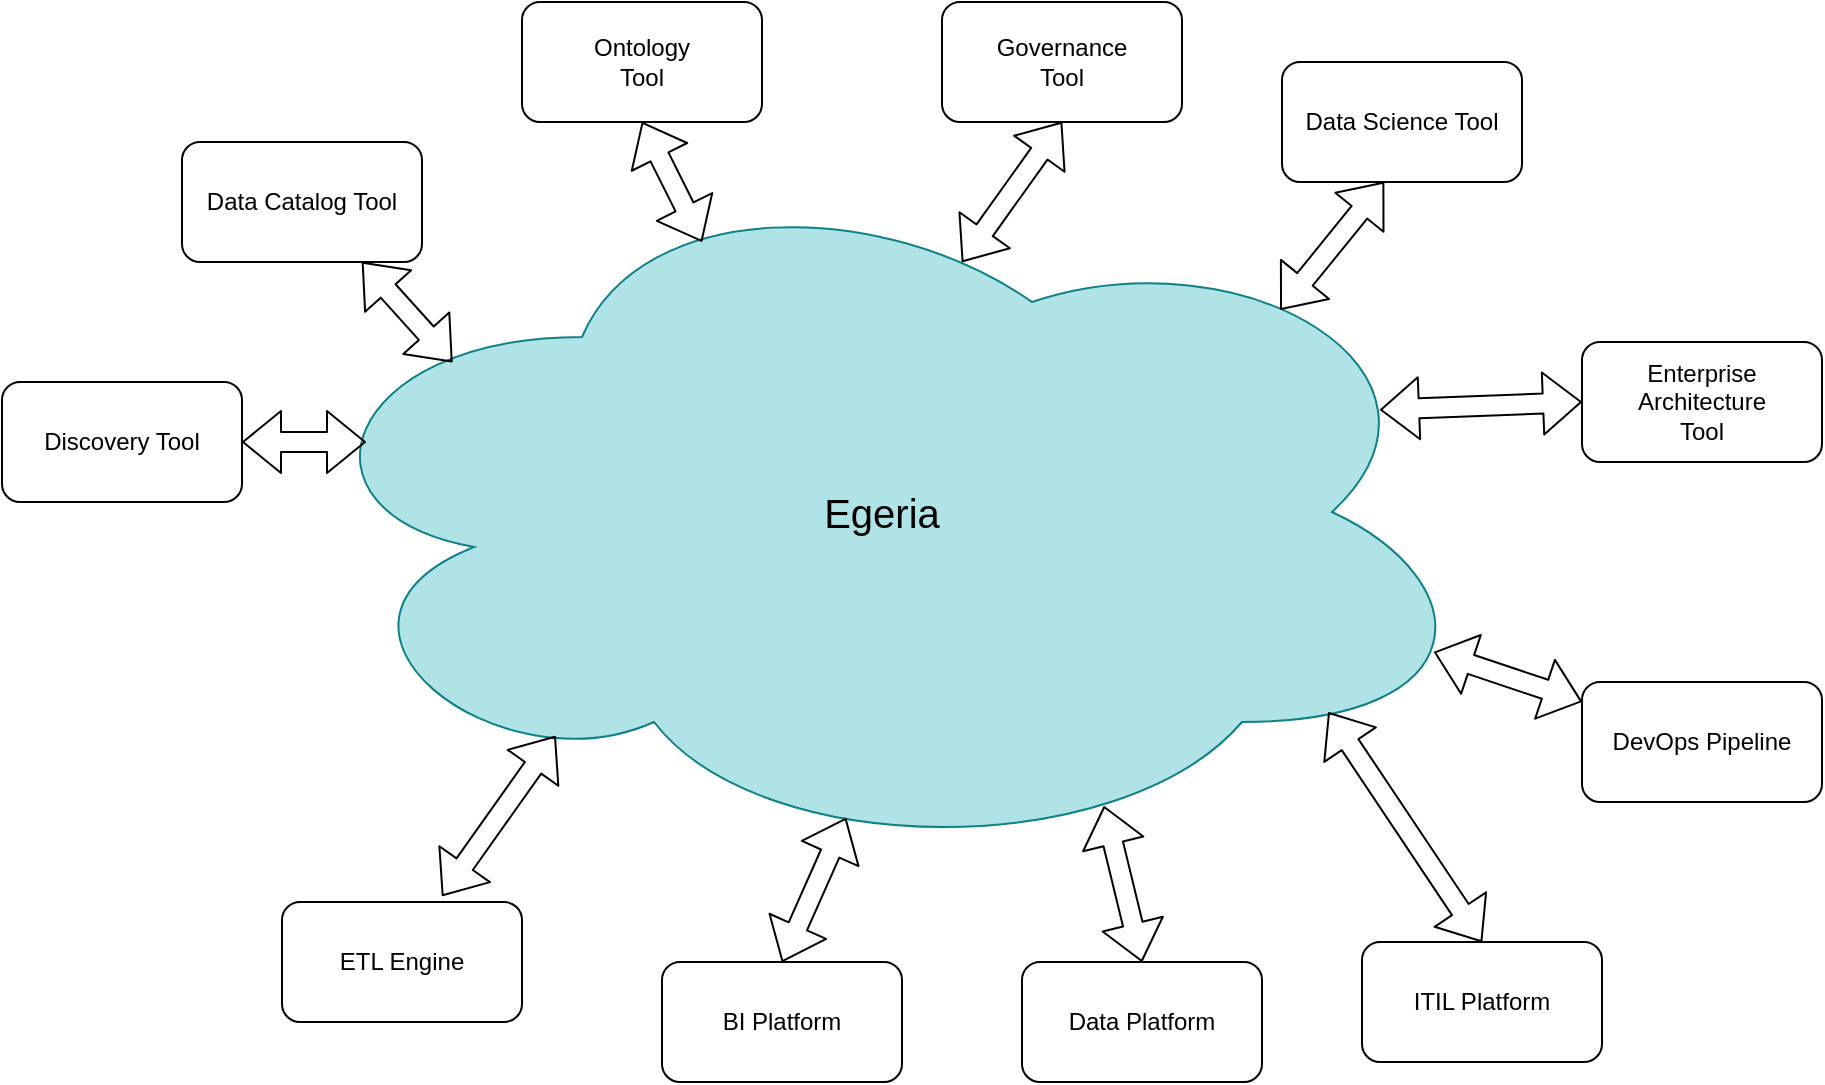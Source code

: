 <mxfile version="12.4.2" type="device" pages="19"><diagram id="bjTxhtsOuMXdcATvAXh6" name="egeria-overview"><mxGraphModel dx="1999" dy="625" grid="1" gridSize="10" guides="1" tooltips="1" connect="1" arrows="1" fold="1" page="1" pageScale="1" pageWidth="827" pageHeight="1169" math="0" shadow="0"><root><mxCell id="4H7qlk7V3E9ICv7X_ewr-0"/><mxCell id="4H7qlk7V3E9ICv7X_ewr-1" parent="4H7qlk7V3E9ICv7X_ewr-0"/><mxCell id="wlO6Tk5KwwG-XIpMtfAB-0" value="Egeria" style="ellipse;shape=cloud;whiteSpace=wrap;html=1;fillColor=#b0e3e6;strokeColor=#0e8088;fontSize=20;" vertex="1" parent="4H7qlk7V3E9ICv7X_ewr-1"><mxGeometry x="100" y="110" width="600" height="350" as="geometry"/></mxCell><mxCell id="wlO6Tk5KwwG-XIpMtfAB-1" value="ETL Engine" style="rounded=1;whiteSpace=wrap;html=1;" vertex="1" parent="4H7qlk7V3E9ICv7X_ewr-1"><mxGeometry x="100" y="480" width="120" height="60" as="geometry"/></mxCell><mxCell id="wlO6Tk5KwwG-XIpMtfAB-2" value="Data Science Tool" style="rounded=1;whiteSpace=wrap;html=1;" vertex="1" parent="4H7qlk7V3E9ICv7X_ewr-1"><mxGeometry x="600" y="60" width="120" height="60" as="geometry"/></mxCell><mxCell id="wlO6Tk5KwwG-XIpMtfAB-4" value="BI Platform" style="rounded=1;whiteSpace=wrap;html=1;" vertex="1" parent="4H7qlk7V3E9ICv7X_ewr-1"><mxGeometry x="290" y="510" width="120" height="60" as="geometry"/></mxCell><mxCell id="wlO6Tk5KwwG-XIpMtfAB-5" value="Governance&lt;br&gt;Tool" style="rounded=1;whiteSpace=wrap;html=1;" vertex="1" parent="4H7qlk7V3E9ICv7X_ewr-1"><mxGeometry x="430" y="30" width="120" height="60" as="geometry"/></mxCell><mxCell id="wlO6Tk5KwwG-XIpMtfAB-6" value="Data Catalog Tool" style="rounded=1;whiteSpace=wrap;html=1;" vertex="1" parent="4H7qlk7V3E9ICv7X_ewr-1"><mxGeometry x="50" y="100" width="120" height="60" as="geometry"/></mxCell><mxCell id="wlO6Tk5KwwG-XIpMtfAB-7" value="Enterprise&lt;br&gt;Architecture&lt;br&gt;Tool" style="rounded=1;whiteSpace=wrap;html=1;" vertex="1" parent="4H7qlk7V3E9ICv7X_ewr-1"><mxGeometry x="750" y="200" width="120" height="60" as="geometry"/></mxCell><mxCell id="wlO6Tk5KwwG-XIpMtfAB-8" value="DevOps Pipeline" style="rounded=1;whiteSpace=wrap;html=1;" vertex="1" parent="4H7qlk7V3E9ICv7X_ewr-1"><mxGeometry x="750" y="370" width="120" height="60" as="geometry"/></mxCell><mxCell id="wlO6Tk5KwwG-XIpMtfAB-9" value="ITIL Platform" style="rounded=1;whiteSpace=wrap;html=1;" vertex="1" parent="4H7qlk7V3E9ICv7X_ewr-1"><mxGeometry x="640" y="500" width="120" height="60" as="geometry"/></mxCell><mxCell id="wlO6Tk5KwwG-XIpMtfAB-10" value="Ontology&lt;br&gt;Tool" style="rounded=1;whiteSpace=wrap;html=1;" vertex="1" parent="4H7qlk7V3E9ICv7X_ewr-1"><mxGeometry x="220" y="30" width="120" height="60" as="geometry"/></mxCell><mxCell id="wlO6Tk5KwwG-XIpMtfAB-11" value="" style="shape=flexArrow;endArrow=classic;startArrow=classic;html=1;entryX=0.228;entryY=0.82;entryDx=0;entryDy=0;entryPerimeter=0;exitX=0.667;exitY=-0.05;exitDx=0;exitDy=0;exitPerimeter=0;" edge="1" parent="4H7qlk7V3E9ICv7X_ewr-1" source="wlO6Tk5KwwG-XIpMtfAB-1" target="wlO6Tk5KwwG-XIpMtfAB-0"><mxGeometry width="50" height="50" relative="1" as="geometry"><mxPoint x="20" y="650" as="sourcePoint"/><mxPoint x="70" y="600" as="targetPoint"/></mxGeometry></mxCell><mxCell id="wlO6Tk5KwwG-XIpMtfAB-12" value="" style="shape=flexArrow;endArrow=classic;startArrow=classic;html=1;entryX=0.142;entryY=0.286;entryDx=0;entryDy=0;entryPerimeter=0;exitX=0.75;exitY=1;exitDx=0;exitDy=0;" edge="1" parent="4H7qlk7V3E9ICv7X_ewr-1" source="wlO6Tk5KwwG-XIpMtfAB-6" target="wlO6Tk5KwwG-XIpMtfAB-0"><mxGeometry width="50" height="50" relative="1" as="geometry"><mxPoint x="20" y="650" as="sourcePoint"/><mxPoint x="70" y="600" as="targetPoint"/></mxGeometry></mxCell><mxCell id="wlO6Tk5KwwG-XIpMtfAB-13" value="" style="shape=flexArrow;endArrow=classic;startArrow=classic;html=1;entryX=0.5;entryY=1;entryDx=0;entryDy=0;exitX=0.35;exitY=0.114;exitDx=0;exitDy=0;exitPerimeter=0;" edge="1" parent="4H7qlk7V3E9ICv7X_ewr-1" source="wlO6Tk5KwwG-XIpMtfAB-0" target="wlO6Tk5KwwG-XIpMtfAB-10"><mxGeometry width="50" height="50" relative="1" as="geometry"><mxPoint x="50" y="650" as="sourcePoint"/><mxPoint x="100" y="600" as="targetPoint"/></mxGeometry></mxCell><mxCell id="wlO6Tk5KwwG-XIpMtfAB-14" value="" style="shape=flexArrow;endArrow=classic;startArrow=classic;html=1;entryX=0.5;entryY=1;entryDx=0;entryDy=0;" edge="1" parent="4H7qlk7V3E9ICv7X_ewr-1" target="wlO6Tk5KwwG-XIpMtfAB-5"><mxGeometry width="50" height="50" relative="1" as="geometry"><mxPoint x="440" y="160" as="sourcePoint"/><mxPoint x="100" y="600" as="targetPoint"/></mxGeometry></mxCell><mxCell id="wlO6Tk5KwwG-XIpMtfAB-15" value="" style="shape=flexArrow;endArrow=classic;startArrow=classic;html=1;entryX=0.425;entryY=1;entryDx=0;entryDy=0;entryPerimeter=0;exitX=0.832;exitY=0.211;exitDx=0;exitDy=0;exitPerimeter=0;" edge="1" parent="4H7qlk7V3E9ICv7X_ewr-1" source="wlO6Tk5KwwG-XIpMtfAB-0" target="wlO6Tk5KwwG-XIpMtfAB-2"><mxGeometry width="50" height="50" relative="1" as="geometry"><mxPoint x="50" y="650" as="sourcePoint"/><mxPoint x="100" y="600" as="targetPoint"/></mxGeometry></mxCell><mxCell id="wlO6Tk5KwwG-XIpMtfAB-16" value="" style="shape=flexArrow;endArrow=classic;startArrow=classic;html=1;entryX=0;entryY=0.5;entryDx=0;entryDy=0;exitX=0.915;exitY=0.354;exitDx=0;exitDy=0;exitPerimeter=0;" edge="1" parent="4H7qlk7V3E9ICv7X_ewr-1" source="wlO6Tk5KwwG-XIpMtfAB-0" target="wlO6Tk5KwwG-XIpMtfAB-7"><mxGeometry width="50" height="50" relative="1" as="geometry"><mxPoint x="50" y="650" as="sourcePoint"/><mxPoint x="100" y="600" as="targetPoint"/></mxGeometry></mxCell><mxCell id="wlO6Tk5KwwG-XIpMtfAB-17" value="Data Platform" style="rounded=1;whiteSpace=wrap;html=1;" vertex="1" parent="4H7qlk7V3E9ICv7X_ewr-1"><mxGeometry x="470" y="510" width="120" height="60" as="geometry"/></mxCell><mxCell id="wlO6Tk5KwwG-XIpMtfAB-18" value="" style="shape=flexArrow;endArrow=classic;startArrow=classic;html=1;entryX=0.47;entryY=0.937;entryDx=0;entryDy=0;entryPerimeter=0;exitX=0.5;exitY=0;exitDx=0;exitDy=0;" edge="1" parent="4H7qlk7V3E9ICv7X_ewr-1" source="wlO6Tk5KwwG-XIpMtfAB-4" target="wlO6Tk5KwwG-XIpMtfAB-0"><mxGeometry width="50" height="50" relative="1" as="geometry"><mxPoint x="50" y="640" as="sourcePoint"/><mxPoint x="100" y="590" as="targetPoint"/></mxGeometry></mxCell><mxCell id="wlO6Tk5KwwG-XIpMtfAB-19" value="" style="shape=flexArrow;endArrow=classic;startArrow=classic;html=1;entryX=0.685;entryY=0.92;entryDx=0;entryDy=0;entryPerimeter=0;exitX=0.5;exitY=0;exitDx=0;exitDy=0;" edge="1" parent="4H7qlk7V3E9ICv7X_ewr-1" source="wlO6Tk5KwwG-XIpMtfAB-17" target="wlO6Tk5KwwG-XIpMtfAB-0"><mxGeometry width="50" height="50" relative="1" as="geometry"><mxPoint x="50" y="640" as="sourcePoint"/><mxPoint x="100" y="590" as="targetPoint"/></mxGeometry></mxCell><mxCell id="wlO6Tk5KwwG-XIpMtfAB-20" value="" style="shape=flexArrow;endArrow=classic;startArrow=classic;html=1;entryX=0.872;entryY=0.786;entryDx=0;entryDy=0;entryPerimeter=0;exitX=0.5;exitY=0;exitDx=0;exitDy=0;" edge="1" parent="4H7qlk7V3E9ICv7X_ewr-1" source="wlO6Tk5KwwG-XIpMtfAB-9" target="wlO6Tk5KwwG-XIpMtfAB-0"><mxGeometry width="50" height="50" relative="1" as="geometry"><mxPoint x="50" y="640" as="sourcePoint"/><mxPoint x="100" y="590" as="targetPoint"/></mxGeometry></mxCell><mxCell id="wlO6Tk5KwwG-XIpMtfAB-21" value="" style="shape=flexArrow;endArrow=classic;startArrow=classic;html=1;entryX=0.96;entryY=0.7;entryDx=0;entryDy=0;entryPerimeter=0;" edge="1" parent="4H7qlk7V3E9ICv7X_ewr-1" source="wlO6Tk5KwwG-XIpMtfAB-8" target="wlO6Tk5KwwG-XIpMtfAB-0"><mxGeometry width="50" height="50" relative="1" as="geometry"><mxPoint x="50" y="640" as="sourcePoint"/><mxPoint x="100" y="590" as="targetPoint"/></mxGeometry></mxCell><mxCell id="wlO6Tk5KwwG-XIpMtfAB-22" value="Discovery Tool" style="rounded=1;whiteSpace=wrap;html=1;" vertex="1" parent="4H7qlk7V3E9ICv7X_ewr-1"><mxGeometry x="-40" y="220" width="120" height="60" as="geometry"/></mxCell><mxCell id="wlO6Tk5KwwG-XIpMtfAB-23" value="" style="shape=flexArrow;endArrow=classic;startArrow=classic;html=1;entryX=0.07;entryY=0.4;entryDx=0;entryDy=0;entryPerimeter=0;exitX=1;exitY=0.5;exitDx=0;exitDy=0;" edge="1" parent="4H7qlk7V3E9ICv7X_ewr-1" source="wlO6Tk5KwwG-XIpMtfAB-22" target="wlO6Tk5KwwG-XIpMtfAB-0"><mxGeometry width="50" height="50" relative="1" as="geometry"><mxPoint x="-40" y="640" as="sourcePoint"/><mxPoint x="10" y="590" as="targetPoint"/></mxGeometry></mxCell></root></mxGraphModel></diagram><diagram name="egeria-overview-connectors" id="75LkWul3MgVT8BDZUFTm"><mxGraphModel dx="1999" dy="625" grid="1" gridSize="10" guides="1" tooltips="1" connect="1" arrows="1" fold="1" page="1" pageScale="1" pageWidth="827" pageHeight="1169" math="0" shadow="0"><root><mxCell id="bChZl9OEkjB6qNmvXfxr-0"/><mxCell id="bChZl9OEkjB6qNmvXfxr-1" parent="bChZl9OEkjB6qNmvXfxr-0"/><mxCell id="bChZl9OEkjB6qNmvXfxr-2" value="Egeria" style="ellipse;shape=cloud;whiteSpace=wrap;html=1;fillColor=#b0e3e6;strokeColor=#0e8088;fontSize=20;" vertex="1" parent="bChZl9OEkjB6qNmvXfxr-1"><mxGeometry x="100" y="110" width="600" height="350" as="geometry"/></mxCell><mxCell id="bChZl9OEkjB6qNmvXfxr-3" value="ETL Engine" style="rounded=1;whiteSpace=wrap;html=1;" vertex="1" parent="bChZl9OEkjB6qNmvXfxr-1"><mxGeometry x="100" y="480" width="120" height="60" as="geometry"/></mxCell><mxCell id="bChZl9OEkjB6qNmvXfxr-4" value="Data Science Tool" style="rounded=1;whiteSpace=wrap;html=1;" vertex="1" parent="bChZl9OEkjB6qNmvXfxr-1"><mxGeometry x="600" y="60" width="120" height="60" as="geometry"/></mxCell><mxCell id="bChZl9OEkjB6qNmvXfxr-5" value="BI Platform" style="rounded=1;whiteSpace=wrap;html=1;" vertex="1" parent="bChZl9OEkjB6qNmvXfxr-1"><mxGeometry x="290" y="510" width="120" height="60" as="geometry"/></mxCell><mxCell id="bChZl9OEkjB6qNmvXfxr-6" value="Governance&lt;br&gt;Tool" style="rounded=1;whiteSpace=wrap;html=1;" vertex="1" parent="bChZl9OEkjB6qNmvXfxr-1"><mxGeometry x="430" y="30" width="120" height="60" as="geometry"/></mxCell><mxCell id="bChZl9OEkjB6qNmvXfxr-7" value="Data Catalog Tool" style="rounded=1;whiteSpace=wrap;html=1;" vertex="1" parent="bChZl9OEkjB6qNmvXfxr-1"><mxGeometry x="50" y="100" width="120" height="60" as="geometry"/></mxCell><mxCell id="bChZl9OEkjB6qNmvXfxr-8" value="Enterprise&lt;br&gt;Architecture&lt;br&gt;Tool" style="rounded=1;whiteSpace=wrap;html=1;" vertex="1" parent="bChZl9OEkjB6qNmvXfxr-1"><mxGeometry x="750" y="200" width="120" height="60" as="geometry"/></mxCell><mxCell id="bChZl9OEkjB6qNmvXfxr-9" value="DevOps Pipeline" style="rounded=1;whiteSpace=wrap;html=1;" vertex="1" parent="bChZl9OEkjB6qNmvXfxr-1"><mxGeometry x="750" y="370" width="120" height="60" as="geometry"/></mxCell><mxCell id="bChZl9OEkjB6qNmvXfxr-10" value="ITIL Platform" style="rounded=1;whiteSpace=wrap;html=1;" vertex="1" parent="bChZl9OEkjB6qNmvXfxr-1"><mxGeometry x="640" y="500" width="120" height="60" as="geometry"/></mxCell><mxCell id="bChZl9OEkjB6qNmvXfxr-11" value="Ontology&lt;br&gt;Tool" style="rounded=1;whiteSpace=wrap;html=1;" vertex="1" parent="bChZl9OEkjB6qNmvXfxr-1"><mxGeometry x="220" y="30" width="120" height="60" as="geometry"/></mxCell><mxCell id="bChZl9OEkjB6qNmvXfxr-12" value="" style="shape=flexArrow;endArrow=classic;startArrow=classic;html=1;entryX=0.228;entryY=0.82;entryDx=0;entryDy=0;entryPerimeter=0;exitX=0.667;exitY=-0.05;exitDx=0;exitDy=0;exitPerimeter=0;" edge="1" parent="bChZl9OEkjB6qNmvXfxr-1" source="bChZl9OEkjB6qNmvXfxr-3" target="bChZl9OEkjB6qNmvXfxr-2"><mxGeometry width="50" height="50" relative="1" as="geometry"><mxPoint x="20" y="650" as="sourcePoint"/><mxPoint x="70" y="600" as="targetPoint"/></mxGeometry></mxCell><mxCell id="bChZl9OEkjB6qNmvXfxr-13" value="" style="shape=flexArrow;endArrow=classic;startArrow=classic;html=1;entryX=0.142;entryY=0.286;entryDx=0;entryDy=0;entryPerimeter=0;exitX=0.75;exitY=1;exitDx=0;exitDy=0;" edge="1" parent="bChZl9OEkjB6qNmvXfxr-1" source="bChZl9OEkjB6qNmvXfxr-7" target="bChZl9OEkjB6qNmvXfxr-2"><mxGeometry width="50" height="50" relative="1" as="geometry"><mxPoint x="20" y="650" as="sourcePoint"/><mxPoint x="70" y="600" as="targetPoint"/></mxGeometry></mxCell><mxCell id="bChZl9OEkjB6qNmvXfxr-14" value="" style="shape=flexArrow;endArrow=classic;startArrow=classic;html=1;entryX=0.5;entryY=1;entryDx=0;entryDy=0;exitX=0.35;exitY=0.114;exitDx=0;exitDy=0;exitPerimeter=0;" edge="1" parent="bChZl9OEkjB6qNmvXfxr-1" source="bChZl9OEkjB6qNmvXfxr-2" target="bChZl9OEkjB6qNmvXfxr-11"><mxGeometry width="50" height="50" relative="1" as="geometry"><mxPoint x="50" y="650" as="sourcePoint"/><mxPoint x="100" y="600" as="targetPoint"/></mxGeometry></mxCell><mxCell id="bChZl9OEkjB6qNmvXfxr-15" value="" style="shape=flexArrow;endArrow=classic;startArrow=classic;html=1;entryX=0.5;entryY=1;entryDx=0;entryDy=0;" edge="1" parent="bChZl9OEkjB6qNmvXfxr-1" target="bChZl9OEkjB6qNmvXfxr-6"><mxGeometry width="50" height="50" relative="1" as="geometry"><mxPoint x="440" y="160" as="sourcePoint"/><mxPoint x="100" y="600" as="targetPoint"/></mxGeometry></mxCell><mxCell id="bChZl9OEkjB6qNmvXfxr-16" value="" style="shape=flexArrow;endArrow=classic;startArrow=classic;html=1;entryX=0.425;entryY=1;entryDx=0;entryDy=0;entryPerimeter=0;exitX=0.832;exitY=0.211;exitDx=0;exitDy=0;exitPerimeter=0;" edge="1" parent="bChZl9OEkjB6qNmvXfxr-1" source="bChZl9OEkjB6qNmvXfxr-2" target="bChZl9OEkjB6qNmvXfxr-4"><mxGeometry width="50" height="50" relative="1" as="geometry"><mxPoint x="50" y="650" as="sourcePoint"/><mxPoint x="100" y="600" as="targetPoint"/></mxGeometry></mxCell><mxCell id="bChZl9OEkjB6qNmvXfxr-17" value="" style="shape=flexArrow;endArrow=classic;startArrow=classic;html=1;entryX=0;entryY=0.5;entryDx=0;entryDy=0;exitX=0.915;exitY=0.354;exitDx=0;exitDy=0;exitPerimeter=0;" edge="1" parent="bChZl9OEkjB6qNmvXfxr-1" source="bChZl9OEkjB6qNmvXfxr-2" target="bChZl9OEkjB6qNmvXfxr-8"><mxGeometry width="50" height="50" relative="1" as="geometry"><mxPoint x="50" y="650" as="sourcePoint"/><mxPoint x="100" y="600" as="targetPoint"/></mxGeometry></mxCell><mxCell id="bChZl9OEkjB6qNmvXfxr-18" value="Data Platform" style="rounded=1;whiteSpace=wrap;html=1;" vertex="1" parent="bChZl9OEkjB6qNmvXfxr-1"><mxGeometry x="470" y="510" width="120" height="60" as="geometry"/></mxCell><mxCell id="bChZl9OEkjB6qNmvXfxr-19" value="" style="shape=flexArrow;endArrow=classic;startArrow=classic;html=1;entryX=0.47;entryY=0.937;entryDx=0;entryDy=0;entryPerimeter=0;exitX=0.5;exitY=0;exitDx=0;exitDy=0;" edge="1" parent="bChZl9OEkjB6qNmvXfxr-1" source="bChZl9OEkjB6qNmvXfxr-5" target="bChZl9OEkjB6qNmvXfxr-2"><mxGeometry width="50" height="50" relative="1" as="geometry"><mxPoint x="50" y="640" as="sourcePoint"/><mxPoint x="100" y="590" as="targetPoint"/></mxGeometry></mxCell><mxCell id="bChZl9OEkjB6qNmvXfxr-20" value="" style="shape=flexArrow;endArrow=classic;startArrow=classic;html=1;entryX=0.685;entryY=0.92;entryDx=0;entryDy=0;entryPerimeter=0;exitX=0.5;exitY=0;exitDx=0;exitDy=0;" edge="1" parent="bChZl9OEkjB6qNmvXfxr-1" source="bChZl9OEkjB6qNmvXfxr-18" target="bChZl9OEkjB6qNmvXfxr-2"><mxGeometry width="50" height="50" relative="1" as="geometry"><mxPoint x="50" y="640" as="sourcePoint"/><mxPoint x="100" y="590" as="targetPoint"/></mxGeometry></mxCell><mxCell id="bChZl9OEkjB6qNmvXfxr-21" value="" style="shape=flexArrow;endArrow=classic;startArrow=classic;html=1;entryX=0.872;entryY=0.786;entryDx=0;entryDy=0;entryPerimeter=0;exitX=0.5;exitY=0;exitDx=0;exitDy=0;" edge="1" parent="bChZl9OEkjB6qNmvXfxr-1" source="bChZl9OEkjB6qNmvXfxr-10" target="bChZl9OEkjB6qNmvXfxr-2"><mxGeometry width="50" height="50" relative="1" as="geometry"><mxPoint x="50" y="640" as="sourcePoint"/><mxPoint x="100" y="590" as="targetPoint"/></mxGeometry></mxCell><mxCell id="bChZl9OEkjB6qNmvXfxr-22" value="" style="shape=flexArrow;endArrow=classic;startArrow=classic;html=1;entryX=0.96;entryY=0.7;entryDx=0;entryDy=0;entryPerimeter=0;" edge="1" parent="bChZl9OEkjB6qNmvXfxr-1" source="bChZl9OEkjB6qNmvXfxr-9" target="bChZl9OEkjB6qNmvXfxr-2"><mxGeometry width="50" height="50" relative="1" as="geometry"><mxPoint x="50" y="640" as="sourcePoint"/><mxPoint x="100" y="590" as="targetPoint"/></mxGeometry></mxCell><mxCell id="bChZl9OEkjB6qNmvXfxr-23" value="Discovery Tool" style="rounded=1;whiteSpace=wrap;html=1;" vertex="1" parent="bChZl9OEkjB6qNmvXfxr-1"><mxGeometry x="-40" y="220" width="120" height="60" as="geometry"/></mxCell><mxCell id="bChZl9OEkjB6qNmvXfxr-24" value="" style="shape=flexArrow;endArrow=classic;startArrow=classic;html=1;entryX=0.07;entryY=0.4;entryDx=0;entryDy=0;entryPerimeter=0;exitX=1;exitY=0.5;exitDx=0;exitDy=0;" edge="1" parent="bChZl9OEkjB6qNmvXfxr-1" source="bChZl9OEkjB6qNmvXfxr-23" target="bChZl9OEkjB6qNmvXfxr-2"><mxGeometry width="50" height="50" relative="1" as="geometry"><mxPoint x="-40" y="640" as="sourcePoint"/><mxPoint x="10" y="590" as="targetPoint"/></mxGeometry></mxCell><mxCell id="bChZl9OEkjB6qNmvXfxr-27" value="" style="ellipse;whiteSpace=wrap;html=1;aspect=fixed;fillColor=#1ba1e2;strokeColor=#006EAF;fontColor=#ffffff;" vertex="1" parent="bChZl9OEkjB6qNmvXfxr-1"><mxGeometry x="140" y="234" width="40" height="40" as="geometry"/></mxCell><mxCell id="bChZl9OEkjB6qNmvXfxr-28" value="" style="ellipse;whiteSpace=wrap;html=1;aspect=fixed;fillColor=#1ba1e2;strokeColor=#006EAF;fontColor=#ffffff;" vertex="1" parent="bChZl9OEkjB6qNmvXfxr-1"><mxGeometry x="178" y="205" width="40" height="40" as="geometry"/></mxCell><mxCell id="bChZl9OEkjB6qNmvXfxr-29" value="" style="ellipse;whiteSpace=wrap;html=1;aspect=fixed;fillColor=#1ba1e2;strokeColor=#006EAF;fontColor=#ffffff;" vertex="1" parent="bChZl9OEkjB6qNmvXfxr-1"><mxGeometry x="610" y="217" width="40" height="40" as="geometry"/></mxCell><mxCell id="bChZl9OEkjB6qNmvXfxr-30" value="" style="ellipse;whiteSpace=wrap;html=1;aspect=fixed;fillColor=#1ba1e2;strokeColor=#006EAF;fontColor=#ffffff;" vertex="1" parent="bChZl9OEkjB6qNmvXfxr-1"><mxGeometry x="570" y="180" width="40" height="40" as="geometry"/></mxCell><mxCell id="bChZl9OEkjB6qNmvXfxr-31" value="" style="ellipse;whiteSpace=wrap;html=1;aspect=fixed;fillColor=#1ba1e2;strokeColor=#006EAF;fontColor=#ffffff;" vertex="1" parent="bChZl9OEkjB6qNmvXfxr-1"><mxGeometry x="410" y="159" width="40" height="40" as="geometry"/></mxCell><mxCell id="bChZl9OEkjB6qNmvXfxr-32" value="" style="ellipse;whiteSpace=wrap;html=1;aspect=fixed;fillColor=#1ba1e2;strokeColor=#006EAF;fontColor=#ffffff;" vertex="1" parent="bChZl9OEkjB6qNmvXfxr-1"><mxGeometry x="297" y="148" width="40" height="40" as="geometry"/></mxCell><mxCell id="bChZl9OEkjB6qNmvXfxr-33" value="" style="ellipse;whiteSpace=wrap;html=1;aspect=fixed;fillColor=#1ba1e2;strokeColor=#006EAF;fontColor=#ffffff;" vertex="1" parent="bChZl9OEkjB6qNmvXfxr-1"><mxGeometry x="597" y="347" width="40" height="40" as="geometry"/></mxCell><mxCell id="bChZl9OEkjB6qNmvXfxr-34" value="" style="ellipse;whiteSpace=wrap;html=1;aspect=fixed;fillColor=#1ba1e2;strokeColor=#006EAF;fontColor=#ffffff;" vertex="1" parent="bChZl9OEkjB6qNmvXfxr-1"><mxGeometry x="484" y="392" width="40" height="40" as="geometry"/></mxCell><mxCell id="bChZl9OEkjB6qNmvXfxr-35" value="" style="ellipse;whiteSpace=wrap;html=1;aspect=fixed;fillColor=#1ba1e2;strokeColor=#006EAF;fontColor=#ffffff;" vertex="1" parent="bChZl9OEkjB6qNmvXfxr-1"><mxGeometry x="370" y="400" width="40" height="40" as="geometry"/></mxCell><mxCell id="bChZl9OEkjB6qNmvXfxr-36" value="" style="ellipse;whiteSpace=wrap;html=1;aspect=fixed;fillColor=#1ba1e2;strokeColor=#006EAF;fontColor=#ffffff;" vertex="1" parent="bChZl9OEkjB6qNmvXfxr-1"><mxGeometry x="221" y="360" width="40" height="40" as="geometry"/></mxCell><mxCell id="bChZl9OEkjB6qNmvXfxr-37" value="" style="ellipse;whiteSpace=wrap;html=1;aspect=fixed;fillColor=#1ba1e2;strokeColor=#006EAF;fontColor=#ffffff;" vertex="1" parent="bChZl9OEkjB6qNmvXfxr-1"><mxGeometry x="637" y="330" width="40" height="40" as="geometry"/></mxCell></root></mxGraphModel></diagram><diagram name="egeria-overview-metadata-exchange" id="VTDjD872ic3wmUKxCXDC"><mxGraphModel dx="1999" dy="625" grid="1" gridSize="10" guides="1" tooltips="1" connect="1" arrows="1" fold="1" page="1" pageScale="1" pageWidth="827" pageHeight="1169" math="0" shadow="0"><root><mxCell id="2u-df38rrFbZfNQkuX5n-0"/><mxCell id="2u-df38rrFbZfNQkuX5n-1" parent="2u-df38rrFbZfNQkuX5n-0"/><mxCell id="2u-df38rrFbZfNQkuX5n-2" value="Egeria" style="ellipse;shape=cloud;whiteSpace=wrap;html=1;fillColor=#b0e3e6;strokeColor=#0e8088;fontSize=20;" vertex="1" parent="2u-df38rrFbZfNQkuX5n-1"><mxGeometry x="100" y="110" width="600" height="350" as="geometry"/></mxCell><mxCell id="2u-df38rrFbZfNQkuX5n-3" value="ETL Engine" style="rounded=1;whiteSpace=wrap;html=1;" vertex="1" parent="2u-df38rrFbZfNQkuX5n-1"><mxGeometry x="100" y="480" width="120" height="60" as="geometry"/></mxCell><mxCell id="2u-df38rrFbZfNQkuX5n-4" value="Data Science Tool" style="rounded=1;whiteSpace=wrap;html=1;" vertex="1" parent="2u-df38rrFbZfNQkuX5n-1"><mxGeometry x="600" y="60" width="120" height="60" as="geometry"/></mxCell><mxCell id="2u-df38rrFbZfNQkuX5n-5" value="BI Platform" style="rounded=1;whiteSpace=wrap;html=1;" vertex="1" parent="2u-df38rrFbZfNQkuX5n-1"><mxGeometry x="290" y="510" width="120" height="60" as="geometry"/></mxCell><mxCell id="2u-df38rrFbZfNQkuX5n-6" value="Governance&lt;br&gt;Tool" style="rounded=1;whiteSpace=wrap;html=1;" vertex="1" parent="2u-df38rrFbZfNQkuX5n-1"><mxGeometry x="430" y="30" width="120" height="60" as="geometry"/></mxCell><mxCell id="2u-df38rrFbZfNQkuX5n-7" value="Data Catalog Tool" style="rounded=1;whiteSpace=wrap;html=1;" vertex="1" parent="2u-df38rrFbZfNQkuX5n-1"><mxGeometry x="50" y="100" width="120" height="60" as="geometry"/></mxCell><mxCell id="2u-df38rrFbZfNQkuX5n-8" value="Enterprise&lt;br&gt;Architecture&lt;br&gt;Tool" style="rounded=1;whiteSpace=wrap;html=1;" vertex="1" parent="2u-df38rrFbZfNQkuX5n-1"><mxGeometry x="750" y="200" width="120" height="60" as="geometry"/></mxCell><mxCell id="2u-df38rrFbZfNQkuX5n-9" value="DevOps Pipeline" style="rounded=1;whiteSpace=wrap;html=1;" vertex="1" parent="2u-df38rrFbZfNQkuX5n-1"><mxGeometry x="750" y="370" width="120" height="60" as="geometry"/></mxCell><mxCell id="2u-df38rrFbZfNQkuX5n-10" value="ITIL Platform" style="rounded=1;whiteSpace=wrap;html=1;" vertex="1" parent="2u-df38rrFbZfNQkuX5n-1"><mxGeometry x="640" y="500" width="120" height="60" as="geometry"/></mxCell><mxCell id="2u-df38rrFbZfNQkuX5n-11" value="Ontology&lt;br&gt;Tool" style="rounded=1;whiteSpace=wrap;html=1;" vertex="1" parent="2u-df38rrFbZfNQkuX5n-1"><mxGeometry x="220" y="30" width="120" height="60" as="geometry"/></mxCell><mxCell id="2u-df38rrFbZfNQkuX5n-12" value="" style="shape=flexArrow;endArrow=classic;startArrow=classic;html=1;entryX=0.228;entryY=0.82;entryDx=0;entryDy=0;entryPerimeter=0;exitX=0.667;exitY=-0.05;exitDx=0;exitDy=0;exitPerimeter=0;" edge="1" parent="2u-df38rrFbZfNQkuX5n-1" source="2u-df38rrFbZfNQkuX5n-3" target="2u-df38rrFbZfNQkuX5n-2"><mxGeometry width="50" height="50" relative="1" as="geometry"><mxPoint x="20" y="650" as="sourcePoint"/><mxPoint x="70" y="600" as="targetPoint"/></mxGeometry></mxCell><mxCell id="2u-df38rrFbZfNQkuX5n-13" value="" style="shape=flexArrow;endArrow=classic;startArrow=classic;html=1;entryX=0.142;entryY=0.286;entryDx=0;entryDy=0;entryPerimeter=0;exitX=0.75;exitY=1;exitDx=0;exitDy=0;" edge="1" parent="2u-df38rrFbZfNQkuX5n-1" source="2u-df38rrFbZfNQkuX5n-7" target="2u-df38rrFbZfNQkuX5n-2"><mxGeometry width="50" height="50" relative="1" as="geometry"><mxPoint x="20" y="650" as="sourcePoint"/><mxPoint x="70" y="600" as="targetPoint"/></mxGeometry></mxCell><mxCell id="2u-df38rrFbZfNQkuX5n-14" value="" style="shape=flexArrow;endArrow=classic;startArrow=classic;html=1;entryX=0.5;entryY=1;entryDx=0;entryDy=0;exitX=0.35;exitY=0.114;exitDx=0;exitDy=0;exitPerimeter=0;" edge="1" parent="2u-df38rrFbZfNQkuX5n-1" source="2u-df38rrFbZfNQkuX5n-2" target="2u-df38rrFbZfNQkuX5n-11"><mxGeometry width="50" height="50" relative="1" as="geometry"><mxPoint x="50" y="650" as="sourcePoint"/><mxPoint x="100" y="600" as="targetPoint"/></mxGeometry></mxCell><mxCell id="2u-df38rrFbZfNQkuX5n-15" value="" style="shape=flexArrow;endArrow=classic;startArrow=classic;html=1;entryX=0.5;entryY=1;entryDx=0;entryDy=0;" edge="1" parent="2u-df38rrFbZfNQkuX5n-1" target="2u-df38rrFbZfNQkuX5n-6"><mxGeometry width="50" height="50" relative="1" as="geometry"><mxPoint x="440" y="160" as="sourcePoint"/><mxPoint x="100" y="600" as="targetPoint"/></mxGeometry></mxCell><mxCell id="2u-df38rrFbZfNQkuX5n-16" value="" style="shape=flexArrow;endArrow=classic;startArrow=classic;html=1;entryX=0.425;entryY=1;entryDx=0;entryDy=0;entryPerimeter=0;exitX=0.832;exitY=0.211;exitDx=0;exitDy=0;exitPerimeter=0;" edge="1" parent="2u-df38rrFbZfNQkuX5n-1" source="2u-df38rrFbZfNQkuX5n-2" target="2u-df38rrFbZfNQkuX5n-4"><mxGeometry width="50" height="50" relative="1" as="geometry"><mxPoint x="50" y="650" as="sourcePoint"/><mxPoint x="100" y="600" as="targetPoint"/></mxGeometry></mxCell><mxCell id="2u-df38rrFbZfNQkuX5n-17" value="" style="shape=flexArrow;endArrow=classic;startArrow=classic;html=1;entryX=0;entryY=0.5;entryDx=0;entryDy=0;exitX=0.915;exitY=0.354;exitDx=0;exitDy=0;exitPerimeter=0;" edge="1" parent="2u-df38rrFbZfNQkuX5n-1" source="2u-df38rrFbZfNQkuX5n-2" target="2u-df38rrFbZfNQkuX5n-8"><mxGeometry width="50" height="50" relative="1" as="geometry"><mxPoint x="50" y="650" as="sourcePoint"/><mxPoint x="100" y="600" as="targetPoint"/></mxGeometry></mxCell><mxCell id="2u-df38rrFbZfNQkuX5n-18" value="Data Platform" style="rounded=1;whiteSpace=wrap;html=1;" vertex="1" parent="2u-df38rrFbZfNQkuX5n-1"><mxGeometry x="470" y="510" width="120" height="60" as="geometry"/></mxCell><mxCell id="2u-df38rrFbZfNQkuX5n-19" value="" style="shape=flexArrow;endArrow=classic;startArrow=classic;html=1;entryX=0.47;entryY=0.937;entryDx=0;entryDy=0;entryPerimeter=0;exitX=0.5;exitY=0;exitDx=0;exitDy=0;" edge="1" parent="2u-df38rrFbZfNQkuX5n-1" source="2u-df38rrFbZfNQkuX5n-5" target="2u-df38rrFbZfNQkuX5n-2"><mxGeometry width="50" height="50" relative="1" as="geometry"><mxPoint x="50" y="640" as="sourcePoint"/><mxPoint x="100" y="590" as="targetPoint"/></mxGeometry></mxCell><mxCell id="2u-df38rrFbZfNQkuX5n-20" value="" style="shape=flexArrow;endArrow=classic;startArrow=classic;html=1;entryX=0.685;entryY=0.92;entryDx=0;entryDy=0;entryPerimeter=0;exitX=0.5;exitY=0;exitDx=0;exitDy=0;" edge="1" parent="2u-df38rrFbZfNQkuX5n-1" source="2u-df38rrFbZfNQkuX5n-18" target="2u-df38rrFbZfNQkuX5n-2"><mxGeometry width="50" height="50" relative="1" as="geometry"><mxPoint x="50" y="640" as="sourcePoint"/><mxPoint x="100" y="590" as="targetPoint"/></mxGeometry></mxCell><mxCell id="2u-df38rrFbZfNQkuX5n-21" value="" style="shape=flexArrow;endArrow=classic;startArrow=classic;html=1;entryX=0.872;entryY=0.786;entryDx=0;entryDy=0;entryPerimeter=0;exitX=0.5;exitY=0;exitDx=0;exitDy=0;" edge="1" parent="2u-df38rrFbZfNQkuX5n-1" source="2u-df38rrFbZfNQkuX5n-10" target="2u-df38rrFbZfNQkuX5n-2"><mxGeometry width="50" height="50" relative="1" as="geometry"><mxPoint x="50" y="640" as="sourcePoint"/><mxPoint x="100" y="590" as="targetPoint"/></mxGeometry></mxCell><mxCell id="2u-df38rrFbZfNQkuX5n-22" value="" style="shape=flexArrow;endArrow=classic;startArrow=classic;html=1;entryX=0.96;entryY=0.7;entryDx=0;entryDy=0;entryPerimeter=0;" edge="1" parent="2u-df38rrFbZfNQkuX5n-1" source="2u-df38rrFbZfNQkuX5n-9" target="2u-df38rrFbZfNQkuX5n-2"><mxGeometry width="50" height="50" relative="1" as="geometry"><mxPoint x="50" y="640" as="sourcePoint"/><mxPoint x="100" y="590" as="targetPoint"/></mxGeometry></mxCell><mxCell id="2u-df38rrFbZfNQkuX5n-23" value="Discovery Tool" style="rounded=1;whiteSpace=wrap;html=1;" vertex="1" parent="2u-df38rrFbZfNQkuX5n-1"><mxGeometry x="-40" y="220" width="120" height="60" as="geometry"/></mxCell><mxCell id="2u-df38rrFbZfNQkuX5n-24" value="" style="shape=flexArrow;endArrow=classic;startArrow=classic;html=1;entryX=0.07;entryY=0.4;entryDx=0;entryDy=0;entryPerimeter=0;exitX=1;exitY=0.5;exitDx=0;exitDy=0;" edge="1" parent="2u-df38rrFbZfNQkuX5n-1" source="2u-df38rrFbZfNQkuX5n-23" target="2u-df38rrFbZfNQkuX5n-2"><mxGeometry width="50" height="50" relative="1" as="geometry"><mxPoint x="-40" y="640" as="sourcePoint"/><mxPoint x="10" y="590" as="targetPoint"/></mxGeometry></mxCell><mxCell id="2u-df38rrFbZfNQkuX5n-25" style="edgeStyle=none;rounded=0;orthogonalLoop=1;jettySize=auto;html=1;exitX=1;exitY=1;exitDx=0;exitDy=0;startArrow=classic;startFill=1;endArrow=classic;endFill=1;" edge="1" parent="2u-df38rrFbZfNQkuX5n-1" source="2u-df38rrFbZfNQkuX5n-26" target="2u-df38rrFbZfNQkuX5n-39"><mxGeometry relative="1" as="geometry"/></mxCell><mxCell id="2u-df38rrFbZfNQkuX5n-26" value="" style="ellipse;whiteSpace=wrap;html=1;aspect=fixed;fillColor=#1ba1e2;strokeColor=#006EAF;fontColor=#ffffff;" vertex="1" parent="2u-df38rrFbZfNQkuX5n-1"><mxGeometry x="140" y="234" width="40" height="40" as="geometry"/></mxCell><mxCell id="2u-df38rrFbZfNQkuX5n-27" style="edgeStyle=none;rounded=0;orthogonalLoop=1;jettySize=auto;html=1;exitX=0.975;exitY=0.325;exitDx=0;exitDy=0;entryX=0;entryY=0.5;entryDx=0;entryDy=0;startArrow=classic;startFill=1;endArrow=classic;endFill=1;exitPerimeter=0;" edge="1" parent="2u-df38rrFbZfNQkuX5n-1" source="2u-df38rrFbZfNQkuX5n-28" target="2u-df38rrFbZfNQkuX5n-29"><mxGeometry relative="1" as="geometry"/></mxCell><mxCell id="G21LiXM9Qr8xSbIUYy2s-1" style="edgeStyle=none;rounded=0;orthogonalLoop=1;jettySize=auto;html=1;exitX=1;exitY=1;exitDx=0;exitDy=0;entryX=0;entryY=0.5;entryDx=0;entryDy=0;startArrow=classic;startFill=1;endArrow=classic;endFill=1;fontSize=20;" edge="1" parent="2u-df38rrFbZfNQkuX5n-1" source="2u-df38rrFbZfNQkuX5n-28" target="2u-df38rrFbZfNQkuX5n-37"><mxGeometry relative="1" as="geometry"/></mxCell><mxCell id="2u-df38rrFbZfNQkuX5n-28" value="" style="ellipse;whiteSpace=wrap;html=1;aspect=fixed;fillColor=#1ba1e2;strokeColor=#006EAF;fontColor=#ffffff;" vertex="1" parent="2u-df38rrFbZfNQkuX5n-1"><mxGeometry x="178" y="205" width="40" height="40" as="geometry"/></mxCell><mxCell id="2u-df38rrFbZfNQkuX5n-29" value="" style="ellipse;whiteSpace=wrap;html=1;aspect=fixed;fillColor=#1ba1e2;strokeColor=#006EAF;fontColor=#ffffff;" vertex="1" parent="2u-df38rrFbZfNQkuX5n-1"><mxGeometry x="610" y="217" width="40" height="40" as="geometry"/></mxCell><mxCell id="2u-df38rrFbZfNQkuX5n-30" style="edgeStyle=none;rounded=0;orthogonalLoop=1;jettySize=auto;html=1;exitX=0;exitY=1;exitDx=0;exitDy=0;entryX=1;entryY=0;entryDx=0;entryDy=0;startArrow=classic;startFill=1;endArrow=classic;endFill=1;" edge="1" parent="2u-df38rrFbZfNQkuX5n-1" source="2u-df38rrFbZfNQkuX5n-31" target="2u-df38rrFbZfNQkuX5n-39"><mxGeometry relative="1" as="geometry"/></mxCell><mxCell id="2u-df38rrFbZfNQkuX5n-31" value="" style="ellipse;whiteSpace=wrap;html=1;aspect=fixed;fillColor=#1ba1e2;strokeColor=#006EAF;fontColor=#ffffff;" vertex="1" parent="2u-df38rrFbZfNQkuX5n-1"><mxGeometry x="570" y="180" width="40" height="40" as="geometry"/></mxCell><mxCell id="2u-df38rrFbZfNQkuX5n-32" style="edgeStyle=none;rounded=0;orthogonalLoop=1;jettySize=auto;html=1;exitX=0;exitY=1;exitDx=0;exitDy=0;entryX=1;entryY=0;entryDx=0;entryDy=0;startArrow=classic;startFill=1;endArrow=classic;endFill=1;" edge="1" parent="2u-df38rrFbZfNQkuX5n-1" source="2u-df38rrFbZfNQkuX5n-33" target="2u-df38rrFbZfNQkuX5n-40"><mxGeometry relative="1" as="geometry"/></mxCell><mxCell id="2u-df38rrFbZfNQkuX5n-33" value="" style="ellipse;whiteSpace=wrap;html=1;aspect=fixed;fillColor=#1ba1e2;strokeColor=#006EAF;fontColor=#ffffff;" vertex="1" parent="2u-df38rrFbZfNQkuX5n-1"><mxGeometry x="410" y="159" width="40" height="40" as="geometry"/></mxCell><mxCell id="2u-df38rrFbZfNQkuX5n-34" style="rounded=0;orthogonalLoop=1;jettySize=auto;html=1;exitX=1;exitY=1;exitDx=0;exitDy=0;entryX=0;entryY=0;entryDx=0;entryDy=0;startArrow=classic;startFill=1;endArrow=classic;endFill=1;" edge="1" parent="2u-df38rrFbZfNQkuX5n-1" source="2u-df38rrFbZfNQkuX5n-35" target="2u-df38rrFbZfNQkuX5n-38"><mxGeometry relative="1" as="geometry"/></mxCell><mxCell id="2u-df38rrFbZfNQkuX5n-35" value="" style="ellipse;whiteSpace=wrap;html=1;aspect=fixed;fillColor=#1ba1e2;strokeColor=#006EAF;fontColor=#ffffff;" vertex="1" parent="2u-df38rrFbZfNQkuX5n-1"><mxGeometry x="297" y="148" width="40" height="40" as="geometry"/></mxCell><mxCell id="2u-df38rrFbZfNQkuX5n-36" style="edgeStyle=none;rounded=0;orthogonalLoop=1;jettySize=auto;html=1;exitX=0;exitY=0;exitDx=0;exitDy=0;entryX=1;entryY=1;entryDx=0;entryDy=0;startArrow=classic;startFill=1;endArrow=classic;endFill=1;" edge="1" parent="2u-df38rrFbZfNQkuX5n-1" source="2u-df38rrFbZfNQkuX5n-37" target="2u-df38rrFbZfNQkuX5n-33"><mxGeometry relative="1" as="geometry"/></mxCell><mxCell id="2u-df38rrFbZfNQkuX5n-37" value="" style="ellipse;whiteSpace=wrap;html=1;aspect=fixed;fillColor=#1ba1e2;strokeColor=#006EAF;fontColor=#ffffff;" vertex="1" parent="2u-df38rrFbZfNQkuX5n-1"><mxGeometry x="597" y="347" width="40" height="40" as="geometry"/></mxCell><mxCell id="2u-df38rrFbZfNQkuX5n-38" value="" style="ellipse;whiteSpace=wrap;html=1;aspect=fixed;fillColor=#1ba1e2;strokeColor=#006EAF;fontColor=#ffffff;" vertex="1" parent="2u-df38rrFbZfNQkuX5n-1"><mxGeometry x="484" y="392" width="40" height="40" as="geometry"/></mxCell><mxCell id="2u-df38rrFbZfNQkuX5n-39" value="" style="ellipse;whiteSpace=wrap;html=1;aspect=fixed;fillColor=#1ba1e2;strokeColor=#006EAF;fontColor=#ffffff;" vertex="1" parent="2u-df38rrFbZfNQkuX5n-1"><mxGeometry x="370" y="400" width="40" height="40" as="geometry"/></mxCell><mxCell id="G21LiXM9Qr8xSbIUYy2s-0" style="edgeStyle=none;rounded=0;orthogonalLoop=1;jettySize=auto;html=1;exitX=1;exitY=0.5;exitDx=0;exitDy=0;entryX=0;entryY=1;entryDx=0;entryDy=0;startArrow=classic;startFill=1;endArrow=classic;endFill=1;fontSize=20;" edge="1" parent="2u-df38rrFbZfNQkuX5n-1" source="2u-df38rrFbZfNQkuX5n-40" target="2u-df38rrFbZfNQkuX5n-29"><mxGeometry relative="1" as="geometry"/></mxCell><mxCell id="2u-df38rrFbZfNQkuX5n-40" value="" style="ellipse;whiteSpace=wrap;html=1;aspect=fixed;fillColor=#1ba1e2;strokeColor=#006EAF;fontColor=#ffffff;" vertex="1" parent="2u-df38rrFbZfNQkuX5n-1"><mxGeometry x="221" y="360" width="40" height="40" as="geometry"/></mxCell><mxCell id="2u-df38rrFbZfNQkuX5n-41" value="" style="ellipse;whiteSpace=wrap;html=1;aspect=fixed;fillColor=#1ba1e2;strokeColor=#006EAF;fontColor=#ffffff;" vertex="1" parent="2u-df38rrFbZfNQkuX5n-1"><mxGeometry x="637" y="330" width="40" height="40" as="geometry"/></mxCell></root></mxGraphModel></diagram><diagram id="Ly2_H56sypgs_ULqHsZ0" name="pattern-summaries"><mxGraphModel dx="1172" dy="625" grid="1" gridSize="10" guides="1" tooltips="1" connect="1" arrows="1" fold="1" page="1" pageScale="1" pageWidth="827" pageHeight="1169" math="0" shadow="0"><root><mxCell id="Ga0Yiie_iEQ3RKzZwgJ9-0"/><mxCell id="Ga0Yiie_iEQ3RKzZwgJ9-1" parent="Ga0Yiie_iEQ3RKzZwgJ9-0"/><mxCell id="Ga0Yiie_iEQ3RKzZwgJ9-2" value="" style="strokeWidth=2;html=1;shape=mxgraph.flowchart.annotation_1;align=left;" vertex="1" parent="Ga0Yiie_iEQ3RKzZwgJ9-1"><mxGeometry x="80" y="80" width="20" height="100" as="geometry"/></mxCell><mxCell id="Ga0Yiie_iEQ3RKzZwgJ9-3" value="" style="strokeWidth=2;html=1;shape=mxgraph.flowchart.annotation_1;align=left;flipH=1;" vertex="1" parent="Ga0Yiie_iEQ3RKzZwgJ9-1"><mxGeometry x="200" y="80" width="20" height="100" as="geometry"/></mxCell><mxCell id="Ga0Yiie_iEQ3RKzZwgJ9-4" value="Closed&lt;br&gt;Technology&lt;br style=&quot;font-size: 16px&quot;&gt;" style="text;html=1;resizable=0;points=[];autosize=1;align=center;verticalAlign=top;spacingTop=-4;fontSize=16;fontStyle=1" vertex="1" parent="Ga0Yiie_iEQ3RKzZwgJ9-1"><mxGeometry x="100" y="110" width="100" height="40" as="geometry"/></mxCell><mxCell id="Ga0Yiie_iEQ3RKzZwgJ9-5" value="" style="strokeWidth=2;html=1;shape=mxgraph.flowchart.annotation_1;align=left;" vertex="1" parent="Ga0Yiie_iEQ3RKzZwgJ9-1"><mxGeometry x="80" y="200" width="20" height="100" as="geometry"/></mxCell><mxCell id="Ga0Yiie_iEQ3RKzZwgJ9-6" value="" style="strokeWidth=2;html=1;shape=mxgraph.flowchart.annotation_1;align=left;flipH=1;" vertex="1" parent="Ga0Yiie_iEQ3RKzZwgJ9-1"><mxGeometry x="200" y="200" width="20" height="100" as="geometry"/></mxCell><mxCell id="Ga0Yiie_iEQ3RKzZwgJ9-7" value="Passive&lt;br&gt;Open&lt;br style=&quot;font-size: 16px&quot;&gt;Technology&lt;br style=&quot;font-size: 16px&quot;&gt;" style="text;html=1;resizable=0;points=[];autosize=1;align=center;verticalAlign=top;spacingTop=-4;fontSize=16;fontStyle=1" vertex="1" parent="Ga0Yiie_iEQ3RKzZwgJ9-1"><mxGeometry x="100" y="220" width="100" height="60" as="geometry"/></mxCell><mxCell id="Ga0Yiie_iEQ3RKzZwgJ9-8" value="" style="strokeWidth=2;html=1;shape=mxgraph.flowchart.annotation_1;align=left;" vertex="1" parent="Ga0Yiie_iEQ3RKzZwgJ9-1"><mxGeometry x="80" y="320" width="20" height="100" as="geometry"/></mxCell><mxCell id="Ga0Yiie_iEQ3RKzZwgJ9-9" value="" style="strokeWidth=2;html=1;shape=mxgraph.flowchart.annotation_1;align=left;flipH=1;" vertex="1" parent="Ga0Yiie_iEQ3RKzZwgJ9-1"><mxGeometry x="200" y="320" width="20" height="100" as="geometry"/></mxCell><mxCell id="Ga0Yiie_iEQ3RKzZwgJ9-10" value="Active&lt;br&gt;Open&lt;br style=&quot;font-size: 16px&quot;&gt;Technology&lt;br style=&quot;font-size: 16px&quot;&gt;" style="text;html=1;resizable=0;points=[];autosize=1;align=center;verticalAlign=top;spacingTop=-4;fontSize=16;fontStyle=1" vertex="1" parent="Ga0Yiie_iEQ3RKzZwgJ9-1"><mxGeometry x="102" y="340" width="100" height="60" as="geometry"/></mxCell><mxCell id="Ga0Yiie_iEQ3RKzZwgJ9-11" value="" style="strokeWidth=2;html=1;shape=mxgraph.flowchart.annotation_1;align=left;" vertex="1" parent="Ga0Yiie_iEQ3RKzZwgJ9-1"><mxGeometry x="80" y="440" width="20" height="100" as="geometry"/></mxCell><mxCell id="Ga0Yiie_iEQ3RKzZwgJ9-12" value="" style="strokeWidth=2;html=1;shape=mxgraph.flowchart.annotation_1;align=left;flipH=1;" vertex="1" parent="Ga0Yiie_iEQ3RKzZwgJ9-1"><mxGeometry x="200" y="440" width="20" height="100" as="geometry"/></mxCell><mxCell id="Ga0Yiie_iEQ3RKzZwgJ9-13" value="Integrated&lt;br style=&quot;font-size: 16px&quot;&gt;Technology&lt;br style=&quot;font-size: 16px&quot;&gt;" style="text;html=1;resizable=0;points=[];autosize=1;align=center;verticalAlign=top;spacingTop=-4;fontSize=16;fontStyle=1" vertex="1" parent="Ga0Yiie_iEQ3RKzZwgJ9-1"><mxGeometry x="100" y="470" width="100" height="40" as="geometry"/></mxCell><mxCell id="Ga0Yiie_iEQ3RKzZwgJ9-14" value="Technology integrates with open metadata APIs to events &quot;out of the box&quot;.&lt;br&gt;Where an Egeria conformance test exists, this technology has a&lt;br&gt;conformance mark.&lt;br&gt;" style="text;html=1;resizable=0;points=[];autosize=1;align=left;verticalAlign=top;spacingTop=-4;fontSize=16;" vertex="1" parent="Ga0Yiie_iEQ3RKzZwgJ9-1"><mxGeometry x="280" y="460" width="540" height="60" as="geometry"/></mxCell><mxCell id="Ga0Yiie_iEQ3RKzZwgJ9-15" value="The technology is only accessible through a user Interface.&lt;br&gt;" style="text;html=1;resizable=0;points=[];autosize=1;align=left;verticalAlign=top;spacingTop=-4;fontSize=16;" vertex="1" parent="Ga0Yiie_iEQ3RKzZwgJ9-1"><mxGeometry x="280" y="120" width="430" height="20" as="geometry"/></mxCell><mxCell id="Ga0Yiie_iEQ3RKzZwgJ9-16" value="The technology offers open APIs that can be called to configure and&lt;br&gt;operate the technology." style="text;html=1;resizable=0;points=[];autosize=1;align=left;verticalAlign=top;spacingTop=-4;fontSize=16;" vertex="1" parent="Ga0Yiie_iEQ3RKzZwgJ9-1"><mxGeometry x="280" y="230" width="500" height="40" as="geometry"/></mxCell><mxCell id="Ga0Yiie_iEQ3RKzZwgJ9-17" value="The technology provides active, on-going exchange of information&lt;br&gt;with another technology that covers its operation and specific situations&lt;br&gt;it has detected." style="text;html=1;resizable=0;points=[];autosize=1;align=left;verticalAlign=top;spacingTop=-4;fontSize=16;" vertex="1" parent="Ga0Yiie_iEQ3RKzZwgJ9-1"><mxGeometry x="280" y="343" width="520" height="60" as="geometry"/></mxCell></root></mxGraphModel></diagram><diagram name="pattern-implementations" id="gDHDN-VVbuPYsDsrlnhR"><mxGraphModel dx="1172" dy="625" grid="1" gridSize="10" guides="1" tooltips="1" connect="1" arrows="1" fold="1" page="1" pageScale="1" pageWidth="827" pageHeight="1169" math="0" shadow="0"><root><mxCell id="wbuXpVFI04ugQPoZAjr5-0"/><mxCell id="wbuXpVFI04ugQPoZAjr5-1" parent="wbuXpVFI04ugQPoZAjr5-0"/><mxCell id="wbuXpVFI04ugQPoZAjr5-2" value="" style="strokeWidth=2;html=1;shape=mxgraph.flowchart.annotation_1;align=left;" vertex="1" parent="wbuXpVFI04ugQPoZAjr5-1"><mxGeometry x="80" y="80" width="20" height="100" as="geometry"/></mxCell><mxCell id="wbuXpVFI04ugQPoZAjr5-3" value="" style="strokeWidth=2;html=1;shape=mxgraph.flowchart.annotation_1;align=left;flipH=1;" vertex="1" parent="wbuXpVFI04ugQPoZAjr5-1"><mxGeometry x="200" y="80" width="20" height="100" as="geometry"/></mxCell><mxCell id="wbuXpVFI04ugQPoZAjr5-4" value="Closed&lt;br&gt;Technology&lt;br style=&quot;font-size: 16px&quot;&gt;" style="text;html=1;resizable=0;points=[];autosize=1;align=center;verticalAlign=top;spacingTop=-4;fontSize=16;fontStyle=1" vertex="1" parent="wbuXpVFI04ugQPoZAjr5-1"><mxGeometry x="100" y="110" width="100" height="40" as="geometry"/></mxCell><mxCell id="wbuXpVFI04ugQPoZAjr5-5" value="" style="strokeWidth=2;html=1;shape=mxgraph.flowchart.annotation_1;align=left;" vertex="1" parent="wbuXpVFI04ugQPoZAjr5-1"><mxGeometry x="80" y="200" width="20" height="100" as="geometry"/></mxCell><mxCell id="wbuXpVFI04ugQPoZAjr5-6" value="" style="strokeWidth=2;html=1;shape=mxgraph.flowchart.annotation_1;align=left;flipH=1;" vertex="1" parent="wbuXpVFI04ugQPoZAjr5-1"><mxGeometry x="200" y="200" width="20" height="100" as="geometry"/></mxCell><mxCell id="wbuXpVFI04ugQPoZAjr5-7" value="Passive&lt;br&gt;Open&lt;br style=&quot;font-size: 16px&quot;&gt;Technology&lt;br style=&quot;font-size: 16px&quot;&gt;" style="text;html=1;resizable=0;points=[];autosize=1;align=center;verticalAlign=top;spacingTop=-4;fontSize=16;fontStyle=1" vertex="1" parent="wbuXpVFI04ugQPoZAjr5-1"><mxGeometry x="100" y="220" width="100" height="60" as="geometry"/></mxCell><mxCell id="wbuXpVFI04ugQPoZAjr5-8" value="" style="strokeWidth=2;html=1;shape=mxgraph.flowchart.annotation_1;align=left;" vertex="1" parent="wbuXpVFI04ugQPoZAjr5-1"><mxGeometry x="80" y="355" width="20" height="100" as="geometry"/></mxCell><mxCell id="wbuXpVFI04ugQPoZAjr5-9" value="" style="strokeWidth=2;html=1;shape=mxgraph.flowchart.annotation_1;align=left;flipH=1;" vertex="1" parent="wbuXpVFI04ugQPoZAjr5-1"><mxGeometry x="200" y="355" width="20" height="100" as="geometry"/></mxCell><mxCell id="wbuXpVFI04ugQPoZAjr5-10" value="Active&lt;br&gt;Open&lt;br style=&quot;font-size: 16px&quot;&gt;Technology&lt;br style=&quot;font-size: 16px&quot;&gt;" style="text;html=1;resizable=0;points=[];autosize=1;align=center;verticalAlign=top;spacingTop=-4;fontSize=16;fontStyle=1" vertex="1" parent="wbuXpVFI04ugQPoZAjr5-1"><mxGeometry x="102" y="375" width="100" height="60" as="geometry"/></mxCell><mxCell id="wbuXpVFI04ugQPoZAjr5-11" value="" style="strokeWidth=2;html=1;shape=mxgraph.flowchart.annotation_1;align=left;" vertex="1" parent="wbuXpVFI04ugQPoZAjr5-1"><mxGeometry x="82" y="529" width="20" height="100" as="geometry"/></mxCell><mxCell id="wbuXpVFI04ugQPoZAjr5-12" value="" style="strokeWidth=2;html=1;shape=mxgraph.flowchart.annotation_1;align=left;flipH=1;" vertex="1" parent="wbuXpVFI04ugQPoZAjr5-1"><mxGeometry x="202" y="529" width="20" height="100" as="geometry"/></mxCell><mxCell id="wbuXpVFI04ugQPoZAjr5-13" value="Integrated&lt;br style=&quot;font-size: 16px&quot;&gt;Technology&lt;br style=&quot;font-size: 16px&quot;&gt;" style="text;html=1;resizable=0;points=[];autosize=1;align=center;verticalAlign=top;spacingTop=-4;fontSize=16;fontStyle=1" vertex="1" parent="wbuXpVFI04ugQPoZAjr5-1"><mxGeometry x="102" y="559" width="100" height="40" as="geometry"/></mxCell><mxCell id="wbuXpVFI04ugQPoZAjr5-15" value="The technology is only accessible through a user Interface.&lt;br&gt;" style="text;html=1;resizable=0;points=[];autosize=1;align=left;verticalAlign=top;spacingTop=-4;fontSize=16;" vertex="1" parent="wbuXpVFI04ugQPoZAjr5-1"><mxGeometry x="280" y="120" width="430" height="20" as="geometry"/></mxCell><mxCell id="wbuXpVFI04ugQPoZAjr5-18" value="External Technology&lt;br&gt;" style="rounded=1;whiteSpace=wrap;html=1;fillColor=#60a917;strokeColor=#2D7600;fontColor=#ffffff;" vertex="1" parent="wbuXpVFI04ugQPoZAjr5-1"><mxGeometry x="310" y="200" width="75" height="93" as="geometry"/></mxCell><mxCell id="wbuXpVFI04ugQPoZAjr5-19" value="" style="shape=doubleArrow;whiteSpace=wrap;html=1;fontSize=16;align=center;fillColor=#60a917;strokeColor=#2D7600;fontColor=#ffffff;" vertex="1" parent="wbuXpVFI04ugQPoZAjr5-1"><mxGeometry x="385" y="239" width="35" height="14" as="geometry"/></mxCell><mxCell id="wbuXpVFI04ugQPoZAjr5-20" value="Open&lt;br&gt;Metadata&lt;br&gt;Server" style="rounded=1;whiteSpace=wrap;html=1;fillColor=#1ba1e2;strokeColor=#006EAF;fontColor=#ffffff;" vertex="1" parent="wbuXpVFI04ugQPoZAjr5-1"><mxGeometry x="582" y="200" width="98" height="110" as="geometry"/></mxCell><mxCell id="wbuXpVFI04ugQPoZAjr5-21" style="edgeStyle=orthogonalEdgeStyle;rounded=0;orthogonalLoop=1;jettySize=auto;html=1;exitX=1;exitY=0.75;exitDx=0;exitDy=0;entryX=0;entryY=0.75;entryDx=0;entryDy=0;endArrow=classic;endFill=1;" edge="1" parent="wbuXpVFI04ugQPoZAjr5-1" source="wbuXpVFI04ugQPoZAjr5-22" target="wbuXpVFI04ugQPoZAjr5-20"><mxGeometry relative="1" as="geometry"/></mxCell><mxCell id="wbuXpVFI04ugQPoZAjr5-22" value="Governance&lt;br&gt;Daemon&lt;br&gt;" style="rounded=1;whiteSpace=wrap;html=1;fillColor=#1ba1e2;strokeColor=#006EAF;fontColor=#ffffff;verticalAlign=bottom;" vertex="1" parent="wbuXpVFI04ugQPoZAjr5-1"><mxGeometry x="420" y="200" width="75" height="110" as="geometry"/></mxCell><mxCell id="wbuXpVFI04ugQPoZAjr5-23" style="edgeStyle=orthogonalEdgeStyle;rounded=0;orthogonalLoop=1;jettySize=auto;html=1;exitX=0;exitY=0.5;exitDx=0;exitDy=0;entryX=1;entryY=0.25;entryDx=0;entryDy=0;endArrow=classic;endFill=1;" edge="1" parent="wbuXpVFI04ugQPoZAjr5-1" source="wbuXpVFI04ugQPoZAjr5-24" target="wbuXpVFI04ugQPoZAjr5-22"><mxGeometry relative="1" as="geometry"/></mxCell><mxCell id="wbuXpVFI04ugQPoZAjr5-24" value="" style="shape=partialRectangle;whiteSpace=wrap;html=1;bottom=1;right=1;left=1;top=0;fillColor=none;routingCenterX=-0.5;" vertex="1" parent="wbuXpVFI04ugQPoZAjr5-1"><mxGeometry x="528" y="218" width="20" height="20" as="geometry"/></mxCell><mxCell id="wbuXpVFI04ugQPoZAjr5-25" style="edgeStyle=orthogonalEdgeStyle;rounded=0;orthogonalLoop=1;jettySize=auto;html=1;exitX=0;exitY=0.25;exitDx=0;exitDy=0;entryX=1;entryY=0.5;entryDx=0;entryDy=0;endArrow=classic;endFill=1;" edge="1" parent="wbuXpVFI04ugQPoZAjr5-1" source="wbuXpVFI04ugQPoZAjr5-20" target="wbuXpVFI04ugQPoZAjr5-24"><mxGeometry relative="1" as="geometry"/></mxCell><mxCell id="wbuXpVFI04ugQPoZAjr5-26" style="edgeStyle=orthogonalEdgeStyle;rounded=0;orthogonalLoop=1;jettySize=auto;html=1;exitX=1;exitY=0.5;exitDx=0;exitDy=0;endArrow=classic;endFill=1;" edge="1" parent="wbuXpVFI04ugQPoZAjr5-1" source="wbuXpVFI04ugQPoZAjr5-27" target="wbuXpVFI04ugQPoZAjr5-20"><mxGeometry relative="1" as="geometry"/></mxCell><mxCell id="wbuXpVFI04ugQPoZAjr5-27" value="" style="shape=partialRectangle;whiteSpace=wrap;html=1;bottom=1;right=1;left=1;top=0;fillColor=none;routingCenterX=-0.5;" vertex="1" parent="wbuXpVFI04ugQPoZAjr5-1"><mxGeometry x="528" y="245" width="20" height="20" as="geometry"/></mxCell><mxCell id="wbuXpVFI04ugQPoZAjr5-28" style="edgeStyle=orthogonalEdgeStyle;rounded=0;orthogonalLoop=1;jettySize=auto;html=1;exitX=1;exitY=0.5;exitDx=0;exitDy=0;entryX=0;entryY=0.5;entryDx=0;entryDy=0;endArrow=classic;endFill=1;" edge="1" parent="wbuXpVFI04ugQPoZAjr5-1" source="wbuXpVFI04ugQPoZAjr5-22" target="wbuXpVFI04ugQPoZAjr5-27"><mxGeometry relative="1" as="geometry"/></mxCell><mxCell id="wbuXpVFI04ugQPoZAjr5-29" value="connector" style="shape=or;whiteSpace=wrap;html=1;fontSize=10;align=center;fillColor=#60a917;strokeColor=#2D7600;fontColor=#ffffff;" vertex="1" parent="wbuXpVFI04ugQPoZAjr5-1"><mxGeometry x="420" y="221" width="60" height="46" as="geometry"/></mxCell><mxCell id="wbuXpVFI04ugQPoZAjr5-30" value="" style="shape=doubleArrow;whiteSpace=wrap;html=1;fontSize=16;align=center;fillColor=#60a917;strokeColor=#2D7600;fontColor=#ffffff;arrowWidth=0.286;arrowSize=0.143;" vertex="1" parent="wbuXpVFI04ugQPoZAjr5-1"><mxGeometry x="382" y="385" width="102" height="14" as="geometry"/></mxCell><mxCell id="wbuXpVFI04ugQPoZAjr5-31" value="Open&lt;br&gt;Metadata&lt;br&gt;Server" style="rounded=1;whiteSpace=wrap;html=1;fillColor=#1ba1e2;strokeColor=#006EAF;fontColor=#ffffff;" vertex="1" parent="wbuXpVFI04ugQPoZAjr5-1"><mxGeometry x="646.5" y="350" width="98" height="110" as="geometry"/></mxCell><mxCell id="wbuXpVFI04ugQPoZAjr5-32" style="edgeStyle=orthogonalEdgeStyle;rounded=0;orthogonalLoop=1;jettySize=auto;html=1;exitX=1;exitY=0.75;exitDx=0;exitDy=0;entryX=0;entryY=0.75;entryDx=0;entryDy=0;endArrow=classic;endFill=1;" edge="1" parent="wbuXpVFI04ugQPoZAjr5-1" source="wbuXpVFI04ugQPoZAjr5-33" target="wbuXpVFI04ugQPoZAjr5-31"><mxGeometry relative="1" as="geometry"/></mxCell><mxCell id="wbuXpVFI04ugQPoZAjr5-33" value="Governance&lt;br&gt;Daemon&lt;br&gt;" style="rounded=1;whiteSpace=wrap;html=1;fillColor=#1ba1e2;strokeColor=#006EAF;fontColor=#ffffff;" vertex="1" parent="wbuXpVFI04ugQPoZAjr5-1"><mxGeometry x="484.5" y="350" width="75" height="110" as="geometry"/></mxCell><mxCell id="wbuXpVFI04ugQPoZAjr5-34" style="edgeStyle=orthogonalEdgeStyle;rounded=0;orthogonalLoop=1;jettySize=auto;html=1;exitX=0;exitY=0.5;exitDx=0;exitDy=0;entryX=1;entryY=0.25;entryDx=0;entryDy=0;endArrow=classic;endFill=1;" edge="1" parent="wbuXpVFI04ugQPoZAjr5-1" source="wbuXpVFI04ugQPoZAjr5-35" target="wbuXpVFI04ugQPoZAjr5-33"><mxGeometry relative="1" as="geometry"/></mxCell><mxCell id="wbuXpVFI04ugQPoZAjr5-35" value="" style="shape=partialRectangle;whiteSpace=wrap;html=1;bottom=1;right=1;left=1;top=0;fillColor=none;routingCenterX=-0.5;" vertex="1" parent="wbuXpVFI04ugQPoZAjr5-1"><mxGeometry x="592.5" y="368" width="20" height="20" as="geometry"/></mxCell><mxCell id="wbuXpVFI04ugQPoZAjr5-36" style="edgeStyle=orthogonalEdgeStyle;rounded=0;orthogonalLoop=1;jettySize=auto;html=1;exitX=0;exitY=0.25;exitDx=0;exitDy=0;entryX=1;entryY=0.5;entryDx=0;entryDy=0;endArrow=classic;endFill=1;" edge="1" parent="wbuXpVFI04ugQPoZAjr5-1" source="wbuXpVFI04ugQPoZAjr5-31" target="wbuXpVFI04ugQPoZAjr5-35"><mxGeometry relative="1" as="geometry"/></mxCell><mxCell id="wbuXpVFI04ugQPoZAjr5-37" style="edgeStyle=orthogonalEdgeStyle;rounded=0;orthogonalLoop=1;jettySize=auto;html=1;exitX=1;exitY=0.5;exitDx=0;exitDy=0;endArrow=classic;endFill=1;" edge="1" parent="wbuXpVFI04ugQPoZAjr5-1" source="wbuXpVFI04ugQPoZAjr5-38" target="wbuXpVFI04ugQPoZAjr5-31"><mxGeometry relative="1" as="geometry"/></mxCell><mxCell id="wbuXpVFI04ugQPoZAjr5-38" value="" style="shape=partialRectangle;whiteSpace=wrap;html=1;bottom=1;right=1;left=1;top=0;fillColor=none;routingCenterX=-0.5;" vertex="1" parent="wbuXpVFI04ugQPoZAjr5-1"><mxGeometry x="592.5" y="395" width="20" height="20" as="geometry"/></mxCell><mxCell id="wbuXpVFI04ugQPoZAjr5-39" style="edgeStyle=orthogonalEdgeStyle;rounded=0;orthogonalLoop=1;jettySize=auto;html=1;exitX=1;exitY=0.5;exitDx=0;exitDy=0;entryX=0;entryY=0.5;entryDx=0;entryDy=0;endArrow=classic;endFill=1;" edge="1" parent="wbuXpVFI04ugQPoZAjr5-1" source="wbuXpVFI04ugQPoZAjr5-33" target="wbuXpVFI04ugQPoZAjr5-38"><mxGeometry relative="1" as="geometry"/></mxCell><mxCell id="wbuXpVFI04ugQPoZAjr5-40" value="" style="shape=partialRectangle;whiteSpace=wrap;html=1;bottom=1;right=1;left=1;top=0;fillColor=none;routingCenterX=-0.5;" vertex="1" parent="wbuXpVFI04ugQPoZAjr5-1"><mxGeometry x="422.5" y="422.5" width="20" height="20" as="geometry"/></mxCell><mxCell id="wbuXpVFI04ugQPoZAjr5-41" value="External&lt;br&gt;Technology&lt;br&gt;" style="rounded=1;whiteSpace=wrap;html=1;fillColor=#60a917;strokeColor=#2D7600;fontColor=#ffffff;" vertex="1" parent="wbuXpVFI04ugQPoZAjr5-1"><mxGeometry x="307" y="350" width="75" height="110" as="geometry"/></mxCell><mxCell id="wbuXpVFI04ugQPoZAjr5-42" value="Governance&lt;br&gt;Daemon&lt;br&gt;" style="rounded=1;whiteSpace=wrap;html=1;fillColor=#1ba1e2;strokeColor=#006EAF;fontColor=#ffffff;verticalAlign=bottom;" vertex="1" parent="wbuXpVFI04ugQPoZAjr5-1"><mxGeometry x="484" y="350" width="77" height="137" as="geometry"/></mxCell><mxCell id="wbuXpVFI04ugQPoZAjr5-43" value="connector" style="shape=or;whiteSpace=wrap;html=1;fontSize=10;align=center;fillColor=#60a917;strokeColor=#2D7600;fontColor=#ffffff;" vertex="1" parent="wbuXpVFI04ugQPoZAjr5-1"><mxGeometry x="484" y="373" width="60" height="33" as="geometry"/></mxCell><mxCell id="wbuXpVFI04ugQPoZAjr5-44" value="connector" style="shape=or;whiteSpace=wrap;html=1;fontSize=10;align=center;fillColor=#60a917;strokeColor=#2D7600;fontColor=#ffffff;" vertex="1" parent="wbuXpVFI04ugQPoZAjr5-1"><mxGeometry x="484" y="417" width="60" height="28" as="geometry"/></mxCell><mxCell id="wbuXpVFI04ugQPoZAjr5-45" value="" style="group" vertex="1" connectable="0" parent="wbuXpVFI04ugQPoZAjr5-1"><mxGeometry x="422.5" y="422" width="24" height="21" as="geometry"/></mxCell><mxCell id="wbuXpVFI04ugQPoZAjr5-46" value="" style="rounded=0;whiteSpace=wrap;html=1;fontSize=10;align=center;fillColor=#60a917;strokeColor=#2D7600;fontColor=#ffffff;" vertex="1" parent="wbuXpVFI04ugQPoZAjr5-45"><mxGeometry y="1" width="24" height="20" as="geometry"/></mxCell><mxCell id="wbuXpVFI04ugQPoZAjr5-47" value="" style="rounded=0;whiteSpace=wrap;html=1;fontSize=10;align=center;" vertex="1" parent="wbuXpVFI04ugQPoZAjr5-45"><mxGeometry x="5" y="1" width="15" height="15" as="geometry"/></mxCell><mxCell id="wbuXpVFI04ugQPoZAjr5-48" value="" style="rounded=0;whiteSpace=wrap;html=1;fontSize=10;align=center;strokeColor=none;" vertex="1" parent="wbuXpVFI04ugQPoZAjr5-45"><mxGeometry x="6" width="13" height="15" as="geometry"/></mxCell><mxCell id="wbuXpVFI04ugQPoZAjr5-49" value="" style="shape=singleArrow;whiteSpace=wrap;html=1;fontSize=10;align=center;fillColor=#60a917;strokeColor=#2D7600;fontColor=#ffffff;" vertex="1" parent="wbuXpVFI04ugQPoZAjr5-1"><mxGeometry x="383" y="424" width="38" height="14" as="geometry"/></mxCell><mxCell id="wbuXpVFI04ugQPoZAjr5-50" value="" style="shape=singleArrow;whiteSpace=wrap;html=1;fontSize=10;align=center;fillColor=#60a917;strokeColor=#2D7600;fontColor=#ffffff;" vertex="1" parent="wbuXpVFI04ugQPoZAjr5-1"><mxGeometry x="449" y="424" width="35" height="14" as="geometry"/></mxCell><mxCell id="wbuXpVFI04ugQPoZAjr5-51" value="Open&lt;br&gt;Metadata&lt;br&gt;Server" style="rounded=1;whiteSpace=wrap;html=1;fillColor=#1ba1e2;strokeColor=#006EAF;fontColor=#ffffff;" vertex="1" parent="wbuXpVFI04ugQPoZAjr5-1"><mxGeometry x="472" y="529" width="98" height="110" as="geometry"/></mxCell><mxCell id="wbuXpVFI04ugQPoZAjr5-52" style="edgeStyle=orthogonalEdgeStyle;rounded=0;orthogonalLoop=1;jettySize=auto;html=1;exitX=1;exitY=0.75;exitDx=0;exitDy=0;entryX=0;entryY=0.75;entryDx=0;entryDy=0;endArrow=classic;endFill=1;" edge="1" parent="wbuXpVFI04ugQPoZAjr5-1" source="wbuXpVFI04ugQPoZAjr5-53" target="wbuXpVFI04ugQPoZAjr5-51"><mxGeometry relative="1" as="geometry"/></mxCell><mxCell id="wbuXpVFI04ugQPoZAjr5-53" value="External&lt;br&gt;Technology&lt;br&gt;" style="rounded=1;whiteSpace=wrap;html=1;fillColor=#60a917;strokeColor=#2D7600;fontColor=#ffffff;" vertex="1" parent="wbuXpVFI04ugQPoZAjr5-1"><mxGeometry x="310" y="529" width="75" height="110" as="geometry"/></mxCell><mxCell id="wbuXpVFI04ugQPoZAjr5-54" style="edgeStyle=orthogonalEdgeStyle;rounded=0;orthogonalLoop=1;jettySize=auto;html=1;exitX=0;exitY=0.5;exitDx=0;exitDy=0;entryX=1;entryY=0.25;entryDx=0;entryDy=0;endArrow=classic;endFill=1;" edge="1" parent="wbuXpVFI04ugQPoZAjr5-1" source="wbuXpVFI04ugQPoZAjr5-55" target="wbuXpVFI04ugQPoZAjr5-53"><mxGeometry relative="1" as="geometry"/></mxCell><mxCell id="wbuXpVFI04ugQPoZAjr5-55" value="" style="shape=partialRectangle;whiteSpace=wrap;html=1;bottom=1;right=1;left=1;top=0;fillColor=none;routingCenterX=-0.5;" vertex="1" parent="wbuXpVFI04ugQPoZAjr5-1"><mxGeometry x="418" y="547" width="20" height="20" as="geometry"/></mxCell><mxCell id="wbuXpVFI04ugQPoZAjr5-56" style="edgeStyle=orthogonalEdgeStyle;rounded=0;orthogonalLoop=1;jettySize=auto;html=1;exitX=0;exitY=0.25;exitDx=0;exitDy=0;entryX=1;entryY=0.5;entryDx=0;entryDy=0;endArrow=classic;endFill=1;" edge="1" parent="wbuXpVFI04ugQPoZAjr5-1" source="wbuXpVFI04ugQPoZAjr5-51" target="wbuXpVFI04ugQPoZAjr5-55"><mxGeometry relative="1" as="geometry"/></mxCell><mxCell id="wbuXpVFI04ugQPoZAjr5-57" style="edgeStyle=orthogonalEdgeStyle;rounded=0;orthogonalLoop=1;jettySize=auto;html=1;exitX=1;exitY=0.5;exitDx=0;exitDy=0;endArrow=classic;endFill=1;" edge="1" parent="wbuXpVFI04ugQPoZAjr5-1" source="wbuXpVFI04ugQPoZAjr5-58" target="wbuXpVFI04ugQPoZAjr5-51"><mxGeometry relative="1" as="geometry"/></mxCell><mxCell id="wbuXpVFI04ugQPoZAjr5-58" value="" style="shape=partialRectangle;whiteSpace=wrap;html=1;bottom=1;right=1;left=1;top=0;fillColor=none;routingCenterX=-0.5;" vertex="1" parent="wbuXpVFI04ugQPoZAjr5-1"><mxGeometry x="418" y="574" width="20" height="20" as="geometry"/></mxCell><mxCell id="wbuXpVFI04ugQPoZAjr5-59" style="edgeStyle=orthogonalEdgeStyle;rounded=0;orthogonalLoop=1;jettySize=auto;html=1;exitX=1;exitY=0.5;exitDx=0;exitDy=0;entryX=0;entryY=0.5;entryDx=0;entryDy=0;endArrow=classic;endFill=1;" edge="1" parent="wbuXpVFI04ugQPoZAjr5-1" source="wbuXpVFI04ugQPoZAjr5-53" target="wbuXpVFI04ugQPoZAjr5-58"><mxGeometry relative="1" as="geometry"/></mxCell></root></mxGraphModel></diagram><diagram name="server-ecosystem" id="scHvXZjUH4Ml979ubyJB"><mxGraphModel dx="1379" dy="735" grid="1" gridSize="10" guides="1" tooltips="1" connect="1" arrows="1" fold="1" page="1" pageScale="1" pageWidth="1169" pageHeight="827" math="0" shadow="0"><root><mxCell id="EQFh07a-m8H78MCFVT7a-0"/><mxCell id="EQFh07a-m8H78MCFVT7a-1" parent="EQFh07a-m8H78MCFVT7a-0"/><mxCell id="vLfjGMtQfGntNjxPCS8r-70" style="edgeStyle=orthogonalEdgeStyle;rounded=0;orthogonalLoop=1;jettySize=auto;html=1;exitX=0.75;exitY=1;exitDx=0;exitDy=0;entryX=0.25;entryY=0;entryDx=0;entryDy=0;startArrow=classic;startFill=1;endArrow=classic;endFill=1;" parent="EQFh07a-m8H78MCFVT7a-1" source="vLfjGMtQfGntNjxPCS8r-0" target="vLfjGMtQfGntNjxPCS8r-3" edge="1"><mxGeometry relative="1" as="geometry"/></mxCell><mxCell id="vLfjGMtQfGntNjxPCS8r-91" style="edgeStyle=orthogonalEdgeStyle;rounded=0;orthogonalLoop=1;jettySize=auto;html=1;exitX=0.25;exitY=1;exitDx=0;exitDy=0;startArrow=classic;startFill=1;endArrow=classic;endFill=1;entryX=0.75;entryY=0;entryDx=0;entryDy=0;" parent="EQFh07a-m8H78MCFVT7a-1" source="vLfjGMtQfGntNjxPCS8r-0" target="vLfjGMtQfGntNjxPCS8r-12" edge="1"><mxGeometry relative="1" as="geometry"><mxPoint x="480" y="732" as="targetPoint"/></mxGeometry></mxCell><mxCell id="vLfjGMtQfGntNjxPCS8r-0" value="" style="rounded=1;whiteSpace=wrap;html=1;fillColor=#1ba1e2;strokeColor=#006EAF;fontColor=#ffffff;" parent="EQFh07a-m8H78MCFVT7a-1" vertex="1"><mxGeometry x="506" y="601" width="116" height="70" as="geometry"/></mxCell><mxCell id="vLfjGMtQfGntNjxPCS8r-1" value="Egeria User&lt;br&gt;Interface&lt;br&gt;" style="rounded=1;whiteSpace=wrap;html=1;" parent="EQFh07a-m8H78MCFVT7a-1" vertex="1"><mxGeometry x="512" y="606" width="104" height="60" as="geometry"/></mxCell><mxCell id="vLfjGMtQfGntNjxPCS8r-2" value="Metadata&lt;br&gt;Repository&lt;br&gt;" style="shape=cylinder;whiteSpace=wrap;html=1;boundedLbl=1;backgroundOutline=1;fillColor=#1ba1e2;strokeColor=#006EAF;fontColor=#ffffff;" parent="EQFh07a-m8H78MCFVT7a-1" vertex="1"><mxGeometry x="575" y="877.5" width="90" height="65" as="geometry"/></mxCell><mxCell id="vLfjGMtQfGntNjxPCS8r-5" style="edgeStyle=orthogonalEdgeStyle;rounded=0;orthogonalLoop=1;jettySize=auto;html=1;exitX=0.25;exitY=1;exitDx=0;exitDy=0;endArrow=none;endFill=0;entryX=0.5;entryY=0;entryDx=0;entryDy=0;" parent="EQFh07a-m8H78MCFVT7a-1" source="vLfjGMtQfGntNjxPCS8r-3" target="vLfjGMtQfGntNjxPCS8r-2" edge="1"><mxGeometry relative="1" as="geometry"><mxPoint x="657" y="830" as="targetPoint"/></mxGeometry></mxCell><mxCell id="vLfjGMtQfGntNjxPCS8r-28" style="edgeStyle=orthogonalEdgeStyle;rounded=0;orthogonalLoop=1;jettySize=auto;html=1;exitX=0.75;exitY=0;exitDx=0;exitDy=0;entryX=0.5;entryY=1;entryDx=0;entryDy=0;endArrow=classic;endFill=1;" parent="EQFh07a-m8H78MCFVT7a-1" source="vLfjGMtQfGntNjxPCS8r-3" target="vLfjGMtQfGntNjxPCS8r-18" edge="1"><mxGeometry relative="1" as="geometry"/></mxCell><mxCell id="vLfjGMtQfGntNjxPCS8r-29" style="edgeStyle=orthogonalEdgeStyle;rounded=0;orthogonalLoop=1;jettySize=auto;html=1;exitX=0;exitY=0.25;exitDx=0;exitDy=0;entryX=1;entryY=0.5;entryDx=0;entryDy=0;endArrow=classic;endFill=1;" parent="EQFh07a-m8H78MCFVT7a-1" source="vLfjGMtQfGntNjxPCS8r-3" target="vLfjGMtQfGntNjxPCS8r-25" edge="1"><mxGeometry relative="1" as="geometry"/></mxCell><mxCell id="vLfjGMtQfGntNjxPCS8r-90" style="edgeStyle=orthogonalEdgeStyle;rounded=0;orthogonalLoop=1;jettySize=auto;html=1;entryX=0;entryY=0.25;entryDx=0;entryDy=0;startArrow=classic;startFill=1;endArrow=classic;endFill=1;exitX=1;exitY=0.25;exitDx=0;exitDy=0;" parent="EQFh07a-m8H78MCFVT7a-1" source="vLfjGMtQfGntNjxPCS8r-3" target="vLfjGMtQfGntNjxPCS8r-66" edge="1"><mxGeometry relative="1" as="geometry"/></mxCell><mxCell id="vLfjGMtQfGntNjxPCS8r-93" style="edgeStyle=orthogonalEdgeStyle;rounded=0;orthogonalLoop=1;jettySize=auto;html=1;exitX=0.75;exitY=0;exitDx=0;exitDy=0;entryX=0.5;entryY=1;entryDx=0;entryDy=0;startArrow=classic;startFill=1;endArrow=none;endFill=0;" parent="EQFh07a-m8H78MCFVT7a-1" source="vLfjGMtQfGntNjxPCS8r-3" target="vLfjGMtQfGntNjxPCS8r-92" edge="1"><mxGeometry relative="1" as="geometry"><Array as="points"><mxPoint x="695" y="720"/><mxPoint x="687" y="720"/></Array></mxGeometry></mxCell><mxCell id="vLfjGMtQfGntNjxPCS8r-3" value="Metadata Server" style="rounded=1;whiteSpace=wrap;html=1;fillColor=#1ba1e2;strokeColor=#006EAF;fontColor=#ffffff;" parent="EQFh07a-m8H78MCFVT7a-1" vertex="1"><mxGeometry x="582" y="730" width="150" height="110" as="geometry"/></mxCell><mxCell id="vLfjGMtQfGntNjxPCS8r-32" style="edgeStyle=orthogonalEdgeStyle;rounded=0;orthogonalLoop=1;jettySize=auto;html=1;exitX=1;exitY=0.5;exitDx=0;exitDy=0;entryX=0;entryY=0.5;entryDx=0;entryDy=0;endArrow=classic;endFill=1;" parent="EQFh07a-m8H78MCFVT7a-1" source="vLfjGMtQfGntNjxPCS8r-12" target="vLfjGMtQfGntNjxPCS8r-31" edge="1"><mxGeometry relative="1" as="geometry"/></mxCell><mxCell id="vLfjGMtQfGntNjxPCS8r-34" style="edgeStyle=orthogonalEdgeStyle;rounded=0;orthogonalLoop=1;jettySize=auto;html=1;exitX=1;exitY=0.75;exitDx=0;exitDy=0;entryX=0;entryY=0.75;entryDx=0;entryDy=0;endArrow=classic;endFill=1;" parent="EQFh07a-m8H78MCFVT7a-1" source="vLfjGMtQfGntNjxPCS8r-12" target="vLfjGMtQfGntNjxPCS8r-3" edge="1"><mxGeometry relative="1" as="geometry"/></mxCell><mxCell id="vLfjGMtQfGntNjxPCS8r-85" style="edgeStyle=orthogonalEdgeStyle;rounded=0;orthogonalLoop=1;jettySize=auto;html=1;exitX=0.25;exitY=0;exitDx=0;exitDy=0;entryX=0.5;entryY=1;entryDx=0;entryDy=0;startArrow=classic;startFill=1;endArrow=classic;endFill=1;" parent="EQFh07a-m8H78MCFVT7a-1" source="vLfjGMtQfGntNjxPCS8r-12" target="vLfjGMtQfGntNjxPCS8r-83" edge="1"><mxGeometry relative="1" as="geometry"/></mxCell><mxCell id="vLfjGMtQfGntNjxPCS8r-12" value="Governance&lt;br&gt;Server" style="rounded=1;whiteSpace=wrap;html=1;fillColor=#1ba1e2;strokeColor=#006EAF;fontColor=#ffffff;" parent="EQFh07a-m8H78MCFVT7a-1" vertex="1"><mxGeometry x="420" y="730" width="75" height="110" as="geometry"/></mxCell><mxCell id="vLfjGMtQfGntNjxPCS8r-71" style="edgeStyle=orthogonalEdgeStyle;rounded=0;orthogonalLoop=1;jettySize=auto;html=1;exitX=0.25;exitY=1;exitDx=0;exitDy=0;entryX=0.25;entryY=0;entryDx=0;entryDy=0;startArrow=classic;startFill=1;endArrow=classic;endFill=1;" parent="EQFh07a-m8H78MCFVT7a-1" source="vLfjGMtQfGntNjxPCS8r-14" target="vLfjGMtQfGntNjxPCS8r-3" edge="1"><mxGeometry relative="1" as="geometry"/></mxCell><mxCell id="vLfjGMtQfGntNjxPCS8r-94" style="edgeStyle=orthogonalEdgeStyle;rounded=0;orthogonalLoop=1;jettySize=auto;html=1;exitX=0.5;exitY=1;exitDx=0;exitDy=0;entryX=0.5;entryY=0;entryDx=0;entryDy=0;startArrow=none;startFill=0;endArrow=classic;endFill=1;" parent="EQFh07a-m8H78MCFVT7a-1" source="vLfjGMtQfGntNjxPCS8r-14" target="vLfjGMtQfGntNjxPCS8r-92" edge="1"><mxGeometry relative="1" as="geometry"/></mxCell><mxCell id="vLfjGMtQfGntNjxPCS8r-14" value="" style="rounded=1;whiteSpace=wrap;html=1;gradientColor=#ffa500;fillColor=#ffcd28;strokeColor=#d79b00;" parent="EQFh07a-m8H78MCFVT7a-1" vertex="1"><mxGeometry x="629" y="601" width="116" height="70" as="geometry"/></mxCell><mxCell id="vLfjGMtQfGntNjxPCS8r-15" value="Another Tool&lt;br&gt;" style="rounded=1;whiteSpace=wrap;html=1;" parent="EQFh07a-m8H78MCFVT7a-1" vertex="1"><mxGeometry x="635" y="606" width="104" height="60" as="geometry"/></mxCell><mxCell id="vLfjGMtQfGntNjxPCS8r-27" style="edgeStyle=orthogonalEdgeStyle;rounded=0;orthogonalLoop=1;jettySize=auto;html=1;exitX=0.5;exitY=0;exitDx=0;exitDy=0;entryX=0.75;entryY=1;entryDx=0;entryDy=0;endArrow=classic;endFill=1;" parent="EQFh07a-m8H78MCFVT7a-1" source="vLfjGMtQfGntNjxPCS8r-18" target="vLfjGMtQfGntNjxPCS8r-14" edge="1"><mxGeometry relative="1" as="geometry"/></mxCell><mxCell id="vLfjGMtQfGntNjxPCS8r-18" value="" style="shape=partialRectangle;whiteSpace=wrap;html=1;bottom=1;right=1;left=1;top=0;fillColor=none;routingCenterX=-0.5;" parent="EQFh07a-m8H78MCFVT7a-1" vertex="1"><mxGeometry x="706" y="691" width="20" height="20" as="geometry"/></mxCell><mxCell id="vLfjGMtQfGntNjxPCS8r-30" style="edgeStyle=orthogonalEdgeStyle;rounded=0;orthogonalLoop=1;jettySize=auto;html=1;exitX=0;exitY=0.5;exitDx=0;exitDy=0;entryX=1;entryY=0.25;entryDx=0;entryDy=0;endArrow=classic;endFill=1;" parent="EQFh07a-m8H78MCFVT7a-1" source="vLfjGMtQfGntNjxPCS8r-25" target="vLfjGMtQfGntNjxPCS8r-12" edge="1"><mxGeometry relative="1" as="geometry"/></mxCell><mxCell id="vLfjGMtQfGntNjxPCS8r-25" value="" style="shape=partialRectangle;whiteSpace=wrap;html=1;bottom=1;right=1;left=1;top=0;fillColor=none;routingCenterX=-0.5;" parent="EQFh07a-m8H78MCFVT7a-1" vertex="1"><mxGeometry x="528" y="748" width="20" height="20" as="geometry"/></mxCell><mxCell id="vLfjGMtQfGntNjxPCS8r-33" style="edgeStyle=orthogonalEdgeStyle;rounded=0;orthogonalLoop=1;jettySize=auto;html=1;exitX=1;exitY=0.5;exitDx=0;exitDy=0;endArrow=classic;endFill=1;" parent="EQFh07a-m8H78MCFVT7a-1" source="vLfjGMtQfGntNjxPCS8r-31" target="vLfjGMtQfGntNjxPCS8r-3" edge="1"><mxGeometry relative="1" as="geometry"/></mxCell><mxCell id="vLfjGMtQfGntNjxPCS8r-31" value="" style="shape=partialRectangle;whiteSpace=wrap;html=1;bottom=1;right=1;left=1;top=0;fillColor=none;routingCenterX=-0.5;" parent="EQFh07a-m8H78MCFVT7a-1" vertex="1"><mxGeometry x="528" y="775" width="20" height="20" as="geometry"/></mxCell><mxCell id="vLfjGMtQfGntNjxPCS8r-35" value="" style="ellipse;shape=doubleEllipse;whiteSpace=wrap;html=1;aspect=fixed;fillColor=#1ba1e2;strokeColor=#006EAF;fontColor=#ffffff;" parent="EQFh07a-m8H78MCFVT7a-1" vertex="1"><mxGeometry x="823" y="763" width="80" height="80" as="geometry"/></mxCell><mxCell id="vLfjGMtQfGntNjxPCS8r-67" style="edgeStyle=orthogonalEdgeStyle;rounded=0;orthogonalLoop=1;jettySize=auto;html=1;exitX=1;exitY=0.5;exitDx=0;exitDy=0;entryX=0;entryY=0.75;entryDx=0;entryDy=0;startArrow=classic;startFill=1;endArrow=classic;endFill=1;" parent="EQFh07a-m8H78MCFVT7a-1" source="vLfjGMtQfGntNjxPCS8r-36" target="vLfjGMtQfGntNjxPCS8r-66" edge="1"><mxGeometry relative="1" as="geometry"/></mxCell><mxCell id="vLfjGMtQfGntNjxPCS8r-36" value="" style="shape=partialRectangle;whiteSpace=wrap;html=1;bottom=1;right=1;left=1;top=0;routingCenterX=-0.5;" parent="EQFh07a-m8H78MCFVT7a-1" vertex="1"><mxGeometry x="853" y="802" width="20" height="20" as="geometry"/></mxCell><mxCell id="vLfjGMtQfGntNjxPCS8r-37" style="edgeStyle=orthogonalEdgeStyle;rounded=0;orthogonalLoop=1;jettySize=auto;html=1;exitX=1;exitY=0.75;exitDx=0;exitDy=0;entryX=0;entryY=0.5;entryDx=0;entryDy=0;endArrow=classic;endFill=1;startArrow=classic;startFill=1;" parent="EQFh07a-m8H78MCFVT7a-1" source="vLfjGMtQfGntNjxPCS8r-3" target="vLfjGMtQfGntNjxPCS8r-36" edge="1"><mxGeometry relative="1" as="geometry"/></mxCell><mxCell id="vLfjGMtQfGntNjxPCS8r-38" value="&lt;div style=&quot;text-align: center&quot;&gt;&lt;span&gt;Cohort&lt;/span&gt;&lt;/div&gt;&lt;div style=&quot;text-align: center&quot;&gt;&lt;span&gt;Topic&lt;/span&gt;&lt;/div&gt;" style="text;html=1;resizable=0;points=[];autosize=1;align=center;verticalAlign=top;spacingTop=-4;fontColor=#FFFFFF;" parent="EQFh07a-m8H78MCFVT7a-1" vertex="1"><mxGeometry x="838" y="770" width="50" height="30" as="geometry"/></mxCell><mxCell id="vLfjGMtQfGntNjxPCS8r-41" value="" style="rounded=1;whiteSpace=wrap;html=1;fillColor=#d80073;strokeColor=#A50040;fontColor=#ffffff;" parent="EQFh07a-m8H78MCFVT7a-1" vertex="1"><mxGeometry x="1147" y="601" width="116" height="70" as="geometry"/></mxCell><mxCell id="vLfjGMtQfGntNjxPCS8r-42" value="Another&lt;br&gt;UI&lt;br&gt;" style="rounded=1;whiteSpace=wrap;html=1;" parent="EQFh07a-m8H78MCFVT7a-1" vertex="1"><mxGeometry x="1153" y="606" width="104" height="60" as="geometry"/></mxCell><mxCell id="vLfjGMtQfGntNjxPCS8r-43" value="External&lt;br&gt;Technology&lt;br&gt;" style="rounded=1;whiteSpace=wrap;html=1;fillColor=#60a917;strokeColor=#2D7600;fontColor=#ffffff;" parent="EQFh07a-m8H78MCFVT7a-1" vertex="1"><mxGeometry x="240" y="730" width="93" height="110" as="geometry"/></mxCell><mxCell id="vLfjGMtQfGntNjxPCS8r-72" style="edgeStyle=orthogonalEdgeStyle;rounded=0;orthogonalLoop=1;jettySize=auto;html=1;exitX=1;exitY=0.5;exitDx=0;exitDy=0;startArrow=classic;startFill=1;endArrow=classic;endFill=1;" parent="EQFh07a-m8H78MCFVT7a-1" source="vLfjGMtQfGntNjxPCS8r-66" target="vLfjGMtQfGntNjxPCS8r-68" edge="1"><mxGeometry relative="1" as="geometry"/></mxCell><mxCell id="vLfjGMtQfGntNjxPCS8r-66" value="Repository&lt;br&gt;Proxy&lt;br&gt;" style="rounded=1;whiteSpace=wrap;html=1;fillColor=#1ba1e2;strokeColor=#006EAF;fontColor=#ffffff;" parent="EQFh07a-m8H78MCFVT7a-1" vertex="1"><mxGeometry x="990" y="730" width="75" height="110" as="geometry"/></mxCell><mxCell id="vLfjGMtQfGntNjxPCS8r-69" style="edgeStyle=orthogonalEdgeStyle;rounded=0;orthogonalLoop=1;jettySize=auto;html=1;exitX=0.5;exitY=0;exitDx=0;exitDy=0;entryX=0.5;entryY=1;entryDx=0;entryDy=0;startArrow=classic;startFill=1;endArrow=classic;endFill=1;" parent="EQFh07a-m8H78MCFVT7a-1" source="vLfjGMtQfGntNjxPCS8r-68" target="vLfjGMtQfGntNjxPCS8r-41" edge="1"><mxGeometry relative="1" as="geometry"/></mxCell><mxCell id="vLfjGMtQfGntNjxPCS8r-68" value="Another&lt;br&gt;Metadata Server" style="rounded=1;whiteSpace=wrap;html=1;fillColor=#d80073;strokeColor=#A50040;fontColor=#ffffff;" parent="EQFh07a-m8H78MCFVT7a-1" vertex="1"><mxGeometry x="1130" y="730" width="150" height="110" as="geometry"/></mxCell><mxCell id="vLfjGMtQfGntNjxPCS8r-74" style="edgeStyle=orthogonalEdgeStyle;rounded=0;orthogonalLoop=1;jettySize=auto;html=1;exitX=0.5;exitY=0;exitDx=0;exitDy=0;entryX=0.5;entryY=1;entryDx=0;entryDy=0;startArrow=classic;startFill=1;endArrow=classic;endFill=1;" parent="EQFh07a-m8H78MCFVT7a-1" source="vLfjGMtQfGntNjxPCS8r-73" target="vLfjGMtQfGntNjxPCS8r-68" edge="1"><mxGeometry relative="1" as="geometry"/></mxCell><mxCell id="vLfjGMtQfGntNjxPCS8r-79" style="edgeStyle=orthogonalEdgeStyle;rounded=0;orthogonalLoop=1;jettySize=auto;html=1;exitX=0;exitY=0.5;exitDx=0;exitDy=0;entryX=1;entryY=0.5;entryDx=0;entryDy=0;startArrow=none;startFill=0;endArrow=classic;endFill=1;" parent="EQFh07a-m8H78MCFVT7a-1" source="vLfjGMtQfGntNjxPCS8r-73" target="vLfjGMtQfGntNjxPCS8r-77" edge="1"><mxGeometry relative="1" as="geometry"/></mxCell><mxCell id="vLfjGMtQfGntNjxPCS8r-73" value="Metadata&lt;br&gt;Repository&lt;br&gt;" style="shape=cylinder;whiteSpace=wrap;html=1;boundedLbl=1;backgroundOutline=1;fillColor=#d80073;strokeColor=#A50040;fontColor=#ffffff;" parent="EQFh07a-m8H78MCFVT7a-1" vertex="1"><mxGeometry x="1160" y="875" width="90" height="65" as="geometry"/></mxCell><mxCell id="vLfjGMtQfGntNjxPCS8r-80" style="edgeStyle=orthogonalEdgeStyle;rounded=0;orthogonalLoop=1;jettySize=auto;html=1;exitX=0;exitY=0.5;exitDx=0;exitDy=0;entryX=0.75;entryY=1;entryDx=0;entryDy=0;startArrow=none;startFill=0;endArrow=classic;endFill=1;" parent="EQFh07a-m8H78MCFVT7a-1" source="vLfjGMtQfGntNjxPCS8r-77" target="vLfjGMtQfGntNjxPCS8r-66" edge="1"><mxGeometry relative="1" as="geometry"/></mxCell><mxCell id="vLfjGMtQfGntNjxPCS8r-77" value="" style="shape=partialRectangle;whiteSpace=wrap;html=1;bottom=1;right=1;left=1;top=0;fillColor=none;routingCenterX=-0.5;" parent="EQFh07a-m8H78MCFVT7a-1" vertex="1"><mxGeometry x="1080" y="897.5" width="20" height="20" as="geometry"/></mxCell><mxCell id="vLfjGMtQfGntNjxPCS8r-83" value="" style="rounded=1;whiteSpace=wrap;html=1;gradientColor=#ffa500;fillColor=#ffcd28;strokeColor=#d79b00;" parent="EQFh07a-m8H78MCFVT7a-1" vertex="1"><mxGeometry x="381" y="601" width="116" height="70" as="geometry"/></mxCell><mxCell id="vLfjGMtQfGntNjxPCS8r-84" value="Another Tool&lt;br&gt;" style="rounded=1;whiteSpace=wrap;html=1;" parent="EQFh07a-m8H78MCFVT7a-1" vertex="1"><mxGeometry x="387" y="606" width="104" height="60" as="geometry"/></mxCell><mxCell id="vLfjGMtQfGntNjxPCS8r-87" style="edgeStyle=orthogonalEdgeStyle;rounded=0;orthogonalLoop=1;jettySize=auto;html=1;exitX=0.5;exitY=0;exitDx=0;exitDy=0;entryX=0.5;entryY=1;entryDx=0;entryDy=0;startArrow=classic;startFill=1;endArrow=classic;endFill=1;" parent="EQFh07a-m8H78MCFVT7a-1" source="vLfjGMtQfGntNjxPCS8r-86" target="vLfjGMtQfGntNjxPCS8r-36" edge="1"><mxGeometry relative="1" as="geometry"/></mxCell><mxCell id="vLfjGMtQfGntNjxPCS8r-88" style="edgeStyle=orthogonalEdgeStyle;rounded=0;orthogonalLoop=1;jettySize=auto;html=1;exitX=1;exitY=0.5;exitDx=0;exitDy=0;entryX=0.25;entryY=1;entryDx=0;entryDy=0;startArrow=classic;startFill=1;endArrow=classic;endFill=1;" parent="EQFh07a-m8H78MCFVT7a-1" source="vLfjGMtQfGntNjxPCS8r-86" target="vLfjGMtQfGntNjxPCS8r-66" edge="1"><mxGeometry relative="1" as="geometry"/></mxCell><mxCell id="vLfjGMtQfGntNjxPCS8r-89" style="edgeStyle=orthogonalEdgeStyle;rounded=0;orthogonalLoop=1;jettySize=auto;html=1;exitX=0;exitY=0.5;exitDx=0;exitDy=0;entryX=0.75;entryY=1;entryDx=0;entryDy=0;startArrow=classic;startFill=1;endArrow=classic;endFill=1;" parent="EQFh07a-m8H78MCFVT7a-1" source="vLfjGMtQfGntNjxPCS8r-86" target="vLfjGMtQfGntNjxPCS8r-3" edge="1"><mxGeometry relative="1" as="geometry"/></mxCell><mxCell id="vLfjGMtQfGntNjxPCS8r-86" value="Open Metadata Conformance&lt;br&gt;Server" style="rounded=1;whiteSpace=wrap;html=1;fillColor=#1ba1e2;strokeColor=#006EAF;fontColor=#ffffff;" parent="EQFh07a-m8H78MCFVT7a-1" vertex="1"><mxGeometry x="788" y="900" width="150" height="85" as="geometry"/></mxCell><mxCell id="vLfjGMtQfGntNjxPCS8r-92" value="" style="shape=partialRectangle;whiteSpace=wrap;html=1;bottom=1;right=1;left=1;top=0;fillColor=none;routingCenterX=-0.5;" parent="EQFh07a-m8H78MCFVT7a-1" vertex="1"><mxGeometry x="677" y="691" width="20" height="20" as="geometry"/></mxCell><mxCell id="vLfjGMtQfGntNjxPCS8r-58" style="edgeStyle=orthogonalEdgeStyle;rounded=0;orthogonalLoop=1;jettySize=auto;html=1;exitX=0;exitY=0.25;exitDx=0;exitDy=0;entryX=1;entryY=0.5;entryDx=0;entryDy=0;endArrow=classic;endFill=1;" parent="EQFh07a-m8H78MCFVT7a-1" target="vLfjGMtQfGntNjxPCS8r-62" edge="1"><mxGeometry relative="1" as="geometry"><mxPoint x="420" y="758.5" as="sourcePoint"/></mxGeometry></mxCell><mxCell id="vLfjGMtQfGntNjxPCS8r-59" style="edgeStyle=orthogonalEdgeStyle;rounded=0;orthogonalLoop=1;jettySize=auto;html=1;exitX=1;exitY=0.5;exitDx=0;exitDy=0;entryX=0;entryY=0.5;entryDx=0;entryDy=0;endArrow=classic;endFill=1;" parent="EQFh07a-m8H78MCFVT7a-1" target="vLfjGMtQfGntNjxPCS8r-64" edge="1"><mxGeometry relative="1" as="geometry"><mxPoint x="333" y="785.5" as="sourcePoint"/></mxGeometry></mxCell><mxCell id="vLfjGMtQfGntNjxPCS8r-60" style="edgeStyle=orthogonalEdgeStyle;rounded=0;orthogonalLoop=1;jettySize=auto;html=1;exitX=1;exitY=0.75;exitDx=0;exitDy=0;entryX=0;entryY=0.75;entryDx=0;entryDy=0;endArrow=none;endFill=0;startArrow=classic;startFill=1;" parent="EQFh07a-m8H78MCFVT7a-1" edge="1"><mxGeometry relative="1" as="geometry"><mxPoint x="333" y="812.5" as="sourcePoint"/><mxPoint x="420" y="812.5" as="targetPoint"/></mxGeometry></mxCell><mxCell id="vLfjGMtQfGntNjxPCS8r-61" style="edgeStyle=orthogonalEdgeStyle;rounded=0;orthogonalLoop=1;jettySize=auto;html=1;exitX=0;exitY=0.5;exitDx=0;exitDy=0;entryX=1;entryY=0.25;entryDx=0;entryDy=0;endArrow=classic;endFill=1;" parent="EQFh07a-m8H78MCFVT7a-1" source="vLfjGMtQfGntNjxPCS8r-62" edge="1"><mxGeometry relative="1" as="geometry"><mxPoint x="333" y="758.5" as="targetPoint"/></mxGeometry></mxCell><mxCell id="vLfjGMtQfGntNjxPCS8r-62" value="" style="shape=partialRectangle;whiteSpace=wrap;html=1;bottom=1;right=1;left=1;top=0;fillColor=none;routingCenterX=-0.5;" parent="EQFh07a-m8H78MCFVT7a-1" vertex="1"><mxGeometry x="366" y="748.5" width="20" height="20" as="geometry"/></mxCell><mxCell id="vLfjGMtQfGntNjxPCS8r-63" style="edgeStyle=orthogonalEdgeStyle;rounded=0;orthogonalLoop=1;jettySize=auto;html=1;exitX=1;exitY=0.5;exitDx=0;exitDy=0;endArrow=classic;endFill=1;" parent="EQFh07a-m8H78MCFVT7a-1" source="vLfjGMtQfGntNjxPCS8r-64" edge="1"><mxGeometry relative="1" as="geometry"><mxPoint x="420" y="785.5" as="targetPoint"/></mxGeometry></mxCell><mxCell id="vLfjGMtQfGntNjxPCS8r-64" value="" style="shape=partialRectangle;whiteSpace=wrap;html=1;bottom=1;right=1;left=1;top=0;fillColor=none;routingCenterX=-0.5;" parent="EQFh07a-m8H78MCFVT7a-1" vertex="1"><mxGeometry x="366" y="775.5" width="20" height="20" as="geometry"/></mxCell><mxCell id="26eYyT7p3p_8_t_nS2mh-0" style="edgeStyle=orthogonalEdgeStyle;rounded=0;orthogonalLoop=1;jettySize=auto;html=1;entryX=0.25;entryY=0;entryDx=0;entryDy=0;startArrow=classic;startFill=1;endArrow=classic;endFill=1;exitX=0.75;exitY=1;exitDx=0;exitDy=0;" edge="1" parent="EQFh07a-m8H78MCFVT7a-1" source="12DMMVYVFWtL2pc7QRex-6" target="26eYyT7p3p_8_t_nS2mh-10"><mxGeometry relative="1" as="geometry"/></mxCell><mxCell id="26eYyT7p3p_8_t_nS2mh-1" style="edgeStyle=orthogonalEdgeStyle;rounded=0;orthogonalLoop=1;jettySize=auto;html=1;exitX=0.25;exitY=1;exitDx=0;exitDy=0;startArrow=classic;startFill=1;endArrow=classic;endFill=1;entryX=0.75;entryY=0;entryDx=0;entryDy=0;" edge="1" parent="EQFh07a-m8H78MCFVT7a-1" source="12DMMVYVFWtL2pc7QRex-6" target="26eYyT7p3p_8_t_nS2mh-14"><mxGeometry relative="1" as="geometry"><mxPoint x="470" y="1581" as="targetPoint"/></mxGeometry></mxCell><mxCell id="26eYyT7p3p_8_t_nS2mh-2" value="Presentation&lt;br&gt;Server" style="rounded=1;whiteSpace=wrap;html=1;fillColor=#aa00ff;strokeColor=#7700CC;fontColor=#ffffff;" vertex="1" parent="EQFh07a-m8H78MCFVT7a-1"><mxGeometry x="495.5" y="1350" width="116" height="70" as="geometry"/></mxCell><mxCell id="26eYyT7p3p_8_t_nS2mh-4" value="Metadata&lt;br&gt;Repository&lt;br&gt;" style="shape=cylinder;whiteSpace=wrap;html=1;boundedLbl=1;backgroundOutline=1;fillColor=#1ba1e2;strokeColor=#006EAF;fontColor=#ffffff;" vertex="1" parent="EQFh07a-m8H78MCFVT7a-1"><mxGeometry x="565" y="1726.5" width="90" height="65" as="geometry"/></mxCell><mxCell id="26eYyT7p3p_8_t_nS2mh-5" style="edgeStyle=orthogonalEdgeStyle;rounded=0;orthogonalLoop=1;jettySize=auto;html=1;exitX=0.25;exitY=1;exitDx=0;exitDy=0;endArrow=none;endFill=0;entryX=0.5;entryY=0;entryDx=0;entryDy=0;" edge="1" parent="EQFh07a-m8H78MCFVT7a-1" source="26eYyT7p3p_8_t_nS2mh-10" target="26eYyT7p3p_8_t_nS2mh-4"><mxGeometry relative="1" as="geometry"><mxPoint x="647" y="1679" as="targetPoint"/></mxGeometry></mxCell><mxCell id="26eYyT7p3p_8_t_nS2mh-6" style="edgeStyle=orthogonalEdgeStyle;rounded=0;orthogonalLoop=1;jettySize=auto;html=1;exitX=0.75;exitY=0;exitDx=0;exitDy=0;entryX=0.5;entryY=1;entryDx=0;entryDy=0;endArrow=classic;endFill=1;" edge="1" parent="EQFh07a-m8H78MCFVT7a-1" source="26eYyT7p3p_8_t_nS2mh-10" target="26eYyT7p3p_8_t_nS2mh-20"><mxGeometry relative="1" as="geometry"/></mxCell><mxCell id="26eYyT7p3p_8_t_nS2mh-7" style="edgeStyle=orthogonalEdgeStyle;rounded=0;orthogonalLoop=1;jettySize=auto;html=1;exitX=0;exitY=0.25;exitDx=0;exitDy=0;entryX=1;entryY=0.5;entryDx=0;entryDy=0;endArrow=classic;endFill=1;" edge="1" parent="EQFh07a-m8H78MCFVT7a-1" source="26eYyT7p3p_8_t_nS2mh-10" target="26eYyT7p3p_8_t_nS2mh-22"><mxGeometry relative="1" as="geometry"/></mxCell><mxCell id="26eYyT7p3p_8_t_nS2mh-8" style="edgeStyle=orthogonalEdgeStyle;rounded=0;orthogonalLoop=1;jettySize=auto;html=1;entryX=0;entryY=0.25;entryDx=0;entryDy=0;startArrow=classic;startFill=1;endArrow=classic;endFill=1;exitX=1;exitY=0.25;exitDx=0;exitDy=0;" edge="1" parent="EQFh07a-m8H78MCFVT7a-1" source="26eYyT7p3p_8_t_nS2mh-10" target="26eYyT7p3p_8_t_nS2mh-34"><mxGeometry relative="1" as="geometry"/></mxCell><mxCell id="26eYyT7p3p_8_t_nS2mh-9" style="edgeStyle=orthogonalEdgeStyle;rounded=0;orthogonalLoop=1;jettySize=auto;html=1;exitX=0.75;exitY=0;exitDx=0;exitDy=0;entryX=0.5;entryY=1;entryDx=0;entryDy=0;startArrow=classic;startFill=1;endArrow=none;endFill=0;" edge="1" parent="EQFh07a-m8H78MCFVT7a-1" source="26eYyT7p3p_8_t_nS2mh-10" target="26eYyT7p3p_8_t_nS2mh-48"><mxGeometry relative="1" as="geometry"><Array as="points"><mxPoint x="685" y="1569"/><mxPoint x="677" y="1569"/></Array></mxGeometry></mxCell><mxCell id="26eYyT7p3p_8_t_nS2mh-10" value="Metadata Server" style="rounded=1;whiteSpace=wrap;html=1;fillColor=#1ba1e2;strokeColor=#006EAF;fontColor=#ffffff;" vertex="1" parent="EQFh07a-m8H78MCFVT7a-1"><mxGeometry x="572" y="1579" width="150" height="110" as="geometry"/></mxCell><mxCell id="26eYyT7p3p_8_t_nS2mh-11" style="edgeStyle=orthogonalEdgeStyle;rounded=0;orthogonalLoop=1;jettySize=auto;html=1;exitX=1;exitY=0.5;exitDx=0;exitDy=0;entryX=0;entryY=0.5;entryDx=0;entryDy=0;endArrow=classic;endFill=1;" edge="1" parent="EQFh07a-m8H78MCFVT7a-1" source="26eYyT7p3p_8_t_nS2mh-14" target="26eYyT7p3p_8_t_nS2mh-24"><mxGeometry relative="1" as="geometry"/></mxCell><mxCell id="26eYyT7p3p_8_t_nS2mh-12" style="edgeStyle=orthogonalEdgeStyle;rounded=0;orthogonalLoop=1;jettySize=auto;html=1;exitX=1;exitY=0.75;exitDx=0;exitDy=0;entryX=0;entryY=0.75;entryDx=0;entryDy=0;endArrow=classic;endFill=1;" edge="1" parent="EQFh07a-m8H78MCFVT7a-1" source="26eYyT7p3p_8_t_nS2mh-14" target="26eYyT7p3p_8_t_nS2mh-10"><mxGeometry relative="1" as="geometry"/></mxCell><mxCell id="26eYyT7p3p_8_t_nS2mh-13" style="edgeStyle=orthogonalEdgeStyle;rounded=0;orthogonalLoop=1;jettySize=auto;html=1;exitX=0.25;exitY=0;exitDx=0;exitDy=0;entryX=0.5;entryY=1;entryDx=0;entryDy=0;startArrow=classic;startFill=1;endArrow=classic;endFill=1;" edge="1" parent="EQFh07a-m8H78MCFVT7a-1" source="26eYyT7p3p_8_t_nS2mh-14" target="26eYyT7p3p_8_t_nS2mh-42"><mxGeometry relative="1" as="geometry"/></mxCell><mxCell id="26eYyT7p3p_8_t_nS2mh-14" value="Governance&lt;br&gt;Server" style="rounded=1;whiteSpace=wrap;html=1;fillColor=#1ba1e2;strokeColor=#006EAF;fontColor=#ffffff;" vertex="1" parent="EQFh07a-m8H78MCFVT7a-1"><mxGeometry x="410" y="1579" width="75" height="110" as="geometry"/></mxCell><mxCell id="26eYyT7p3p_8_t_nS2mh-15" style="edgeStyle=orthogonalEdgeStyle;rounded=0;orthogonalLoop=1;jettySize=auto;html=1;exitX=0.25;exitY=1;exitDx=0;exitDy=0;entryX=0.25;entryY=0;entryDx=0;entryDy=0;startArrow=classic;startFill=1;endArrow=classic;endFill=1;" edge="1" parent="EQFh07a-m8H78MCFVT7a-1" source="26eYyT7p3p_8_t_nS2mh-17" target="26eYyT7p3p_8_t_nS2mh-10"><mxGeometry relative="1" as="geometry"/></mxCell><mxCell id="26eYyT7p3p_8_t_nS2mh-16" style="edgeStyle=orthogonalEdgeStyle;rounded=0;orthogonalLoop=1;jettySize=auto;html=1;exitX=0.5;exitY=1;exitDx=0;exitDy=0;entryX=0.5;entryY=0;entryDx=0;entryDy=0;startArrow=none;startFill=0;endArrow=classic;endFill=1;" edge="1" parent="EQFh07a-m8H78MCFVT7a-1" source="26eYyT7p3p_8_t_nS2mh-17" target="26eYyT7p3p_8_t_nS2mh-48"><mxGeometry relative="1" as="geometry"/></mxCell><mxCell id="26eYyT7p3p_8_t_nS2mh-17" value="Another Tool" style="rounded=1;whiteSpace=wrap;html=1;gradientColor=#ffa500;fillColor=#ffcd28;strokeColor=#d79b00;" vertex="1" parent="EQFh07a-m8H78MCFVT7a-1"><mxGeometry x="619" y="1450" width="116" height="70" as="geometry"/></mxCell><mxCell id="26eYyT7p3p_8_t_nS2mh-19" style="edgeStyle=orthogonalEdgeStyle;rounded=0;orthogonalLoop=1;jettySize=auto;html=1;exitX=0.5;exitY=0;exitDx=0;exitDy=0;entryX=0.75;entryY=1;entryDx=0;entryDy=0;endArrow=classic;endFill=1;" edge="1" parent="EQFh07a-m8H78MCFVT7a-1" source="26eYyT7p3p_8_t_nS2mh-20" target="26eYyT7p3p_8_t_nS2mh-17"><mxGeometry relative="1" as="geometry"/></mxCell><mxCell id="26eYyT7p3p_8_t_nS2mh-20" value="" style="shape=partialRectangle;whiteSpace=wrap;html=1;bottom=1;right=1;left=1;top=0;fillColor=none;routingCenterX=-0.5;" vertex="1" parent="EQFh07a-m8H78MCFVT7a-1"><mxGeometry x="696" y="1540" width="20" height="20" as="geometry"/></mxCell><mxCell id="26eYyT7p3p_8_t_nS2mh-21" style="edgeStyle=orthogonalEdgeStyle;rounded=0;orthogonalLoop=1;jettySize=auto;html=1;exitX=0;exitY=0.5;exitDx=0;exitDy=0;entryX=1;entryY=0.25;entryDx=0;entryDy=0;endArrow=classic;endFill=1;" edge="1" parent="EQFh07a-m8H78MCFVT7a-1" source="26eYyT7p3p_8_t_nS2mh-22" target="26eYyT7p3p_8_t_nS2mh-14"><mxGeometry relative="1" as="geometry"/></mxCell><mxCell id="26eYyT7p3p_8_t_nS2mh-22" value="" style="shape=partialRectangle;whiteSpace=wrap;html=1;bottom=1;right=1;left=1;top=0;fillColor=none;routingCenterX=-0.5;" vertex="1" parent="EQFh07a-m8H78MCFVT7a-1"><mxGeometry x="518" y="1597" width="20" height="20" as="geometry"/></mxCell><mxCell id="26eYyT7p3p_8_t_nS2mh-23" style="edgeStyle=orthogonalEdgeStyle;rounded=0;orthogonalLoop=1;jettySize=auto;html=1;exitX=1;exitY=0.5;exitDx=0;exitDy=0;endArrow=classic;endFill=1;" edge="1" parent="EQFh07a-m8H78MCFVT7a-1" source="26eYyT7p3p_8_t_nS2mh-24" target="26eYyT7p3p_8_t_nS2mh-10"><mxGeometry relative="1" as="geometry"/></mxCell><mxCell id="26eYyT7p3p_8_t_nS2mh-24" value="" style="shape=partialRectangle;whiteSpace=wrap;html=1;bottom=1;right=1;left=1;top=0;fillColor=none;routingCenterX=-0.5;" vertex="1" parent="EQFh07a-m8H78MCFVT7a-1"><mxGeometry x="518" y="1624" width="20" height="20" as="geometry"/></mxCell><mxCell id="26eYyT7p3p_8_t_nS2mh-25" value="" style="ellipse;shape=doubleEllipse;whiteSpace=wrap;html=1;aspect=fixed;fillColor=#1ba1e2;strokeColor=#006EAF;fontColor=#ffffff;" vertex="1" parent="EQFh07a-m8H78MCFVT7a-1"><mxGeometry x="813" y="1613" width="80" height="80" as="geometry"/></mxCell><mxCell id="26eYyT7p3p_8_t_nS2mh-26" style="edgeStyle=orthogonalEdgeStyle;rounded=0;orthogonalLoop=1;jettySize=auto;html=1;exitX=1;exitY=0.5;exitDx=0;exitDy=0;entryX=0;entryY=0.75;entryDx=0;entryDy=0;startArrow=classic;startFill=1;endArrow=classic;endFill=1;" edge="1" parent="EQFh07a-m8H78MCFVT7a-1" source="26eYyT7p3p_8_t_nS2mh-27" target="26eYyT7p3p_8_t_nS2mh-34"><mxGeometry relative="1" as="geometry"/></mxCell><mxCell id="26eYyT7p3p_8_t_nS2mh-27" value="" style="shape=partialRectangle;whiteSpace=wrap;html=1;bottom=1;right=1;left=1;top=0;routingCenterX=-0.5;" vertex="1" parent="EQFh07a-m8H78MCFVT7a-1"><mxGeometry x="843" y="1651" width="20" height="20" as="geometry"/></mxCell><mxCell id="26eYyT7p3p_8_t_nS2mh-28" style="edgeStyle=orthogonalEdgeStyle;rounded=0;orthogonalLoop=1;jettySize=auto;html=1;exitX=1;exitY=0.75;exitDx=0;exitDy=0;entryX=0;entryY=0.5;entryDx=0;entryDy=0;endArrow=classic;endFill=1;startArrow=classic;startFill=1;" edge="1" parent="EQFh07a-m8H78MCFVT7a-1" source="26eYyT7p3p_8_t_nS2mh-10" target="26eYyT7p3p_8_t_nS2mh-27"><mxGeometry relative="1" as="geometry"/></mxCell><mxCell id="26eYyT7p3p_8_t_nS2mh-29" value="&lt;div style=&quot;text-align: center&quot;&gt;&lt;span&gt;Cohort&lt;/span&gt;&lt;/div&gt;&lt;div style=&quot;text-align: center&quot;&gt;&lt;span&gt;Topic&lt;/span&gt;&lt;/div&gt;" style="text;html=1;resizable=0;points=[];autosize=1;align=center;verticalAlign=top;spacingTop=-4;fontColor=#FFFFFF;" vertex="1" parent="EQFh07a-m8H78MCFVT7a-1"><mxGeometry x="828" y="1620" width="50" height="30" as="geometry"/></mxCell><mxCell id="26eYyT7p3p_8_t_nS2mh-30" value="" style="rounded=1;whiteSpace=wrap;html=1;fillColor=#d80073;strokeColor=#A50040;fontColor=#ffffff;" vertex="1" parent="EQFh07a-m8H78MCFVT7a-1"><mxGeometry x="1137" y="1450" width="116" height="70" as="geometry"/></mxCell><mxCell id="26eYyT7p3p_8_t_nS2mh-31" value="Another&lt;br&gt;UI&lt;br&gt;" style="rounded=1;whiteSpace=wrap;html=1;" vertex="1" parent="EQFh07a-m8H78MCFVT7a-1"><mxGeometry x="1143" y="1455" width="104" height="60" as="geometry"/></mxCell><mxCell id="26eYyT7p3p_8_t_nS2mh-32" value="External&lt;br&gt;Technology&lt;br&gt;" style="rounded=1;whiteSpace=wrap;html=1;fillColor=#60a917;strokeColor=#2D7600;fontColor=#ffffff;" vertex="1" parent="EQFh07a-m8H78MCFVT7a-1"><mxGeometry x="230" y="1579" width="93" height="110" as="geometry"/></mxCell><mxCell id="26eYyT7p3p_8_t_nS2mh-33" style="edgeStyle=orthogonalEdgeStyle;rounded=0;orthogonalLoop=1;jettySize=auto;html=1;exitX=1;exitY=0.5;exitDx=0;exitDy=0;startArrow=classic;startFill=1;endArrow=classic;endFill=1;" edge="1" parent="EQFh07a-m8H78MCFVT7a-1" source="26eYyT7p3p_8_t_nS2mh-34" target="26eYyT7p3p_8_t_nS2mh-36"><mxGeometry relative="1" as="geometry"/></mxCell><mxCell id="26eYyT7p3p_8_t_nS2mh-34" value="Repository&lt;br&gt;Proxy&lt;br&gt;" style="rounded=1;whiteSpace=wrap;html=1;fillColor=#1ba1e2;strokeColor=#006EAF;fontColor=#ffffff;" vertex="1" parent="EQFh07a-m8H78MCFVT7a-1"><mxGeometry x="980" y="1579" width="75" height="110" as="geometry"/></mxCell><mxCell id="26eYyT7p3p_8_t_nS2mh-35" style="edgeStyle=orthogonalEdgeStyle;rounded=0;orthogonalLoop=1;jettySize=auto;html=1;exitX=0.5;exitY=0;exitDx=0;exitDy=0;entryX=0.5;entryY=1;entryDx=0;entryDy=0;startArrow=classic;startFill=1;endArrow=classic;endFill=1;" edge="1" parent="EQFh07a-m8H78MCFVT7a-1" source="26eYyT7p3p_8_t_nS2mh-36" target="26eYyT7p3p_8_t_nS2mh-30"><mxGeometry relative="1" as="geometry"/></mxCell><mxCell id="26eYyT7p3p_8_t_nS2mh-36" value="Another&lt;br&gt;Metadata Server" style="rounded=1;whiteSpace=wrap;html=1;fillColor=#d80073;strokeColor=#A50040;fontColor=#ffffff;" vertex="1" parent="EQFh07a-m8H78MCFVT7a-1"><mxGeometry x="1120" y="1579" width="150" height="110" as="geometry"/></mxCell><mxCell id="26eYyT7p3p_8_t_nS2mh-37" style="edgeStyle=orthogonalEdgeStyle;rounded=0;orthogonalLoop=1;jettySize=auto;html=1;exitX=0.5;exitY=0;exitDx=0;exitDy=0;entryX=0.5;entryY=1;entryDx=0;entryDy=0;startArrow=classic;startFill=1;endArrow=classic;endFill=1;" edge="1" parent="EQFh07a-m8H78MCFVT7a-1" source="26eYyT7p3p_8_t_nS2mh-39" target="26eYyT7p3p_8_t_nS2mh-36"><mxGeometry relative="1" as="geometry"/></mxCell><mxCell id="26eYyT7p3p_8_t_nS2mh-38" style="edgeStyle=orthogonalEdgeStyle;rounded=0;orthogonalLoop=1;jettySize=auto;html=1;exitX=0;exitY=0.5;exitDx=0;exitDy=0;entryX=1;entryY=0.5;entryDx=0;entryDy=0;startArrow=none;startFill=0;endArrow=classic;endFill=1;" edge="1" parent="EQFh07a-m8H78MCFVT7a-1" source="26eYyT7p3p_8_t_nS2mh-39" target="26eYyT7p3p_8_t_nS2mh-41"><mxGeometry relative="1" as="geometry"/></mxCell><mxCell id="26eYyT7p3p_8_t_nS2mh-39" value="Metadata&lt;br&gt;Repository&lt;br&gt;" style="shape=cylinder;whiteSpace=wrap;html=1;boundedLbl=1;backgroundOutline=1;fillColor=#d80073;strokeColor=#A50040;fontColor=#ffffff;" vertex="1" parent="EQFh07a-m8H78MCFVT7a-1"><mxGeometry x="1150" y="1724" width="90" height="65" as="geometry"/></mxCell><mxCell id="26eYyT7p3p_8_t_nS2mh-40" style="edgeStyle=orthogonalEdgeStyle;rounded=0;orthogonalLoop=1;jettySize=auto;html=1;exitX=0;exitY=0.5;exitDx=0;exitDy=0;entryX=0.75;entryY=1;entryDx=0;entryDy=0;startArrow=none;startFill=0;endArrow=classic;endFill=1;" edge="1" parent="EQFh07a-m8H78MCFVT7a-1" source="26eYyT7p3p_8_t_nS2mh-41" target="26eYyT7p3p_8_t_nS2mh-34"><mxGeometry relative="1" as="geometry"/></mxCell><mxCell id="26eYyT7p3p_8_t_nS2mh-41" value="" style="shape=partialRectangle;whiteSpace=wrap;html=1;bottom=1;right=1;left=1;top=0;fillColor=none;routingCenterX=-0.5;" vertex="1" parent="EQFh07a-m8H78MCFVT7a-1"><mxGeometry x="1070" y="1746.5" width="20" height="20" as="geometry"/></mxCell><mxCell id="26eYyT7p3p_8_t_nS2mh-42" value="Another Tool" style="rounded=1;whiteSpace=wrap;html=1;gradientColor=#ffa500;fillColor=#ffcd28;strokeColor=#d79b00;" vertex="1" parent="EQFh07a-m8H78MCFVT7a-1"><mxGeometry x="371" y="1450" width="116" height="70" as="geometry"/></mxCell><mxCell id="26eYyT7p3p_8_t_nS2mh-44" style="edgeStyle=orthogonalEdgeStyle;rounded=0;orthogonalLoop=1;jettySize=auto;html=1;exitX=0.5;exitY=0;exitDx=0;exitDy=0;entryX=0.5;entryY=1;entryDx=0;entryDy=0;startArrow=classic;startFill=1;endArrow=classic;endFill=1;" edge="1" parent="EQFh07a-m8H78MCFVT7a-1" source="26eYyT7p3p_8_t_nS2mh-47" target="26eYyT7p3p_8_t_nS2mh-27"><mxGeometry relative="1" as="geometry"/></mxCell><mxCell id="26eYyT7p3p_8_t_nS2mh-45" style="edgeStyle=orthogonalEdgeStyle;rounded=0;orthogonalLoop=1;jettySize=auto;html=1;exitX=1;exitY=0.5;exitDx=0;exitDy=0;entryX=0.25;entryY=1;entryDx=0;entryDy=0;startArrow=classic;startFill=1;endArrow=classic;endFill=1;" edge="1" parent="EQFh07a-m8H78MCFVT7a-1" source="26eYyT7p3p_8_t_nS2mh-47" target="26eYyT7p3p_8_t_nS2mh-34"><mxGeometry relative="1" as="geometry"/></mxCell><mxCell id="26eYyT7p3p_8_t_nS2mh-46" style="edgeStyle=orthogonalEdgeStyle;rounded=0;orthogonalLoop=1;jettySize=auto;html=1;exitX=0;exitY=0.5;exitDx=0;exitDy=0;entryX=0.75;entryY=1;entryDx=0;entryDy=0;startArrow=classic;startFill=1;endArrow=classic;endFill=1;" edge="1" parent="EQFh07a-m8H78MCFVT7a-1" source="26eYyT7p3p_8_t_nS2mh-47" target="26eYyT7p3p_8_t_nS2mh-10"><mxGeometry relative="1" as="geometry"/></mxCell><mxCell id="26eYyT7p3p_8_t_nS2mh-47" value="Open Metadata Conformance&lt;br&gt;Server" style="rounded=1;whiteSpace=wrap;html=1;fillColor=#1ba1e2;strokeColor=#006EAF;fontColor=#ffffff;" vertex="1" parent="EQFh07a-m8H78MCFVT7a-1"><mxGeometry x="778" y="1749" width="150" height="85" as="geometry"/></mxCell><mxCell id="26eYyT7p3p_8_t_nS2mh-48" value="" style="shape=partialRectangle;whiteSpace=wrap;html=1;bottom=1;right=1;left=1;top=0;fillColor=none;routingCenterX=-0.5;" vertex="1" parent="EQFh07a-m8H78MCFVT7a-1"><mxGeometry x="667" y="1540" width="20" height="20" as="geometry"/></mxCell><mxCell id="26eYyT7p3p_8_t_nS2mh-49" style="edgeStyle=orthogonalEdgeStyle;rounded=0;orthogonalLoop=1;jettySize=auto;html=1;exitX=0;exitY=0.25;exitDx=0;exitDy=0;entryX=1;entryY=0.5;entryDx=0;entryDy=0;endArrow=classic;endFill=1;" edge="1" parent="EQFh07a-m8H78MCFVT7a-1" target="26eYyT7p3p_8_t_nS2mh-53"><mxGeometry relative="1" as="geometry"><mxPoint x="410" y="1607.5" as="sourcePoint"/></mxGeometry></mxCell><mxCell id="26eYyT7p3p_8_t_nS2mh-50" style="edgeStyle=orthogonalEdgeStyle;rounded=0;orthogonalLoop=1;jettySize=auto;html=1;exitX=1;exitY=0.5;exitDx=0;exitDy=0;entryX=0;entryY=0.5;entryDx=0;entryDy=0;endArrow=classic;endFill=1;" edge="1" parent="EQFh07a-m8H78MCFVT7a-1" target="26eYyT7p3p_8_t_nS2mh-55"><mxGeometry relative="1" as="geometry"><mxPoint x="323" y="1634.5" as="sourcePoint"/></mxGeometry></mxCell><mxCell id="26eYyT7p3p_8_t_nS2mh-51" style="edgeStyle=orthogonalEdgeStyle;rounded=0;orthogonalLoop=1;jettySize=auto;html=1;exitX=1;exitY=0.75;exitDx=0;exitDy=0;entryX=0;entryY=0.75;entryDx=0;entryDy=0;endArrow=none;endFill=0;startArrow=classic;startFill=1;" edge="1" parent="EQFh07a-m8H78MCFVT7a-1"><mxGeometry relative="1" as="geometry"><mxPoint x="323" y="1661.5" as="sourcePoint"/><mxPoint x="410" y="1661.5" as="targetPoint"/></mxGeometry></mxCell><mxCell id="26eYyT7p3p_8_t_nS2mh-52" style="edgeStyle=orthogonalEdgeStyle;rounded=0;orthogonalLoop=1;jettySize=auto;html=1;exitX=0;exitY=0.5;exitDx=0;exitDy=0;entryX=1;entryY=0.25;entryDx=0;entryDy=0;endArrow=classic;endFill=1;" edge="1" parent="EQFh07a-m8H78MCFVT7a-1" source="26eYyT7p3p_8_t_nS2mh-53"><mxGeometry relative="1" as="geometry"><mxPoint x="323" y="1608" as="targetPoint"/></mxGeometry></mxCell><mxCell id="26eYyT7p3p_8_t_nS2mh-53" value="" style="shape=partialRectangle;whiteSpace=wrap;html=1;bottom=1;right=1;left=1;top=0;fillColor=none;routingCenterX=-0.5;" vertex="1" parent="EQFh07a-m8H78MCFVT7a-1"><mxGeometry x="356" y="1597.5" width="20" height="20" as="geometry"/></mxCell><mxCell id="26eYyT7p3p_8_t_nS2mh-54" style="edgeStyle=orthogonalEdgeStyle;rounded=0;orthogonalLoop=1;jettySize=auto;html=1;exitX=1;exitY=0.5;exitDx=0;exitDy=0;endArrow=classic;endFill=1;" edge="1" parent="EQFh07a-m8H78MCFVT7a-1" source="26eYyT7p3p_8_t_nS2mh-55"><mxGeometry relative="1" as="geometry"><mxPoint x="410" y="1635" as="targetPoint"/></mxGeometry></mxCell><mxCell id="26eYyT7p3p_8_t_nS2mh-55" value="" style="shape=partialRectangle;whiteSpace=wrap;html=1;bottom=1;right=1;left=1;top=0;fillColor=none;routingCenterX=-0.5;" vertex="1" parent="EQFh07a-m8H78MCFVT7a-1"><mxGeometry x="356" y="1624.5" width="20" height="20" as="geometry"/></mxCell><mxCell id="26eYyT7p3p_8_t_nS2mh-61" style="edgeStyle=orthogonalEdgeStyle;rounded=0;orthogonalLoop=1;jettySize=auto;html=1;entryX=0.5;entryY=0;entryDx=0;entryDy=0;" edge="1" parent="EQFh07a-m8H78MCFVT7a-1" source="26eYyT7p3p_8_t_nS2mh-57" target="26eYyT7p3p_8_t_nS2mh-2"><mxGeometry relative="1" as="geometry"/></mxCell><mxCell id="26eYyT7p3p_8_t_nS2mh-57" value="" style="rounded=1;whiteSpace=wrap;html=1;fillColor=#6a00ff;strokeColor=#3700CC;fontColor=#ffffff;" vertex="1" parent="EQFh07a-m8H78MCFVT7a-1"><mxGeometry x="432.5" y="1240" width="116" height="70" as="geometry"/></mxCell><mxCell id="26eYyT7p3p_8_t_nS2mh-58" value="Browser" style="rounded=1;whiteSpace=wrap;html=1;" vertex="1" parent="EQFh07a-m8H78MCFVT7a-1"><mxGeometry x="438.5" y="1245" width="104" height="60" as="geometry"/></mxCell><mxCell id="26eYyT7p3p_8_t_nS2mh-62" style="edgeStyle=orthogonalEdgeStyle;rounded=0;orthogonalLoop=1;jettySize=auto;html=1;exitX=0.5;exitY=1;exitDx=0;exitDy=0;" edge="1" parent="EQFh07a-m8H78MCFVT7a-1" source="26eYyT7p3p_8_t_nS2mh-59" target="26eYyT7p3p_8_t_nS2mh-2"><mxGeometry relative="1" as="geometry"/></mxCell><mxCell id="26eYyT7p3p_8_t_nS2mh-59" value="" style="rounded=1;whiteSpace=wrap;html=1;gradientColor=#ffa500;fillColor=#ffcd28;strokeColor=#d79b00;" vertex="1" parent="EQFh07a-m8H78MCFVT7a-1"><mxGeometry x="575.5" y="1240" width="116" height="70" as="geometry"/></mxCell><mxCell id="26eYyT7p3p_8_t_nS2mh-60" value="Another UI" style="rounded=1;whiteSpace=wrap;html=1;" vertex="1" parent="EQFh07a-m8H78MCFVT7a-1"><mxGeometry x="581.5" y="1245" width="104" height="60" as="geometry"/></mxCell><mxCell id="12DMMVYVFWtL2pc7QRex-9" style="edgeStyle=orthogonalEdgeStyle;rounded=0;orthogonalLoop=1;jettySize=auto;html=1;exitX=0.5;exitY=0;exitDx=0;exitDy=0;startArrow=classic;startFill=1;endArrow=classic;endFill=1;" edge="1" parent="EQFh07a-m8H78MCFVT7a-1" source="12DMMVYVFWtL2pc7QRex-6" target="26eYyT7p3p_8_t_nS2mh-2"><mxGeometry relative="1" as="geometry"/></mxCell><mxCell id="12DMMVYVFWtL2pc7QRex-6" value="View Server" style="rounded=1;whiteSpace=wrap;html=1;fillColor=#1ba1e2;strokeColor=#006EAF;fontColor=#ffffff;" vertex="1" parent="EQFh07a-m8H78MCFVT7a-1"><mxGeometry x="495" y="1450" width="116" height="70" as="geometry"/></mxCell></root></mxGraphModel></diagram><diagram id="GMvvsU9k0yCYxfbHejC2" name="server-choices"><mxGraphModel dx="1172" dy="625" grid="1" gridSize="10" guides="1" tooltips="1" connect="1" arrows="1" fold="1" page="1" pageScale="1" pageWidth="1169" pageHeight="827" math="0" shadow="0"><root><mxCell id="0"/><mxCell id="1" parent="0"/><mxCell id="74L_0oyxRFO4OucVp1ci-1" value="OMAG Server Platform" style="rounded=0;whiteSpace=wrap;html=1;verticalAlign=top;fillColor=#fff2cc;strokeColor=#d6b656;" parent="1" vertex="1"><mxGeometry x="190" y="170" width="150" height="360" as="geometry"/></mxCell><mxCell id="74L_0oyxRFO4OucVp1ci-2" value="OMAG Server" style="rounded=0;whiteSpace=wrap;html=1;" parent="1" vertex="1"><mxGeometry x="205" y="210" width="120" height="60" as="geometry"/></mxCell><mxCell id="74L_0oyxRFO4OucVp1ci-3" value="OMAG Server" style="rounded=0;whiteSpace=wrap;html=1;" parent="1" vertex="1"><mxGeometry x="205" y="390" width="120" height="60" as="geometry"/></mxCell><mxCell id="74L_0oyxRFO4OucVp1ci-4" value="OMAG Server" style="rounded=0;whiteSpace=wrap;html=1;" parent="1" vertex="1"><mxGeometry x="205" y="460" width="120" height="60" as="geometry"/></mxCell><mxCell id="74L_0oyxRFO4OucVp1ci-5" value="OMAG Server" style="rounded=0;whiteSpace=wrap;html=1;" parent="1" vertex="1"><mxGeometry x="205" y="280" width="120" height="60" as="geometry"/></mxCell><mxCell id="74L_0oyxRFO4OucVp1ci-6" value=":&lt;br style=&quot;font-size: 17px;&quot;&gt;:&lt;br style=&quot;font-size: 17px;&quot;&gt;" style="text;html=1;resizable=0;points=[];autosize=1;align=left;verticalAlign=top;spacingTop=-4;fontStyle=1;fontSize=17;" parent="1" vertex="1"><mxGeometry x="265" y="340" width="20" height="30" as="geometry"/></mxCell><mxCell id="74L_0oyxRFO4OucVp1ci-7" value="OMAG Server Platform" style="rounded=0;whiteSpace=wrap;html=1;verticalAlign=top;fillColor=#fff2cc;strokeColor=#d6b656;" parent="1" vertex="1"><mxGeometry x="405" y="170" width="150" height="120" as="geometry"/></mxCell><mxCell id="74L_0oyxRFO4OucVp1ci-8" value="OMAG Server" style="rounded=0;whiteSpace=wrap;html=1;" parent="1" vertex="1"><mxGeometry x="420" y="210" width="120" height="60" as="geometry"/></mxCell><mxCell id="74L_0oyxRFO4OucVp1ci-13" value="OMAG Server Platform" style="rounded=0;whiteSpace=wrap;html=1;verticalAlign=top;fillColor=#fff2cc;strokeColor=#d6b656;" parent="1" vertex="1"><mxGeometry x="405" y="310" width="150" height="120" as="geometry"/></mxCell><mxCell id="74L_0oyxRFO4OucVp1ci-14" value="OMAG Server" style="rounded=0;whiteSpace=wrap;html=1;" parent="1" vertex="1"><mxGeometry x="420" y="350" width="120" height="60" as="geometry"/></mxCell><mxCell id="74L_0oyxRFO4OucVp1ci-15" value="Microservices" style="rounded=0;whiteSpace=wrap;html=1;verticalAlign=top;fillColor=#d5e8d4;strokeColor=#82b366;" parent="1" vertex="1"><mxGeometry x="640" y="170" width="150" height="120" as="geometry"/></mxCell><mxCell id="74L_0oyxRFO4OucVp1ci-16" value="OMAG Server" style="rounded=0;whiteSpace=wrap;html=1;" parent="1" vertex="1"><mxGeometry x="655" y="210" width="120" height="60" as="geometry"/></mxCell><mxCell id="74L_0oyxRFO4OucVp1ci-17" value="Microservices" style="rounded=0;whiteSpace=wrap;html=1;verticalAlign=top;fillColor=#d5e8d4;strokeColor=#82b366;" parent="1" vertex="1"><mxGeometry x="809" y="170" width="150" height="120" as="geometry"/></mxCell><mxCell id="74L_0oyxRFO4OucVp1ci-18" value="OMAG Server" style="rounded=0;whiteSpace=wrap;html=1;" parent="1" vertex="1"><mxGeometry x="824" y="210" width="120" height="60" as="geometry"/></mxCell><mxCell id="74L_0oyxRFO4OucVp1ci-19" value="&lt;font style=&quot;font-size: 12px&quot;&gt;Multiple copies of same type&lt;br&gt;of server (multi-tenant operation)&lt;br&gt;or&lt;br&gt;Consolidation of different server&lt;br&gt;types into a single platform&lt;br&gt;&lt;/font&gt;" style="text;html=1;resizable=0;points=[];autosize=1;align=center;verticalAlign=top;spacingTop=-4;fontSize=17;" parent="1" vertex="1"><mxGeometry x="170" y="560" width="190" height="110" as="geometry"/></mxCell><mxCell id="74L_0oyxRFO4OucVp1ci-20" value="&lt;font style=&quot;font-size: 12px&quot;&gt;Each server operating&lt;br&gt;in its own platform.&lt;/font&gt;" style="text;html=1;resizable=0;points=[];autosize=1;align=center;verticalAlign=top;spacingTop=-4;fontSize=12;" parent="1" vertex="1"><mxGeometry x="410" y="460" width="130" height="30" as="geometry"/></mxCell><mxCell id="74L_0oyxRFO4OucVp1ci-22" value="Each server hosted as a microservice." style="text;html=1;resizable=0;points=[];autosize=1;align=left;verticalAlign=top;spacingTop=-4;fontSize=12;" parent="1" vertex="1"><mxGeometry x="690" y="318" width="220" height="20" as="geometry"/></mxCell></root></mxGraphModel></diagram><diagram name="server-personalities-hierarchy" id="4SCmKxlRuFtquLnOyufr"><mxGraphModel dx="1379" dy="735" grid="1" gridSize="10" guides="1" tooltips="1" connect="1" arrows="1" fold="1" page="1" pageScale="1" pageWidth="1169" pageHeight="827" math="0" shadow="0"><root><mxCell id="oNZKu5BKMYGImJt1GNIE-0"/><mxCell id="oNZKu5BKMYGImJt1GNIE-1" parent="oNZKu5BKMYGImJt1GNIE-0"/><mxCell id="oNZKu5BKMYGImJt1GNIE-34" style="edgeStyle=orthogonalEdgeStyle;rounded=0;orthogonalLoop=1;jettySize=auto;html=1;exitX=0.5;exitY=0;exitDx=0;exitDy=0;endArrow=block;endFill=0;" edge="1" parent="oNZKu5BKMYGImJt1GNIE-1" source="oNZKu5BKMYGImJt1GNIE-2" target="oNZKu5BKMYGImJt1GNIE-9"><mxGeometry relative="1" as="geometry"/></mxCell><mxCell id="oNZKu5BKMYGImJt1GNIE-2" value="Engine Host" style="rounded=0;whiteSpace=wrap;html=1;fillColor=#fff2cc;strokeColor=#d6b656;fontStyle=2" vertex="1" parent="oNZKu5BKMYGImJt1GNIE-1"><mxGeometry x="706" y="290" width="120" height="60" as="geometry"/></mxCell><mxCell id="oNZKu5BKMYGImJt1GNIE-40" style="edgeStyle=orthogonalEdgeStyle;rounded=0;orthogonalLoop=1;jettySize=auto;html=1;exitX=0.5;exitY=0;exitDx=0;exitDy=0;entryX=0.5;entryY=1;entryDx=0;entryDy=0;endArrow=block;endFill=0;" edge="1" parent="oNZKu5BKMYGImJt1GNIE-1" source="oNZKu5BKMYGImJt1GNIE-3" target="oNZKu5BKMYGImJt1GNIE-26"><mxGeometry relative="1" as="geometry"><mxPoint x="1162" y="350" as="targetPoint"/></mxGeometry></mxCell><mxCell id="oNZKu5BKMYGImJt1GNIE-3" value="Virtualizer" style="rounded=0;whiteSpace=wrap;html=1;fillColor=#ffcd28;strokeColor=#d79b00;gradientColor=#ffa500;" vertex="1" parent="oNZKu5BKMYGImJt1GNIE-1"><mxGeometry x="1046" y="407" width="120" height="60" as="geometry"/></mxCell><mxCell id="oNZKu5BKMYGImJt1GNIE-42" style="edgeStyle=orthogonalEdgeStyle;rounded=0;orthogonalLoop=1;jettySize=auto;html=1;exitX=0.5;exitY=0;exitDx=0;exitDy=0;entryX=0.5;entryY=1;entryDx=0;entryDy=0;endArrow=block;endFill=0;" edge="1" parent="oNZKu5BKMYGImJt1GNIE-1" source="oNZKu5BKMYGImJt1GNIE-4" target="oNZKu5BKMYGImJt1GNIE-26"><mxGeometry relative="1" as="geometry"><mxPoint x="1162" y="350" as="targetPoint"/></mxGeometry></mxCell><mxCell id="oNZKu5BKMYGImJt1GNIE-4" value="Security Sync&lt;br&gt;Server&lt;br&gt;" style="rounded=0;whiteSpace=wrap;html=1;fillColor=#ffcd28;strokeColor=#d79b00;gradientColor=#ffa500;" vertex="1" parent="oNZKu5BKMYGImJt1GNIE-1"><mxGeometry x="1306" y="407" width="120" height="60" as="geometry"/></mxCell><mxCell id="oNZKu5BKMYGImJt1GNIE-37" style="edgeStyle=orthogonalEdgeStyle;rounded=0;orthogonalLoop=1;jettySize=auto;html=1;exitX=0.5;exitY=0;exitDx=0;exitDy=0;entryX=0.5;entryY=1;entryDx=0;entryDy=0;endArrow=block;endFill=0;" edge="1" parent="oNZKu5BKMYGImJt1GNIE-1" source="oNZKu5BKMYGImJt1GNIE-5" target="oNZKu5BKMYGImJt1GNIE-2"><mxGeometry relative="1" as="geometry"/></mxCell><mxCell id="oNZKu5BKMYGImJt1GNIE-5" value="Discovery Server&lt;br&gt;" style="rounded=0;whiteSpace=wrap;html=1;fillColor=#ffcd28;strokeColor=#d79b00;gradientColor=#ffa500;" vertex="1" parent="oNZKu5BKMYGImJt1GNIE-1"><mxGeometry x="641" y="407" width="120" height="60" as="geometry"/></mxCell><mxCell id="oNZKu5BKMYGImJt1GNIE-38" style="edgeStyle=orthogonalEdgeStyle;rounded=0;orthogonalLoop=1;jettySize=auto;html=1;exitX=0.5;exitY=0;exitDx=0;exitDy=0;entryX=0.5;entryY=1;entryDx=0;entryDy=0;endArrow=block;endFill=0;" edge="1" parent="oNZKu5BKMYGImJt1GNIE-1" source="oNZKu5BKMYGImJt1GNIE-6" target="oNZKu5BKMYGImJt1GNIE-2"><mxGeometry relative="1" as="geometry"><mxPoint x="790" y="350" as="targetPoint"/></mxGeometry></mxCell><mxCell id="oNZKu5BKMYGImJt1GNIE-6" value="Stewardship Server&lt;br&gt;" style="rounded=0;whiteSpace=wrap;html=1;fillColor=#ffcd28;strokeColor=#d79b00;gradientColor=#ffa500;" vertex="1" parent="oNZKu5BKMYGImJt1GNIE-1"><mxGeometry x="771" y="407" width="120" height="60" as="geometry"/></mxCell><mxCell id="oNZKu5BKMYGImJt1GNIE-28" style="edgeStyle=orthogonalEdgeStyle;rounded=0;orthogonalLoop=1;jettySize=auto;html=1;exitX=0.5;exitY=0;exitDx=0;exitDy=0;entryX=0.5;entryY=1;entryDx=0;entryDy=0;endArrow=block;endFill=0;" edge="1" parent="oNZKu5BKMYGImJt1GNIE-1" source="oNZKu5BKMYGImJt1GNIE-7" target="oNZKu5BKMYGImJt1GNIE-25"><mxGeometry relative="1" as="geometry"><mxPoint x="1120" y="120" as="targetPoint"/></mxGeometry></mxCell><mxCell id="oNZKu5BKMYGImJt1GNIE-7" value="Conformance&lt;br&gt;Test Server" style="rounded=0;whiteSpace=wrap;html=1;fillColor=#ffcd28;strokeColor=#d79b00;gradientColor=#ffa500;" vertex="1" parent="oNZKu5BKMYGImJt1GNIE-1"><mxGeometry x="935" y="160" width="120" height="60" as="geometry"/></mxCell><mxCell id="oNZKu5BKMYGImJt1GNIE-31" style="edgeStyle=orthogonalEdgeStyle;rounded=0;orthogonalLoop=1;jettySize=auto;html=1;exitX=0.5;exitY=0;exitDx=0;exitDy=0;entryX=0.5;entryY=1;entryDx=0;entryDy=0;endArrow=block;endFill=0;" edge="1" parent="oNZKu5BKMYGImJt1GNIE-1" source="oNZKu5BKMYGImJt1GNIE-8" target="oNZKu5BKMYGImJt1GNIE-25"><mxGeometry relative="1" as="geometry"/></mxCell><mxCell id="oNZKu5BKMYGImJt1GNIE-8" value="Repository Proxy" style="rounded=0;whiteSpace=wrap;html=1;fillColor=#ffcd28;strokeColor=#d79b00;gradientColor=#ffa500;" vertex="1" parent="oNZKu5BKMYGImJt1GNIE-1"><mxGeometry x="1067" y="160" width="120" height="60" as="geometry"/></mxCell><mxCell id="oNZKu5BKMYGImJt1GNIE-27" style="edgeStyle=orthogonalEdgeStyle;rounded=0;orthogonalLoop=1;jettySize=auto;html=1;exitX=0.5;exitY=0;exitDx=0;exitDy=0;endArrow=block;endFill=0;" edge="1" parent="oNZKu5BKMYGImJt1GNIE-1" source="oNZKu5BKMYGImJt1GNIE-9" target="oNZKu5BKMYGImJt1GNIE-25"><mxGeometry relative="1" as="geometry"/></mxCell><mxCell id="oNZKu5BKMYGImJt1GNIE-9" value="Governance Server" style="rounded=0;whiteSpace=wrap;html=1;fillColor=#fff2cc;strokeColor=#d6b656;fontStyle=2" vertex="1" parent="oNZKu5BKMYGImJt1GNIE-1"><mxGeometry x="800" y="160" width="120" height="60" as="geometry"/></mxCell><mxCell id="oNZKu5BKMYGImJt1GNIE-32" style="edgeStyle=orthogonalEdgeStyle;rounded=0;orthogonalLoop=1;jettySize=auto;html=1;exitX=0.5;exitY=0;exitDx=0;exitDy=0;entryX=0.5;entryY=1;entryDx=0;entryDy=0;endArrow=block;endFill=0;" edge="1" parent="oNZKu5BKMYGImJt1GNIE-1" source="oNZKu5BKMYGImJt1GNIE-10" target="oNZKu5BKMYGImJt1GNIE-25"><mxGeometry relative="1" as="geometry"><mxPoint x="1120" y="120" as="targetPoint"/></mxGeometry></mxCell><mxCell id="oNZKu5BKMYGImJt1GNIE-10" value="Metadata Server" style="rounded=0;whiteSpace=wrap;html=1;fillColor=#ffcd28;strokeColor=#d79b00;gradientColor=#ffa500;" vertex="1" parent="oNZKu5BKMYGImJt1GNIE-1"><mxGeometry x="1200" y="160" width="120" height="60" as="geometry"/></mxCell><mxCell id="oNZKu5BKMYGImJt1GNIE-35" style="edgeStyle=orthogonalEdgeStyle;rounded=0;orthogonalLoop=1;jettySize=auto;html=1;exitX=0.5;exitY=0;exitDx=0;exitDy=0;entryX=0.5;entryY=1;entryDx=0;entryDy=0;endArrow=block;endFill=0;" edge="1" parent="oNZKu5BKMYGImJt1GNIE-1" source="oNZKu5BKMYGImJt1GNIE-17" target="oNZKu5BKMYGImJt1GNIE-9"><mxGeometry relative="1" as="geometry"/></mxCell><mxCell id="oNZKu5BKMYGImJt1GNIE-17" value="Security Officer Server" style="rounded=0;whiteSpace=wrap;html=1;fillColor=#ffcd28;strokeColor=#d79b00;gradientColor=#ffa500;" vertex="1" parent="oNZKu5BKMYGImJt1GNIE-1"><mxGeometry x="1368" y="290" width="120" height="60" as="geometry"/></mxCell><mxCell id="oNZKu5BKMYGImJt1GNIE-41" style="edgeStyle=orthogonalEdgeStyle;rounded=0;orthogonalLoop=1;jettySize=auto;html=1;exitX=0.5;exitY=0;exitDx=0;exitDy=0;entryX=0.5;entryY=1;entryDx=0;entryDy=0;endArrow=block;endFill=0;" edge="1" parent="oNZKu5BKMYGImJt1GNIE-1" source="oNZKu5BKMYGImJt1GNIE-18" target="oNZKu5BKMYGImJt1GNIE-26"><mxGeometry relative="1" as="geometry"/></mxCell><mxCell id="oNZKu5BKMYGImJt1GNIE-18" value="Data Engine Proxy" style="rounded=0;whiteSpace=wrap;html=1;fillColor=#ffcd28;strokeColor=#d79b00;gradientColor=#ffa500;" vertex="1" parent="oNZKu5BKMYGImJt1GNIE-1"><mxGeometry x="1176" y="407" width="120" height="60" as="geometry"/></mxCell><mxCell id="oNZKu5BKMYGImJt1GNIE-39" style="edgeStyle=orthogonalEdgeStyle;rounded=0;orthogonalLoop=1;jettySize=auto;html=1;exitX=0.5;exitY=0;exitDx=0;exitDy=0;endArrow=block;endFill=0;" edge="1" parent="oNZKu5BKMYGImJt1GNIE-1" source="oNZKu5BKMYGImJt1GNIE-19" target="oNZKu5BKMYGImJt1GNIE-26"><mxGeometry relative="1" as="geometry"/></mxCell><mxCell id="oNZKu5BKMYGImJt1GNIE-19" value="Data Platform&lt;br&gt;Server" style="rounded=0;whiteSpace=wrap;html=1;fillColor=#ffcd28;strokeColor=#d79b00;gradientColor=#ffa500;" vertex="1" parent="oNZKu5BKMYGImJt1GNIE-1"><mxGeometry x="916" y="407" width="120" height="60" as="geometry"/></mxCell><mxCell id="oNZKu5BKMYGImJt1GNIE-36" style="edgeStyle=orthogonalEdgeStyle;rounded=0;orthogonalLoop=1;jettySize=auto;html=1;exitX=0.5;exitY=0;exitDx=0;exitDy=0;entryX=0.5;entryY=1;entryDx=0;entryDy=0;endArrow=block;endFill=0;" edge="1" parent="oNZKu5BKMYGImJt1GNIE-1" source="oNZKu5BKMYGImJt1GNIE-20" target="oNZKu5BKMYGImJt1GNIE-9"><mxGeometry relative="1" as="geometry"/></mxCell><mxCell id="oNZKu5BKMYGImJt1GNIE-20" value="Open Lineage&lt;br&gt;Server" style="rounded=0;whiteSpace=wrap;html=1;fillColor=#ffcd28;strokeColor=#d79b00;gradientColor=#ffa500;" vertex="1" parent="oNZKu5BKMYGImJt1GNIE-1"><mxGeometry x="1232" y="290" width="120" height="60" as="geometry"/></mxCell><mxCell id="oNZKu5BKMYGImJt1GNIE-25" value="OMAG Server" style="rounded=0;whiteSpace=wrap;html=1;fillColor=#fff2cc;strokeColor=#d6b656;fontStyle=2" vertex="1" parent="oNZKu5BKMYGImJt1GNIE-1"><mxGeometry x="989" y="39" width="120" height="60" as="geometry"/></mxCell><mxCell id="oNZKu5BKMYGImJt1GNIE-33" style="edgeStyle=orthogonalEdgeStyle;rounded=0;orthogonalLoop=1;jettySize=auto;html=1;exitX=0.5;exitY=0;exitDx=0;exitDy=0;endArrow=block;endFill=0;" edge="1" parent="oNZKu5BKMYGImJt1GNIE-1" source="oNZKu5BKMYGImJt1GNIE-26" target="oNZKu5BKMYGImJt1GNIE-9"><mxGeometry relative="1" as="geometry"/></mxCell><mxCell id="oNZKu5BKMYGImJt1GNIE-26" value="Integration Daemon" style="rounded=0;whiteSpace=wrap;html=1;fillColor=#fff2cc;strokeColor=#d6b656;fontStyle=2" vertex="1" parent="oNZKu5BKMYGImJt1GNIE-1"><mxGeometry x="984" y="290" width="120" height="60" as="geometry"/></mxCell><mxCell id="oNZKu5BKMYGImJt1GNIE-43" style="edgeStyle=orthogonalEdgeStyle;rounded=0;orthogonalLoop=1;jettySize=auto;html=1;exitX=0.5;exitY=0;exitDx=0;exitDy=0;" edge="1" parent="oNZKu5BKMYGImJt1GNIE-1" source="oNZKu5BKMYGImJt1GNIE-44" target="oNZKu5BKMYGImJt1GNIE-58"><mxGeometry relative="1" as="geometry"/></mxCell><mxCell id="oNZKu5BKMYGImJt1GNIE-44" value="Engine Host" style="rounded=0;whiteSpace=wrap;html=1;fillColor=#fff2cc;strokeColor=#d6b656;" vertex="1" parent="oNZKu5BKMYGImJt1GNIE-1"><mxGeometry x="690" y="1172" width="120" height="60" as="geometry"/></mxCell><mxCell id="oNZKu5BKMYGImJt1GNIE-45" style="edgeStyle=orthogonalEdgeStyle;rounded=0;orthogonalLoop=1;jettySize=auto;html=1;exitX=0.5;exitY=0;exitDx=0;exitDy=0;entryX=0.5;entryY=1;entryDx=0;entryDy=0;" edge="1" parent="oNZKu5BKMYGImJt1GNIE-1" source="oNZKu5BKMYGImJt1GNIE-46" target="oNZKu5BKMYGImJt1GNIE-71"><mxGeometry relative="1" as="geometry"><mxPoint x="1170" y="1232" as="targetPoint"/></mxGeometry></mxCell><mxCell id="oNZKu5BKMYGImJt1GNIE-46" value="Virtualizer" style="rounded=0;whiteSpace=wrap;html=1;fillColor=#b0e3e6;strokeColor=#0e8088;" vertex="1" parent="oNZKu5BKMYGImJt1GNIE-1"><mxGeometry x="1010" y="1289" width="120" height="60" as="geometry"/></mxCell><mxCell id="oNZKu5BKMYGImJt1GNIE-47" style="edgeStyle=orthogonalEdgeStyle;rounded=0;orthogonalLoop=1;jettySize=auto;html=1;exitX=0.5;exitY=0;exitDx=0;exitDy=0;entryX=0.5;entryY=1;entryDx=0;entryDy=0;" edge="1" parent="oNZKu5BKMYGImJt1GNIE-1" source="oNZKu5BKMYGImJt1GNIE-48" target="oNZKu5BKMYGImJt1GNIE-71"><mxGeometry relative="1" as="geometry"><mxPoint x="1170" y="1232" as="targetPoint"/></mxGeometry></mxCell><mxCell id="oNZKu5BKMYGImJt1GNIE-48" value="Security Sync&lt;br&gt;Server&lt;br&gt;" style="rounded=0;whiteSpace=wrap;html=1;fillColor=#b0e3e6;strokeColor=#0e8088;" vertex="1" parent="oNZKu5BKMYGImJt1GNIE-1"><mxGeometry x="1270" y="1289" width="120" height="60" as="geometry"/></mxCell><mxCell id="oNZKu5BKMYGImJt1GNIE-49" style="edgeStyle=orthogonalEdgeStyle;rounded=0;orthogonalLoop=1;jettySize=auto;html=1;exitX=0.5;exitY=0;exitDx=0;exitDy=0;entryX=0.5;entryY=1;entryDx=0;entryDy=0;" edge="1" parent="oNZKu5BKMYGImJt1GNIE-1" source="oNZKu5BKMYGImJt1GNIE-50" target="oNZKu5BKMYGImJt1GNIE-44"><mxGeometry relative="1" as="geometry"/></mxCell><mxCell id="oNZKu5BKMYGImJt1GNIE-50" value="Discovery Server&lt;br&gt;" style="rounded=0;whiteSpace=wrap;html=1;fillColor=#b0e3e6;strokeColor=#0e8088;" vertex="1" parent="oNZKu5BKMYGImJt1GNIE-1"><mxGeometry x="620" y="1289" width="120" height="60" as="geometry"/></mxCell><mxCell id="oNZKu5BKMYGImJt1GNIE-51" style="edgeStyle=orthogonalEdgeStyle;rounded=0;orthogonalLoop=1;jettySize=auto;html=1;exitX=0.5;exitY=0;exitDx=0;exitDy=0;entryX=0.5;entryY=1;entryDx=0;entryDy=0;" edge="1" parent="oNZKu5BKMYGImJt1GNIE-1" source="oNZKu5BKMYGImJt1GNIE-52" target="oNZKu5BKMYGImJt1GNIE-44"><mxGeometry relative="1" as="geometry"><mxPoint x="760.0" y="1232" as="targetPoint"/></mxGeometry></mxCell><mxCell id="oNZKu5BKMYGImJt1GNIE-52" value="Stewardship Server&lt;br&gt;" style="rounded=0;whiteSpace=wrap;html=1;fillColor=#b0e3e6;strokeColor=#0e8088;" vertex="1" parent="oNZKu5BKMYGImJt1GNIE-1"><mxGeometry x="750" y="1289" width="120" height="60" as="geometry"/></mxCell><mxCell id="oNZKu5BKMYGImJt1GNIE-53" style="edgeStyle=orthogonalEdgeStyle;rounded=0;orthogonalLoop=1;jettySize=auto;html=1;exitX=0.5;exitY=0;exitDx=0;exitDy=0;entryX=0.5;entryY=1;entryDx=0;entryDy=0;" edge="1" parent="oNZKu5BKMYGImJt1GNIE-1" source="oNZKu5BKMYGImJt1GNIE-54" target="oNZKu5BKMYGImJt1GNIE-69"><mxGeometry relative="1" as="geometry"><mxPoint x="1090" y="1002" as="targetPoint"/><Array as="points"><mxPoint x="1717" y="1289"/><mxPoint x="1717" y="1011"/><mxPoint x="1019" y="1011"/></Array></mxGeometry></mxCell><mxCell id="oNZKu5BKMYGImJt1GNIE-54" value="Conformance&lt;br&gt;Test Server" style="rounded=0;whiteSpace=wrap;html=1;fillColor=#b0e3e6;strokeColor=#0e8088;" vertex="1" parent="oNZKu5BKMYGImJt1GNIE-1"><mxGeometry x="1658" y="1289" width="120" height="60" as="geometry"/></mxCell><mxCell id="oNZKu5BKMYGImJt1GNIE-55" style="edgeStyle=orthogonalEdgeStyle;rounded=0;orthogonalLoop=1;jettySize=auto;html=1;exitX=0.5;exitY=0;exitDx=0;exitDy=0;entryX=0.5;entryY=1;entryDx=0;entryDy=0;" edge="1" parent="oNZKu5BKMYGImJt1GNIE-1" source="oNZKu5BKMYGImJt1GNIE-56" target="oNZKu5BKMYGImJt1GNIE-69"><mxGeometry relative="1" as="geometry"><Array as="points"><mxPoint x="550" y="1011"/><mxPoint x="1019" y="1011"/></Array></mxGeometry></mxCell><mxCell id="oNZKu5BKMYGImJt1GNIE-56" value="Repository Proxy" style="rounded=0;whiteSpace=wrap;html=1;fillColor=#b0e3e6;strokeColor=#0e8088;" vertex="1" parent="oNZKu5BKMYGImJt1GNIE-1"><mxGeometry x="490" y="1289" width="120" height="60" as="geometry"/></mxCell><mxCell id="oNZKu5BKMYGImJt1GNIE-57" style="edgeStyle=orthogonalEdgeStyle;rounded=0;orthogonalLoop=1;jettySize=auto;html=1;exitX=0.5;exitY=0;exitDx=0;exitDy=0;" edge="1" parent="oNZKu5BKMYGImJt1GNIE-1" source="oNZKu5BKMYGImJt1GNIE-58" target="oNZKu5BKMYGImJt1GNIE-69"><mxGeometry relative="1" as="geometry"><Array as="points"><mxPoint x="1080" y="1011"/><mxPoint x="1019" y="1011"/></Array></mxGeometry></mxCell><mxCell id="oNZKu5BKMYGImJt1GNIE-58" value="Governance Server" style="rounded=0;whiteSpace=wrap;html=1;fillColor=#fff2cc;strokeColor=#d6b656;" vertex="1" parent="oNZKu5BKMYGImJt1GNIE-1"><mxGeometry x="1020" y="1050" width="120" height="60" as="geometry"/></mxCell><mxCell id="oNZKu5BKMYGImJt1GNIE-59" style="edgeStyle=orthogonalEdgeStyle;rounded=0;orthogonalLoop=1;jettySize=auto;html=1;exitX=0.5;exitY=0;exitDx=0;exitDy=0;entryX=0.5;entryY=1;entryDx=0;entryDy=0;" edge="1" parent="oNZKu5BKMYGImJt1GNIE-1" source="oNZKu5BKMYGImJt1GNIE-60" target="oNZKu5BKMYGImJt1GNIE-69"><mxGeometry relative="1" as="geometry"><mxPoint x="1090" y="1002" as="targetPoint"/><Array as="points"><mxPoint x="420" y="1011"/><mxPoint x="1019" y="1011"/></Array></mxGeometry></mxCell><mxCell id="oNZKu5BKMYGImJt1GNIE-60" value="Metadata Server" style="rounded=0;whiteSpace=wrap;html=1;fillColor=#b0e3e6;strokeColor=#0e8088;" vertex="1" parent="oNZKu5BKMYGImJt1GNIE-1"><mxGeometry x="360" y="1289" width="120" height="60" as="geometry"/></mxCell><mxCell id="oNZKu5BKMYGImJt1GNIE-61" style="edgeStyle=orthogonalEdgeStyle;rounded=0;orthogonalLoop=1;jettySize=auto;html=1;exitX=0.5;exitY=0;exitDx=0;exitDy=0;entryX=0.5;entryY=1;entryDx=0;entryDy=0;" edge="1" parent="oNZKu5BKMYGImJt1GNIE-1" source="oNZKu5BKMYGImJt1GNIE-62" target="oNZKu5BKMYGImJt1GNIE-58"><mxGeometry relative="1" as="geometry"><Array as="points"><mxPoint x="1589" y="1141"/><mxPoint x="1080" y="1141"/></Array></mxGeometry></mxCell><mxCell id="oNZKu5BKMYGImJt1GNIE-62" value="Security Officer Server" style="rounded=0;whiteSpace=wrap;html=1;fillColor=#b0e3e6;strokeColor=#0e8088;" vertex="1" parent="oNZKu5BKMYGImJt1GNIE-1"><mxGeometry x="1529" y="1289" width="120" height="60" as="geometry"/></mxCell><mxCell id="oNZKu5BKMYGImJt1GNIE-63" style="edgeStyle=orthogonalEdgeStyle;rounded=0;orthogonalLoop=1;jettySize=auto;html=1;exitX=0.5;exitY=0;exitDx=0;exitDy=0;entryX=0.5;entryY=1;entryDx=0;entryDy=0;" edge="1" parent="oNZKu5BKMYGImJt1GNIE-1" source="oNZKu5BKMYGImJt1GNIE-64" target="oNZKu5BKMYGImJt1GNIE-71"><mxGeometry relative="1" as="geometry"/></mxCell><mxCell id="oNZKu5BKMYGImJt1GNIE-64" value="Data Engine Proxy" style="rounded=0;whiteSpace=wrap;html=1;fillColor=#b0e3e6;strokeColor=#0e8088;" vertex="1" parent="oNZKu5BKMYGImJt1GNIE-1"><mxGeometry x="1140" y="1289" width="120" height="60" as="geometry"/></mxCell><mxCell id="oNZKu5BKMYGImJt1GNIE-65" style="edgeStyle=orthogonalEdgeStyle;rounded=0;orthogonalLoop=1;jettySize=auto;html=1;exitX=0.5;exitY=0;exitDx=0;exitDy=0;" edge="1" parent="oNZKu5BKMYGImJt1GNIE-1" source="oNZKu5BKMYGImJt1GNIE-66" target="oNZKu5BKMYGImJt1GNIE-71"><mxGeometry relative="1" as="geometry"/></mxCell><mxCell id="oNZKu5BKMYGImJt1GNIE-66" value="Data Platform&lt;br&gt;Server" style="rounded=0;whiteSpace=wrap;html=1;fillColor=#b0e3e6;strokeColor=#0e8088;" vertex="1" parent="oNZKu5BKMYGImJt1GNIE-1"><mxGeometry x="880" y="1289" width="120" height="60" as="geometry"/></mxCell><mxCell id="oNZKu5BKMYGImJt1GNIE-67" style="edgeStyle=orthogonalEdgeStyle;rounded=0;orthogonalLoop=1;jettySize=auto;html=1;exitX=0.5;exitY=0;exitDx=0;exitDy=0;entryX=0.5;entryY=1;entryDx=0;entryDy=0;" edge="1" parent="oNZKu5BKMYGImJt1GNIE-1" source="oNZKu5BKMYGImJt1GNIE-68" target="oNZKu5BKMYGImJt1GNIE-58"><mxGeometry relative="1" as="geometry"><Array as="points"><mxPoint x="1460" y="1141"/><mxPoint x="1080" y="1141"/></Array></mxGeometry></mxCell><mxCell id="oNZKu5BKMYGImJt1GNIE-68" value="Open Lineage Server" style="rounded=0;whiteSpace=wrap;html=1;fillColor=#b0e3e6;strokeColor=#0e8088;" vertex="1" parent="oNZKu5BKMYGImJt1GNIE-1"><mxGeometry x="1400" y="1289" width="120" height="60" as="geometry"/></mxCell><mxCell id="oNZKu5BKMYGImJt1GNIE-69" value="OMAG Server" style="rounded=0;whiteSpace=wrap;html=1;fillColor=#fff2cc;strokeColor=#d6b656;" vertex="1" parent="oNZKu5BKMYGImJt1GNIE-1"><mxGeometry x="959" y="920" width="120" height="60" as="geometry"/></mxCell><mxCell id="oNZKu5BKMYGImJt1GNIE-70" style="edgeStyle=orthogonalEdgeStyle;rounded=0;orthogonalLoop=1;jettySize=auto;html=1;exitX=0.5;exitY=0;exitDx=0;exitDy=0;" edge="1" parent="oNZKu5BKMYGImJt1GNIE-1" source="oNZKu5BKMYGImJt1GNIE-71" target="oNZKu5BKMYGImJt1GNIE-58"><mxGeometry relative="1" as="geometry"/></mxCell><mxCell id="oNZKu5BKMYGImJt1GNIE-71" value="Integration Daemon" style="rounded=0;whiteSpace=wrap;html=1;fillColor=#fff2cc;strokeColor=#d6b656;" vertex="1" parent="oNZKu5BKMYGImJt1GNIE-1"><mxGeometry x="1070" y="1172" width="120" height="60" as="geometry"/></mxCell></root></mxGraphModel></diagram><diagram id="v5hRollJOmNClwHth9gy" name="configuration-document-structure"><mxGraphModel dx="932" dy="625" grid="0" gridSize="10" guides="1" tooltips="1" connect="1" arrows="1" fold="1" page="1" pageScale="1" pageWidth="1169" pageHeight="827" math="0" shadow="0"><root><mxCell id="mkqYDf7i4gYbNIa9ypcu-0"/><mxCell id="mkqYDf7i4gYbNIa9ypcu-1" parent="mkqYDf7i4gYbNIa9ypcu-0"/><mxCell id="mkqYDf7i4gYbNIa9ypcu-3" value="Local Server Id" style="rounded=0;whiteSpace=wrap;html=1;fontSize=12;align=left;spacingLeft=11;fillColor=#dae8fc;strokeColor=#6c8ebf;" parent="mkqYDf7i4gYbNIa9ypcu-1" vertex="1"><mxGeometry x="288" y="159" width="240" height="40" as="geometry"/></mxCell><mxCell id="mkqYDf7i4gYbNIa9ypcu-4" value="Local Server Name" style="rounded=0;whiteSpace=wrap;html=1;fontSize=12;align=left;spacingLeft=11;fillColor=#dae8fc;strokeColor=#6c8ebf;" parent="mkqYDf7i4gYbNIa9ypcu-1" vertex="1"><mxGeometry x="288" y="210" width="240" height="40" as="geometry"/></mxCell><mxCell id="mkqYDf7i4gYbNIa9ypcu-5" value="Local Server Type" style="rounded=0;whiteSpace=wrap;html=1;fontSize=12;align=left;spacingLeft=11;fillColor=#dae8fc;strokeColor=#6c8ebf;" parent="mkqYDf7i4gYbNIa9ypcu-1" vertex="1"><mxGeometry x="288" y="260" width="240" height="40" as="geometry"/></mxCell><mxCell id="mkqYDf7i4gYbNIa9ypcu-6" value="Organization Name" style="rounded=0;whiteSpace=wrap;html=1;fontSize=12;align=left;spacingLeft=11;fillColor=#dae8fc;strokeColor=#6c8ebf;" parent="mkqYDf7i4gYbNIa9ypcu-1" vertex="1"><mxGeometry x="288" y="460" width="240" height="40" as="geometry"/></mxCell><mxCell id="mkqYDf7i4gYbNIa9ypcu-7" value="Local Server URL Root" style="rounded=0;whiteSpace=wrap;html=1;fontSize=12;align=left;spacingLeft=11;fillColor=#f5f5f5;strokeColor=#666666;fontColor=#333333;" parent="mkqYDf7i4gYbNIa9ypcu-1" vertex="1"><mxGeometry x="288" y="50" width="240" height="40" as="geometry"/></mxCell><mxCell id="mkqYDf7i4gYbNIa9ypcu-8" value="Local Server UserId" style="rounded=0;whiteSpace=wrap;html=1;fontSize=12;align=left;spacingLeft=11;fillColor=#dae8fc;strokeColor=#6c8ebf;" parent="mkqYDf7i4gYbNIa9ypcu-1" vertex="1"><mxGeometry x="288" y="310" width="240" height="40" as="geometry"/></mxCell><mxCell id="mkqYDf7i4gYbNIa9ypcu-9" value="Local Server Password" style="rounded=0;whiteSpace=wrap;html=1;fontSize=12;align=left;spacingLeft=11;fillColor=#dae8fc;strokeColor=#6c8ebf;" parent="mkqYDf7i4gYbNIa9ypcu-1" vertex="1"><mxGeometry x="288" y="360" width="240" height="40" as="geometry"/></mxCell><mxCell id="mkqYDf7i4gYbNIa9ypcu-10" value="Max Page Size" style="rounded=0;whiteSpace=wrap;html=1;fontSize=12;align=left;spacingLeft=11;fillColor=#dae8fc;strokeColor=#6c8ebf;" parent="mkqYDf7i4gYbNIa9ypcu-1" vertex="1"><mxGeometry x="288" y="410" width="240" height="40" as="geometry"/></mxCell><mxCell id="mkqYDf7i4gYbNIa9ypcu-11" value="Event Bus Config" style="rounded=0;whiteSpace=wrap;html=1;fontSize=12;align=left;spacingLeft=11;fillColor=#f5f5f5;strokeColor=#666666;fontColor=#333333;" parent="mkqYDf7i4gYbNIa9ypcu-1" vertex="1"><mxGeometry x="288" y="100" width="240" height="40" as="geometry"/></mxCell><mxCell id="mkqYDf7i4gYbNIa9ypcu-12" value="Access Services" style="rounded=0;whiteSpace=wrap;html=1;fontSize=12;align=left;spacingLeft=11;fillColor=#d5e8d4;strokeColor=#82b366;" parent="mkqYDf7i4gYbNIa9ypcu-1" vertex="1"><mxGeometry x="288" y="571" width="240" height="40" as="geometry"/></mxCell><mxCell id="mkqYDf7i4gYbNIa9ypcu-13" value="Repository Services&amp;nbsp;" style="rounded=0;whiteSpace=wrap;html=1;fontSize=12;align=left;spacingLeft=11;" parent="mkqYDf7i4gYbNIa9ypcu-1" vertex="1"><mxGeometry x="288" y="510" width="240" height="50" as="geometry"/></mxCell><mxCell id="mkqYDf7i4gYbNIa9ypcu-14" value="Conformance Suite Services" style="rounded=0;whiteSpace=wrap;html=1;fontSize=12;align=left;spacingLeft=11;fillColor=#d5e8d4;strokeColor=#82b366;" parent="mkqYDf7i4gYbNIa9ypcu-1" vertex="1"><mxGeometry x="288" y="621" width="240" height="40" as="geometry"/></mxCell><mxCell id="mkqYDf7i4gYbNIa9ypcu-15" value="Discovery Engine Services" style="rounded=0;whiteSpace=wrap;html=1;fontSize=12;align=left;spacingLeft=11;fillColor=#d5e8d4;strokeColor=#82b366;" parent="mkqYDf7i4gYbNIa9ypcu-1" vertex="1"><mxGeometry x="288" y="671" width="240" height="40" as="geometry"/></mxCell><mxCell id="mkqYDf7i4gYbNIa9ypcu-16" value="Stewardship Services" style="rounded=0;whiteSpace=wrap;html=1;fontSize=12;align=left;spacingLeft=11;fillColor=#d5e8d4;strokeColor=#82b366;" parent="mkqYDf7i4gYbNIa9ypcu-1" vertex="1"><mxGeometry x="288" y="721" width="240" height="40" as="geometry"/></mxCell><mxCell id="mkqYDf7i4gYbNIa9ypcu-17" value="Security Sync Services" style="rounded=0;whiteSpace=wrap;html=1;fontSize=12;align=left;spacingLeft=11;fillColor=#d5e8d4;strokeColor=#82b366;" parent="mkqYDf7i4gYbNIa9ypcu-1" vertex="1"><mxGeometry x="288" y="771" width="240" height="40" as="geometry"/></mxCell><mxCell id="mkqYDf7i4gYbNIa9ypcu-18" value="Virtualizer Services" style="rounded=0;whiteSpace=wrap;html=1;fontSize=12;align=left;spacingLeft=11;fillColor=#d5e8d4;strokeColor=#82b366;" parent="mkqYDf7i4gYbNIa9ypcu-1" vertex="1"><mxGeometry x="288" y="821" width="240" height="40" as="geometry"/></mxCell><mxCell id="mkqYDf7i4gYbNIa9ypcu-19" value="Audit Trail" style="rounded=0;whiteSpace=wrap;html=1;fontSize=12;align=left;spacingLeft=11;fillColor=#fff2cc;strokeColor=#d6b656;" parent="mkqYDf7i4gYbNIa9ypcu-1" vertex="1"><mxGeometry x="288" y="875" width="240" height="40" as="geometry"/></mxCell><mxCell id="mkqYDf7i4gYbNIa9ypcu-20" value="" style="shape=curlyBracket;whiteSpace=wrap;html=1;rounded=1;fontSize=12;align=left;" parent="mkqYDf7i4gYbNIa9ypcu-1" vertex="1"><mxGeometry x="259" y="50" width="20" height="90" as="geometry"/></mxCell><mxCell id="mkqYDf7i4gYbNIa9ypcu-21" value="" style="shape=curlyBracket;whiteSpace=wrap;html=1;rounded=1;fontSize=12;align=left;" parent="mkqYDf7i4gYbNIa9ypcu-1" vertex="1"><mxGeometry x="259" y="159" width="20" height="371" as="geometry"/></mxCell><mxCell id="mkqYDf7i4gYbNIa9ypcu-22" value="Default values used in&lt;br&gt;generating other configuration&lt;br&gt;- must be configured first." style="text;html=1;resizable=0;points=[];autosize=1;align=left;verticalAlign=top;spacingTop=-4;fontSize=12;" parent="mkqYDf7i4gYbNIa9ypcu-1" vertex="1"><mxGeometry x="80" y="75" width="170" height="40" as="geometry"/></mxCell><mxCell id="mkqYDf7i4gYbNIa9ypcu-23" value="" style="shape=curlyBracket;whiteSpace=wrap;html=1;rounded=1;fontSize=12;align=left;" parent="mkqYDf7i4gYbNIa9ypcu-1" vertex="1"><mxGeometry x="259" y="537" width="20" height="320" as="geometry"/></mxCell><mxCell id="mkqYDf7i4gYbNIa9ypcu-24" value="" style="shape=curlyBracket;whiteSpace=wrap;html=1;rounded=1;fontSize=12;align=left;" parent="mkqYDf7i4gYbNIa9ypcu-1" vertex="1"><mxGeometry x="259" y="875" width="20" height="40" as="geometry"/></mxCell><mxCell id="mkqYDf7i4gYbNIa9ypcu-25" value="Keeping track of changes.&amp;nbsp;" style="text;html=1;resizable=0;points=[];autosize=1;align=left;verticalAlign=top;spacingTop=-4;fontSize=12;" parent="mkqYDf7i4gYbNIa9ypcu-1" vertex="1"><mxGeometry x="80" y="883" width="160" height="20" as="geometry"/></mxCell><mxCell id="mkqYDf7i4gYbNIa9ypcu-26" value="Common services and&lt;br&gt;configuration values&amp;nbsp;&lt;br&gt;for the server independent&lt;br&gt;of personality.&lt;br&gt;" style="text;html=1;resizable=0;points=[];autosize=1;align=left;verticalAlign=top;spacingTop=-4;fontSize=12;" parent="mkqYDf7i4gYbNIa9ypcu-1" vertex="1"><mxGeometry x="80" y="319" width="160" height="60" as="geometry"/></mxCell><mxCell id="mkqYDf7i4gYbNIa9ypcu-27" value="Configuration to control&lt;br&gt;the activation of specialized&lt;br&gt;services&lt;br&gt;" style="text;html=1;resizable=0;points=[];autosize=1;align=left;verticalAlign=top;spacingTop=-4;fontSize=12;" parent="mkqYDf7i4gYbNIa9ypcu-1" vertex="1"><mxGeometry x="85" y="637" width="160" height="40" as="geometry"/></mxCell><mxCell id="mkqYDf7i4gYbNIa9ypcu-45" style="edgeStyle=orthogonalEdgeStyle;rounded=0;orthogonalLoop=1;jettySize=auto;html=1;exitX=1;exitY=0.75;exitDx=0;exitDy=0;entryX=0.1;entryY=0.5;entryDx=0;entryDy=0;entryPerimeter=0;fontSize=12;" parent="mkqYDf7i4gYbNIa9ypcu-1" source="mkqYDf7i4gYbNIa9ypcu-28" target="mkqYDf7i4gYbNIa9ypcu-44" edge="1"><mxGeometry relative="1" as="geometry"/></mxCell><mxCell id="mkqYDf7i4gYbNIa9ypcu-28" value="" style="rounded=0;whiteSpace=wrap;html=1;fontSize=12;align=left;spacingLeft=11;fillColor=#dae8fc;strokeColor=#6c8ebf;" parent="mkqYDf7i4gYbNIa9ypcu-1" vertex="1"><mxGeometry x="288" y="510" width="240" height="30" as="geometry"/></mxCell><mxCell id="mkqYDf7i4gYbNIa9ypcu-32" value="" style="rounded=0;whiteSpace=wrap;html=1;fontSize=12;align=left;spacingLeft=11;fillColor=#d5e8d4;strokeColor=none;" parent="mkqYDf7i4gYbNIa9ypcu-1" vertex="1"><mxGeometry x="288" y="536" width="240" height="23" as="geometry"/></mxCell><mxCell id="mkqYDf7i4gYbNIa9ypcu-31" value="Repository Services" style="rounded=1;whiteSpace=wrap;html=1;fontSize=12;align=center;strokeColor=none;fillColor=none;" parent="mkqYDf7i4gYbNIa9ypcu-1" vertex="1"><mxGeometry x="296" y="524" width="120" height="19" as="geometry"/></mxCell><mxCell id="mkqYDf7i4gYbNIa9ypcu-34" value="Audit Log Destinations" style="rounded=0;whiteSpace=wrap;html=1;fontSize=12;align=left;spacingLeft=11;fillColor=#dae8fc;strokeColor=#6c8ebf;" parent="mkqYDf7i4gYbNIa9ypcu-1" vertex="1"><mxGeometry x="608" y="405.5" width="240" height="40" as="geometry"/></mxCell><mxCell id="mkqYDf7i4gYbNIa9ypcu-35" value="Metadata Archives" style="rounded=0;whiteSpace=wrap;html=1;fontSize=12;align=left;spacingLeft=11;fillColor=#dae8fc;strokeColor=#6c8ebf;" parent="mkqYDf7i4gYbNIa9ypcu-1" vertex="1"><mxGeometry x="608" y="455.5" width="240" height="40" as="geometry"/></mxCell><mxCell id="mkqYDf7i4gYbNIa9ypcu-37" value="Enterprise Access" style="rounded=0;whiteSpace=wrap;html=1;fontSize=12;align=left;spacingLeft=11;fillColor=#dae8fc;strokeColor=#6c8ebf;" parent="mkqYDf7i4gYbNIa9ypcu-1" vertex="1"><mxGeometry x="608" y="508.5" width="240" height="40" as="geometry"/></mxCell><mxCell id="mkqYDf7i4gYbNIa9ypcu-38" value="Cohort List" style="rounded=0;whiteSpace=wrap;html=1;fontSize=12;align=left;spacingLeft=11;fillColor=#dae8fc;strokeColor=#6c8ebf;" parent="mkqYDf7i4gYbNIa9ypcu-1" vertex="1"><mxGeometry x="608" y="562.5" width="240" height="40" as="geometry"/></mxCell><mxCell id="mkqYDf7i4gYbNIa9ypcu-43" value="Local Repository" style="rounded=0;whiteSpace=wrap;html=1;fontSize=12;align=left;spacingLeft=11;fillColor=#d5e8d4;strokeColor=#82b366;" parent="mkqYDf7i4gYbNIa9ypcu-1" vertex="1"><mxGeometry x="608" y="616.5" width="240" height="40" as="geometry"/></mxCell><mxCell id="mkqYDf7i4gYbNIa9ypcu-44" value="" style="shape=curlyBracket;whiteSpace=wrap;html=1;rounded=1;fillColor=none;fontSize=12;align=center;size=0.6;" parent="mkqYDf7i4gYbNIa9ypcu-1" vertex="1"><mxGeometry x="578" y="408" width="20" height="249" as="geometry"/></mxCell></root></mxGraphModel></diagram><diagram name="stateless-access-services-config" id="OjV8kZ96mnatcw-9vrw5"><mxGraphModel dx="932" dy="625" grid="1" gridSize="10" guides="1" tooltips="1" connect="1" arrows="1" fold="1" page="1" pageScale="1" pageWidth="1169" pageHeight="827" math="0" shadow="0"><root><mxCell id="MblqyS_5wEW3T9G0fbOM-0"/><mxCell id="MblqyS_5wEW3T9G0fbOM-1" parent="MblqyS_5wEW3T9G0fbOM-0"/><mxCell id="MblqyS_5wEW3T9G0fbOM-2" value="Local Server Id" style="rounded=0;whiteSpace=wrap;html=1;fontSize=12;align=left;spacingLeft=11;fillColor=#dae8fc;strokeColor=#6c8ebf;" parent="MblqyS_5wEW3T9G0fbOM-1" vertex="1"><mxGeometry x="288" y="159" width="240" height="40" as="geometry"/></mxCell><mxCell id="MblqyS_5wEW3T9G0fbOM-3" value="Local Server Name" style="rounded=0;whiteSpace=wrap;html=1;fontSize=12;align=left;spacingLeft=11;fillColor=#dae8fc;strokeColor=#6c8ebf;" parent="MblqyS_5wEW3T9G0fbOM-1" vertex="1"><mxGeometry x="288" y="210" width="240" height="40" as="geometry"/></mxCell><mxCell id="MblqyS_5wEW3T9G0fbOM-4" value="Local Server Type" style="rounded=0;whiteSpace=wrap;html=1;fontSize=12;align=left;spacingLeft=11;fillColor=#dae8fc;strokeColor=#6c8ebf;" parent="MblqyS_5wEW3T9G0fbOM-1" vertex="1"><mxGeometry x="288" y="260" width="240" height="40" as="geometry"/></mxCell><mxCell id="MblqyS_5wEW3T9G0fbOM-5" value="Organization Name" style="rounded=0;whiteSpace=wrap;html=1;fontSize=12;align=left;spacingLeft=11;fillColor=#dae8fc;strokeColor=#6c8ebf;" parent="MblqyS_5wEW3T9G0fbOM-1" vertex="1"><mxGeometry x="288" y="460" width="240" height="40" as="geometry"/></mxCell><mxCell id="MblqyS_5wEW3T9G0fbOM-7" value="Local Server UserId" style="rounded=0;whiteSpace=wrap;html=1;fontSize=12;align=left;spacingLeft=11;fillColor=#dae8fc;strokeColor=#6c8ebf;" parent="MblqyS_5wEW3T9G0fbOM-1" vertex="1"><mxGeometry x="288" y="310" width="240" height="40" as="geometry"/></mxCell><mxCell id="MblqyS_5wEW3T9G0fbOM-8" value="Local Server Password" style="rounded=0;whiteSpace=wrap;html=1;fontSize=12;align=left;spacingLeft=11;fillColor=#dae8fc;strokeColor=#6c8ebf;" parent="MblqyS_5wEW3T9G0fbOM-1" vertex="1"><mxGeometry x="288" y="360" width="240" height="40" as="geometry"/></mxCell><mxCell id="MblqyS_5wEW3T9G0fbOM-9" value="Max Page Size" style="rounded=0;whiteSpace=wrap;html=1;fontSize=12;align=left;spacingLeft=11;fillColor=#dae8fc;strokeColor=#6c8ebf;" parent="MblqyS_5wEW3T9G0fbOM-1" vertex="1"><mxGeometry x="288" y="410" width="240" height="40" as="geometry"/></mxCell><mxCell id="MblqyS_5wEW3T9G0fbOM-10" value="Event Bus Config" style="rounded=0;whiteSpace=wrap;html=1;fontSize=12;align=left;spacingLeft=11;fillColor=#f5f5f5;strokeColor=#666666;fontColor=#333333;" parent="MblqyS_5wEW3T9G0fbOM-1" vertex="1"><mxGeometry x="288" y="100" width="240" height="40" as="geometry"/></mxCell><mxCell id="MblqyS_5wEW3T9G0fbOM-11" value="Access Services" style="rounded=0;whiteSpace=wrap;html=1;fontSize=12;align=left;spacingLeft=11;fillColor=#d5e8d4;strokeColor=#82b366;" parent="MblqyS_5wEW3T9G0fbOM-1" vertex="1"><mxGeometry x="288" y="571" width="240" height="40" as="geometry"/></mxCell><mxCell id="MblqyS_5wEW3T9G0fbOM-12" value="Repository Services&amp;nbsp;" style="rounded=0;whiteSpace=wrap;html=1;fontSize=12;align=left;spacingLeft=11;" parent="MblqyS_5wEW3T9G0fbOM-1" vertex="1"><mxGeometry x="288" y="510" width="240" height="50" as="geometry"/></mxCell><mxCell id="MblqyS_5wEW3T9G0fbOM-18" value="Audit Trail" style="rounded=0;whiteSpace=wrap;html=1;fontSize=12;align=left;spacingLeft=11;fillColor=#fff2cc;strokeColor=#d6b656;" parent="MblqyS_5wEW3T9G0fbOM-1" vertex="1"><mxGeometry x="288" y="620" width="240" height="40" as="geometry"/></mxCell><mxCell id="MblqyS_5wEW3T9G0fbOM-19" value="" style="shape=curlyBracket;whiteSpace=wrap;html=1;rounded=1;fontSize=12;align=left;" parent="MblqyS_5wEW3T9G0fbOM-1" vertex="1"><mxGeometry x="259" y="100" width="20" height="40" as="geometry"/></mxCell><mxCell id="MblqyS_5wEW3T9G0fbOM-20" value="" style="shape=curlyBracket;whiteSpace=wrap;html=1;rounded=1;fontSize=12;align=left;" parent="MblqyS_5wEW3T9G0fbOM-1" vertex="1"><mxGeometry x="259" y="159" width="20" height="371" as="geometry"/></mxCell><mxCell id="MblqyS_5wEW3T9G0fbOM-21" value="Default values used in&lt;br&gt;generating other configuration&lt;br&gt;- must be configured first." style="text;html=1;resizable=0;points=[];autosize=1;align=left;verticalAlign=top;spacingTop=-4;fontSize=12;" parent="MblqyS_5wEW3T9G0fbOM-1" vertex="1"><mxGeometry x="80" y="98" width="170" height="40" as="geometry"/></mxCell><mxCell id="MblqyS_5wEW3T9G0fbOM-22" value="" style="shape=curlyBracket;whiteSpace=wrap;html=1;rounded=1;fontSize=12;align=left;" parent="MblqyS_5wEW3T9G0fbOM-1" vertex="1"><mxGeometry x="259" y="537" width="20" height="73" as="geometry"/></mxCell><mxCell id="MblqyS_5wEW3T9G0fbOM-23" value="" style="shape=curlyBracket;whiteSpace=wrap;html=1;rounded=1;fontSize=12;align=left;" parent="MblqyS_5wEW3T9G0fbOM-1" vertex="1"><mxGeometry x="259" y="620" width="20" height="40" as="geometry"/></mxCell><mxCell id="MblqyS_5wEW3T9G0fbOM-24" value="Keeping track of changes.&amp;nbsp;" style="text;html=1;resizable=0;points=[];autosize=1;align=left;verticalAlign=top;spacingTop=-4;fontSize=12;" parent="MblqyS_5wEW3T9G0fbOM-1" vertex="1"><mxGeometry x="80" y="628" width="160" height="20" as="geometry"/></mxCell><mxCell id="MblqyS_5wEW3T9G0fbOM-25" value="Common services and&lt;br&gt;configuration values&amp;nbsp;&lt;br&gt;for the server independent&lt;br&gt;of personality.&lt;br&gt;" style="text;html=1;resizable=0;points=[];autosize=1;align=left;verticalAlign=top;spacingTop=-4;fontSize=12;" parent="MblqyS_5wEW3T9G0fbOM-1" vertex="1"><mxGeometry x="80" y="319" width="160" height="60" as="geometry"/></mxCell><mxCell id="MblqyS_5wEW3T9G0fbOM-26" value="Configuration to control&lt;br&gt;the activation of specialized&lt;br&gt;services&lt;br&gt;" style="text;html=1;resizable=0;points=[];autosize=1;align=left;verticalAlign=top;spacingTop=-4;fontSize=12;" parent="MblqyS_5wEW3T9G0fbOM-1" vertex="1"><mxGeometry x="85" y="553.5" width="160" height="40" as="geometry"/></mxCell><mxCell id="MblqyS_5wEW3T9G0fbOM-27" style="edgeStyle=orthogonalEdgeStyle;rounded=0;orthogonalLoop=1;jettySize=auto;html=1;exitX=1;exitY=0.75;exitDx=0;exitDy=0;entryX=0.1;entryY=0.5;entryDx=0;entryDy=0;entryPerimeter=0;fontSize=12;" parent="MblqyS_5wEW3T9G0fbOM-1" source="MblqyS_5wEW3T9G0fbOM-28" target="MblqyS_5wEW3T9G0fbOM-36" edge="1"><mxGeometry relative="1" as="geometry"/></mxCell><mxCell id="MblqyS_5wEW3T9G0fbOM-28" value="" style="rounded=0;whiteSpace=wrap;html=1;fontSize=12;align=left;spacingLeft=11;fillColor=#dae8fc;strokeColor=#6c8ebf;" parent="MblqyS_5wEW3T9G0fbOM-1" vertex="1"><mxGeometry x="288" y="510" width="240" height="30" as="geometry"/></mxCell><mxCell id="MblqyS_5wEW3T9G0fbOM-29" value="" style="rounded=0;whiteSpace=wrap;html=1;fontSize=12;align=left;spacingLeft=11;fillColor=#d5e8d4;strokeColor=none;" parent="MblqyS_5wEW3T9G0fbOM-1" vertex="1"><mxGeometry x="288" y="536" width="240" height="23" as="geometry"/></mxCell><mxCell id="MblqyS_5wEW3T9G0fbOM-30" value="Repository Services" style="rounded=1;whiteSpace=wrap;html=1;fontSize=12;align=center;strokeColor=none;fillColor=none;" parent="MblqyS_5wEW3T9G0fbOM-1" vertex="1"><mxGeometry x="296" y="524" width="120" height="19" as="geometry"/></mxCell><mxCell id="MblqyS_5wEW3T9G0fbOM-31" value="Audit Log Destinations" style="rounded=0;whiteSpace=wrap;html=1;fontSize=12;align=left;spacingLeft=11;fillColor=#dae8fc;strokeColor=#6c8ebf;" parent="MblqyS_5wEW3T9G0fbOM-1" vertex="1"><mxGeometry x="608" y="458.5" width="240" height="40" as="geometry"/></mxCell><mxCell id="MblqyS_5wEW3T9G0fbOM-33" value="Enterprise Access" style="rounded=0;whiteSpace=wrap;html=1;fontSize=12;align=left;spacingLeft=11;fillColor=#dae8fc;strokeColor=#6c8ebf;" parent="MblqyS_5wEW3T9G0fbOM-1" vertex="1"><mxGeometry x="608" y="510" width="240" height="40" as="geometry"/></mxCell><mxCell id="MblqyS_5wEW3T9G0fbOM-34" value="Cohort List" style="rounded=0;whiteSpace=wrap;html=1;fontSize=12;align=left;spacingLeft=11;fillColor=#dae8fc;strokeColor=#6c8ebf;" parent="MblqyS_5wEW3T9G0fbOM-1" vertex="1"><mxGeometry x="608" y="564" width="240" height="40" as="geometry"/></mxCell><mxCell id="MblqyS_5wEW3T9G0fbOM-36" value="" style="shape=curlyBracket;whiteSpace=wrap;html=1;rounded=1;fillColor=none;fontSize=12;align=center;size=0.6;" parent="MblqyS_5wEW3T9G0fbOM-1" vertex="1"><mxGeometry x="578" y="457" width="20" height="152" as="geometry"/></mxCell></root></mxGraphModel></diagram><diagram name="connected-metadata-repository- config" id="q59rRi09n_4XnapgiM0O"><mxGraphModel dx="932" dy="625" grid="1" gridSize="10" guides="1" tooltips="1" connect="1" arrows="1" fold="1" page="1" pageScale="1" pageWidth="1169" pageHeight="827" math="0" shadow="0"><root><mxCell id="d2j77fLZT0HkdqR9CtRo-0"/><mxCell id="d2j77fLZT0HkdqR9CtRo-1" parent="d2j77fLZT0HkdqR9CtRo-0"/><mxCell id="d2j77fLZT0HkdqR9CtRo-2" value="Local Server Id" style="rounded=0;whiteSpace=wrap;html=1;fontSize=12;align=left;spacingLeft=11;fillColor=#dae8fc;strokeColor=#6c8ebf;" parent="d2j77fLZT0HkdqR9CtRo-1" vertex="1"><mxGeometry x="288" y="159" width="240" height="40" as="geometry"/></mxCell><mxCell id="d2j77fLZT0HkdqR9CtRo-3" value="Local Server Name" style="rounded=0;whiteSpace=wrap;html=1;fontSize=12;align=left;spacingLeft=11;fillColor=#dae8fc;strokeColor=#6c8ebf;" parent="d2j77fLZT0HkdqR9CtRo-1" vertex="1"><mxGeometry x="288" y="210" width="240" height="40" as="geometry"/></mxCell><mxCell id="d2j77fLZT0HkdqR9CtRo-4" value="Local Server Type" style="rounded=0;whiteSpace=wrap;html=1;fontSize=12;align=left;spacingLeft=11;fillColor=#dae8fc;strokeColor=#6c8ebf;" parent="d2j77fLZT0HkdqR9CtRo-1" vertex="1"><mxGeometry x="288" y="260" width="240" height="40" as="geometry"/></mxCell><mxCell id="d2j77fLZT0HkdqR9CtRo-5" value="Organization Name" style="rounded=0;whiteSpace=wrap;html=1;fontSize=12;align=left;spacingLeft=11;fillColor=#dae8fc;strokeColor=#6c8ebf;" parent="d2j77fLZT0HkdqR9CtRo-1" vertex="1"><mxGeometry x="288" y="460" width="240" height="40" as="geometry"/></mxCell><mxCell id="d2j77fLZT0HkdqR9CtRo-6" value="Local Server URL Root" style="rounded=0;whiteSpace=wrap;html=1;fontSize=12;align=left;spacingLeft=11;fillColor=#f5f5f5;strokeColor=#666666;fontColor=#333333;" parent="d2j77fLZT0HkdqR9CtRo-1" vertex="1"><mxGeometry x="288" y="50" width="240" height="40" as="geometry"/></mxCell><mxCell id="d2j77fLZT0HkdqR9CtRo-7" value="Local Server UserId" style="rounded=0;whiteSpace=wrap;html=1;fontSize=12;align=left;spacingLeft=11;fillColor=#dae8fc;strokeColor=#6c8ebf;" parent="d2j77fLZT0HkdqR9CtRo-1" vertex="1"><mxGeometry x="288" y="310" width="240" height="40" as="geometry"/></mxCell><mxCell id="d2j77fLZT0HkdqR9CtRo-8" value="Local Server Password" style="rounded=0;whiteSpace=wrap;html=1;fontSize=12;align=left;spacingLeft=11;fillColor=#dae8fc;strokeColor=#6c8ebf;" parent="d2j77fLZT0HkdqR9CtRo-1" vertex="1"><mxGeometry x="288" y="360" width="240" height="40" as="geometry"/></mxCell><mxCell id="d2j77fLZT0HkdqR9CtRo-9" value="Max Page Size" style="rounded=0;whiteSpace=wrap;html=1;fontSize=12;align=left;spacingLeft=11;fillColor=#dae8fc;strokeColor=#6c8ebf;" parent="d2j77fLZT0HkdqR9CtRo-1" vertex="1"><mxGeometry x="288" y="410" width="240" height="40" as="geometry"/></mxCell><mxCell id="d2j77fLZT0HkdqR9CtRo-10" value="Event Bus Config" style="rounded=0;whiteSpace=wrap;html=1;fontSize=12;align=left;spacingLeft=11;fillColor=#f5f5f5;strokeColor=#666666;fontColor=#333333;" parent="d2j77fLZT0HkdqR9CtRo-1" vertex="1"><mxGeometry x="288" y="100" width="240" height="40" as="geometry"/></mxCell><mxCell id="d2j77fLZT0HkdqR9CtRo-11" value="Access Services" style="rounded=0;whiteSpace=wrap;html=1;fontSize=12;align=left;spacingLeft=11;fillColor=#d5e8d4;strokeColor=#82b366;" parent="d2j77fLZT0HkdqR9CtRo-1" vertex="1"><mxGeometry x="288" y="571" width="240" height="40" as="geometry"/></mxCell><mxCell id="d2j77fLZT0HkdqR9CtRo-12" value="Repository Services&amp;nbsp;" style="rounded=0;whiteSpace=wrap;html=1;fontSize=12;align=left;spacingLeft=11;" parent="d2j77fLZT0HkdqR9CtRo-1" vertex="1"><mxGeometry x="288" y="510" width="240" height="50" as="geometry"/></mxCell><mxCell id="d2j77fLZT0HkdqR9CtRo-18" value="Audit Trail" style="rounded=0;whiteSpace=wrap;html=1;fontSize=12;align=left;spacingLeft=11;fillColor=#fff2cc;strokeColor=#d6b656;" parent="d2j77fLZT0HkdqR9CtRo-1" vertex="1"><mxGeometry x="288" y="619.5" width="240" height="40" as="geometry"/></mxCell><mxCell id="d2j77fLZT0HkdqR9CtRo-19" value="" style="shape=curlyBracket;whiteSpace=wrap;html=1;rounded=1;fontSize=12;align=left;" parent="d2j77fLZT0HkdqR9CtRo-1" vertex="1"><mxGeometry x="259" y="50" width="20" height="90" as="geometry"/></mxCell><mxCell id="d2j77fLZT0HkdqR9CtRo-20" value="" style="shape=curlyBracket;whiteSpace=wrap;html=1;rounded=1;fontSize=12;align=left;" parent="d2j77fLZT0HkdqR9CtRo-1" vertex="1"><mxGeometry x="259" y="159" width="20" height="371" as="geometry"/></mxCell><mxCell id="d2j77fLZT0HkdqR9CtRo-21" value="Default values used in&lt;br&gt;generating other configuration&lt;br&gt;- must be configured first." style="text;html=1;resizable=0;points=[];autosize=1;align=left;verticalAlign=top;spacingTop=-4;fontSize=12;" parent="d2j77fLZT0HkdqR9CtRo-1" vertex="1"><mxGeometry x="80" y="75" width="170" height="40" as="geometry"/></mxCell><mxCell id="d2j77fLZT0HkdqR9CtRo-22" value="" style="shape=curlyBracket;whiteSpace=wrap;html=1;rounded=1;fontSize=12;align=left;" parent="d2j77fLZT0HkdqR9CtRo-1" vertex="1"><mxGeometry x="259" y="537" width="20" height="73" as="geometry"/></mxCell><mxCell id="d2j77fLZT0HkdqR9CtRo-23" value="" style="shape=curlyBracket;whiteSpace=wrap;html=1;rounded=1;fontSize=12;align=left;" parent="d2j77fLZT0HkdqR9CtRo-1" vertex="1"><mxGeometry x="259" y="619.5" width="20" height="40" as="geometry"/></mxCell><mxCell id="d2j77fLZT0HkdqR9CtRo-24" value="Keeping track of changes.&amp;nbsp;" style="text;html=1;resizable=0;points=[];autosize=1;align=left;verticalAlign=top;spacingTop=-4;fontSize=12;" parent="d2j77fLZT0HkdqR9CtRo-1" vertex="1"><mxGeometry x="80" y="627.5" width="160" height="20" as="geometry"/></mxCell><mxCell id="d2j77fLZT0HkdqR9CtRo-25" value="Common services and&lt;br&gt;configuration values&amp;nbsp;&lt;br&gt;for the server independent&lt;br&gt;of personality.&lt;br&gt;" style="text;html=1;resizable=0;points=[];autosize=1;align=left;verticalAlign=top;spacingTop=-4;fontSize=12;" parent="d2j77fLZT0HkdqR9CtRo-1" vertex="1"><mxGeometry x="80" y="319" width="160" height="60" as="geometry"/></mxCell><mxCell id="d2j77fLZT0HkdqR9CtRo-26" value="Configuration to set up local&lt;br&gt;repository, one or more access&lt;br&gt;services and connection to&lt;br&gt;one or more cohorts.&lt;br&gt;" style="text;html=1;resizable=0;points=[];autosize=1;align=left;verticalAlign=top;spacingTop=-4;fontSize=12;" parent="d2j77fLZT0HkdqR9CtRo-1" vertex="1"><mxGeometry x="80" y="539" width="180" height="60" as="geometry"/></mxCell><mxCell id="d2j77fLZT0HkdqR9CtRo-27" style="edgeStyle=orthogonalEdgeStyle;rounded=0;orthogonalLoop=1;jettySize=auto;html=1;exitX=1;exitY=0.75;exitDx=0;exitDy=0;entryX=0.1;entryY=0.5;entryDx=0;entryDy=0;entryPerimeter=0;fontSize=12;" parent="d2j77fLZT0HkdqR9CtRo-1" source="d2j77fLZT0HkdqR9CtRo-28" target="d2j77fLZT0HkdqR9CtRo-36" edge="1"><mxGeometry relative="1" as="geometry"/></mxCell><mxCell id="d2j77fLZT0HkdqR9CtRo-28" value="" style="rounded=0;whiteSpace=wrap;html=1;fontSize=12;align=left;spacingLeft=11;fillColor=#dae8fc;strokeColor=#6c8ebf;" parent="d2j77fLZT0HkdqR9CtRo-1" vertex="1"><mxGeometry x="288" y="510" width="240" height="30" as="geometry"/></mxCell><mxCell id="d2j77fLZT0HkdqR9CtRo-29" value="" style="rounded=0;whiteSpace=wrap;html=1;fontSize=12;align=left;spacingLeft=11;fillColor=#d5e8d4;strokeColor=none;" parent="d2j77fLZT0HkdqR9CtRo-1" vertex="1"><mxGeometry x="288" y="536" width="240" height="23" as="geometry"/></mxCell><mxCell id="d2j77fLZT0HkdqR9CtRo-30" value="Repository Services" style="rounded=1;whiteSpace=wrap;html=1;fontSize=12;align=center;strokeColor=none;fillColor=none;" parent="d2j77fLZT0HkdqR9CtRo-1" vertex="1"><mxGeometry x="296" y="524" width="120" height="19" as="geometry"/></mxCell><mxCell id="d2j77fLZT0HkdqR9CtRo-31" value="Audit Log Destinations" style="rounded=0;whiteSpace=wrap;html=1;fontSize=12;align=left;spacingLeft=11;fillColor=#dae8fc;strokeColor=#6c8ebf;" parent="d2j77fLZT0HkdqR9CtRo-1" vertex="1"><mxGeometry x="608" y="408.5" width="240" height="40" as="geometry"/></mxCell><mxCell id="d2j77fLZT0HkdqR9CtRo-32" value="Metadata Archives" style="rounded=0;whiteSpace=wrap;html=1;fontSize=12;align=left;spacingLeft=11;fillColor=#dae8fc;strokeColor=#6c8ebf;" parent="d2j77fLZT0HkdqR9CtRo-1" vertex="1"><mxGeometry x="608" y="458.5" width="240" height="40" as="geometry"/></mxCell><mxCell id="d2j77fLZT0HkdqR9CtRo-33" value="Enterprise Access" style="rounded=0;whiteSpace=wrap;html=1;fontSize=12;align=left;spacingLeft=11;fillColor=#dae8fc;strokeColor=#6c8ebf;" parent="d2j77fLZT0HkdqR9CtRo-1" vertex="1"><mxGeometry x="608" y="511.5" width="240" height="40" as="geometry"/></mxCell><mxCell id="d2j77fLZT0HkdqR9CtRo-34" value="Cohort List" style="rounded=0;whiteSpace=wrap;html=1;fontSize=12;align=left;spacingLeft=11;fillColor=#dae8fc;strokeColor=#6c8ebf;" parent="d2j77fLZT0HkdqR9CtRo-1" vertex="1"><mxGeometry x="608" y="565.5" width="240" height="40" as="geometry"/></mxCell><mxCell id="d2j77fLZT0HkdqR9CtRo-35" value="Local Repository" style="rounded=0;whiteSpace=wrap;html=1;fontSize=12;align=left;spacingLeft=11;fillColor=#d5e8d4;strokeColor=#82b366;" parent="d2j77fLZT0HkdqR9CtRo-1" vertex="1"><mxGeometry x="608" y="619.5" width="240" height="40" as="geometry"/></mxCell><mxCell id="d2j77fLZT0HkdqR9CtRo-36" value="" style="shape=curlyBracket;whiteSpace=wrap;html=1;rounded=1;fillColor=none;fontSize=12;align=center;size=0.6;" parent="d2j77fLZT0HkdqR9CtRo-1" vertex="1"><mxGeometry x="578" y="407.5" width="20" height="251" as="geometry"/></mxCell></root></mxGraphModel></diagram><diagram name="standalone-metadata-repository-config" id="vqD5AQZU5rWvMFvq72jy"><mxGraphModel dx="932" dy="625" grid="1" gridSize="10" guides="1" tooltips="1" connect="1" arrows="1" fold="1" page="1" pageScale="1" pageWidth="1169" pageHeight="827" math="0" shadow="0"><root><mxCell id="vsgEKW1Wzg1_fzta-Ci9-0"/><mxCell id="vsgEKW1Wzg1_fzta-Ci9-1" parent="vsgEKW1Wzg1_fzta-Ci9-0"/><mxCell id="vsgEKW1Wzg1_fzta-Ci9-3" value="Local Server Name" style="rounded=0;whiteSpace=wrap;html=1;fontSize=12;align=left;spacingLeft=11;fillColor=#dae8fc;strokeColor=#6c8ebf;" parent="vsgEKW1Wzg1_fzta-Ci9-1" vertex="1"><mxGeometry x="288" y="260" width="240" height="40" as="geometry"/></mxCell><mxCell id="vsgEKW1Wzg1_fzta-Ci9-4" value="Local Server Type" style="rounded=0;whiteSpace=wrap;html=1;fontSize=12;align=left;spacingLeft=11;fillColor=#dae8fc;strokeColor=#6c8ebf;" parent="vsgEKW1Wzg1_fzta-Ci9-1" vertex="1"><mxGeometry x="288" y="310" width="240" height="40" as="geometry"/></mxCell><mxCell id="vsgEKW1Wzg1_fzta-Ci9-5" value="Organization Name" style="rounded=0;whiteSpace=wrap;html=1;fontSize=12;align=left;spacingLeft=11;fillColor=#dae8fc;strokeColor=#6c8ebf;" parent="vsgEKW1Wzg1_fzta-Ci9-1" vertex="1"><mxGeometry x="288" y="460" width="240" height="40" as="geometry"/></mxCell><mxCell id="vsgEKW1Wzg1_fzta-Ci9-7" value="Local Server UserId" style="rounded=0;whiteSpace=wrap;html=1;fontSize=12;align=left;spacingLeft=11;fillColor=#dae8fc;strokeColor=#6c8ebf;" parent="vsgEKW1Wzg1_fzta-Ci9-1" vertex="1"><mxGeometry x="288" y="360" width="240" height="40" as="geometry"/></mxCell><mxCell id="vsgEKW1Wzg1_fzta-Ci9-9" value="Max Page Size" style="rounded=0;whiteSpace=wrap;html=1;fontSize=12;align=left;spacingLeft=11;fillColor=#dae8fc;strokeColor=#6c8ebf;" parent="vsgEKW1Wzg1_fzta-Ci9-1" vertex="1"><mxGeometry x="288" y="410" width="240" height="40" as="geometry"/></mxCell><mxCell id="vsgEKW1Wzg1_fzta-Ci9-11" value="Access Services" style="rounded=0;whiteSpace=wrap;html=1;fontSize=12;align=left;spacingLeft=11;fillColor=#d5e8d4;strokeColor=#82b366;" parent="vsgEKW1Wzg1_fzta-Ci9-1" vertex="1"><mxGeometry x="288" y="571" width="240" height="40" as="geometry"/></mxCell><mxCell id="vsgEKW1Wzg1_fzta-Ci9-12" value="Repository Services&amp;nbsp;" style="rounded=0;whiteSpace=wrap;html=1;fontSize=12;align=left;spacingLeft=11;" parent="vsgEKW1Wzg1_fzta-Ci9-1" vertex="1"><mxGeometry x="288" y="510" width="240" height="50" as="geometry"/></mxCell><mxCell id="vsgEKW1Wzg1_fzta-Ci9-18" value="Audit Trail" style="rounded=0;whiteSpace=wrap;html=1;fontSize=12;align=left;spacingLeft=11;fillColor=#fff2cc;strokeColor=#d6b656;" parent="vsgEKW1Wzg1_fzta-Ci9-1" vertex="1"><mxGeometry x="288" y="626" width="240" height="40" as="geometry"/></mxCell><mxCell id="vsgEKW1Wzg1_fzta-Ci9-20" value="" style="shape=curlyBracket;whiteSpace=wrap;html=1;rounded=1;fontSize=12;align=left;" parent="vsgEKW1Wzg1_fzta-Ci9-1" vertex="1"><mxGeometry x="259" y="259" width="20" height="271" as="geometry"/></mxCell><mxCell id="vsgEKW1Wzg1_fzta-Ci9-22" value="" style="shape=curlyBracket;whiteSpace=wrap;html=1;rounded=1;fontSize=12;align=left;" parent="vsgEKW1Wzg1_fzta-Ci9-1" vertex="1"><mxGeometry x="259" y="537" width="20" height="73" as="geometry"/></mxCell><mxCell id="vsgEKW1Wzg1_fzta-Ci9-23" value="" style="shape=curlyBracket;whiteSpace=wrap;html=1;rounded=1;fontSize=12;align=left;" parent="vsgEKW1Wzg1_fzta-Ci9-1" vertex="1"><mxGeometry x="259" y="626" width="20" height="40" as="geometry"/></mxCell><mxCell id="vsgEKW1Wzg1_fzta-Ci9-24" value="Keeping track of changes.&amp;nbsp;" style="text;html=1;resizable=0;points=[];autosize=1;align=left;verticalAlign=top;spacingTop=-4;fontSize=12;" parent="vsgEKW1Wzg1_fzta-Ci9-1" vertex="1"><mxGeometry x="80" y="634" width="160" height="20" as="geometry"/></mxCell><mxCell id="vsgEKW1Wzg1_fzta-Ci9-25" value="Common services and&lt;br&gt;configuration values&amp;nbsp;&lt;br&gt;for the server independent&lt;br&gt;of personality.&lt;br&gt;" style="text;html=1;resizable=0;points=[];autosize=1;align=left;verticalAlign=top;spacingTop=-4;fontSize=12;" parent="vsgEKW1Wzg1_fzta-Ci9-1" vertex="1"><mxGeometry x="80" y="319" width="160" height="60" as="geometry"/></mxCell><mxCell id="vsgEKW1Wzg1_fzta-Ci9-26" value="Configuration to set up local&lt;br&gt;repository and one or more&lt;br&gt;access services.&lt;br&gt;" style="text;html=1;resizable=0;points=[];autosize=1;align=left;verticalAlign=top;spacingTop=-4;fontSize=12;" parent="vsgEKW1Wzg1_fzta-Ci9-1" vertex="1"><mxGeometry x="90" y="551" width="160" height="40" as="geometry"/></mxCell><mxCell id="vsgEKW1Wzg1_fzta-Ci9-27" style="edgeStyle=orthogonalEdgeStyle;rounded=0;orthogonalLoop=1;jettySize=auto;html=1;exitX=1;exitY=0.75;exitDx=0;exitDy=0;entryX=0.1;entryY=0.5;entryDx=0;entryDy=0;entryPerimeter=0;fontSize=12;" parent="vsgEKW1Wzg1_fzta-Ci9-1" source="vsgEKW1Wzg1_fzta-Ci9-28" target="vsgEKW1Wzg1_fzta-Ci9-36" edge="1"><mxGeometry relative="1" as="geometry"/></mxCell><mxCell id="vsgEKW1Wzg1_fzta-Ci9-28" value="" style="rounded=0;whiteSpace=wrap;html=1;fontSize=12;align=left;spacingLeft=11;fillColor=#dae8fc;strokeColor=#6c8ebf;" parent="vsgEKW1Wzg1_fzta-Ci9-1" vertex="1"><mxGeometry x="288" y="510" width="240" height="30" as="geometry"/></mxCell><mxCell id="vsgEKW1Wzg1_fzta-Ci9-29" value="" style="rounded=0;whiteSpace=wrap;html=1;fontSize=12;align=left;spacingLeft=11;fillColor=#d5e8d4;strokeColor=none;" parent="vsgEKW1Wzg1_fzta-Ci9-1" vertex="1"><mxGeometry x="288" y="536" width="240" height="23" as="geometry"/></mxCell><mxCell id="vsgEKW1Wzg1_fzta-Ci9-30" value="Repository Services" style="rounded=1;whiteSpace=wrap;html=1;fontSize=12;align=center;strokeColor=none;fillColor=none;" parent="vsgEKW1Wzg1_fzta-Ci9-1" vertex="1"><mxGeometry x="296" y="524" width="120" height="19" as="geometry"/></mxCell><mxCell id="vsgEKW1Wzg1_fzta-Ci9-31" value="Audit Log Destinations" style="rounded=0;whiteSpace=wrap;html=1;fontSize=12;align=left;spacingLeft=11;fillColor=#dae8fc;strokeColor=#6c8ebf;" parent="vsgEKW1Wzg1_fzta-Ci9-1" vertex="1"><mxGeometry x="608" y="431.5" width="240" height="40" as="geometry"/></mxCell><mxCell id="vsgEKW1Wzg1_fzta-Ci9-32" value="Metadata Archives" style="rounded=0;whiteSpace=wrap;html=1;fontSize=12;align=left;spacingLeft=11;fillColor=#dae8fc;strokeColor=#6c8ebf;" parent="vsgEKW1Wzg1_fzta-Ci9-1" vertex="1"><mxGeometry x="608" y="481.5" width="240" height="40" as="geometry"/></mxCell><mxCell id="vsgEKW1Wzg1_fzta-Ci9-33" value="Enterprise Access" style="rounded=0;whiteSpace=wrap;html=1;fontSize=12;align=left;spacingLeft=11;fillColor=#dae8fc;strokeColor=#6c8ebf;" parent="vsgEKW1Wzg1_fzta-Ci9-1" vertex="1"><mxGeometry x="608" y="534.5" width="240" height="40" as="geometry"/></mxCell><mxCell id="vsgEKW1Wzg1_fzta-Ci9-35" value="Local Repository" style="rounded=0;whiteSpace=wrap;html=1;fontSize=12;align=left;spacingLeft=11;fillColor=#d5e8d4;strokeColor=#82b366;" parent="vsgEKW1Wzg1_fzta-Ci9-1" vertex="1"><mxGeometry x="608" y="587.5" width="240" height="40" as="geometry"/></mxCell><mxCell id="vsgEKW1Wzg1_fzta-Ci9-36" value="" style="shape=curlyBracket;whiteSpace=wrap;html=1;rounded=1;fillColor=none;fontSize=12;align=center;size=0.6;" parent="vsgEKW1Wzg1_fzta-Ci9-1" vertex="1"><mxGeometry x="578" y="431" width="20" height="203" as="geometry"/></mxCell></root></mxGraphModel></diagram><diagram name="repository-proxy-configuration" id="bwRa0noAroU1g5zbR-oK"><mxGraphModel dx="932" dy="625" grid="1" gridSize="10" guides="1" tooltips="1" connect="1" arrows="1" fold="1" page="1" pageScale="1" pageWidth="1169" pageHeight="827" math="0" shadow="0"><root><mxCell id="mKtBUXV9LF3NviiwhkYg-0"/><mxCell id="mKtBUXV9LF3NviiwhkYg-1" parent="mKtBUXV9LF3NviiwhkYg-0"/><mxCell id="mKtBUXV9LF3NviiwhkYg-2" value="Local Server Id" style="rounded=0;whiteSpace=wrap;html=1;fontSize=12;align=left;spacingLeft=11;fillColor=#dae8fc;strokeColor=#6c8ebf;" parent="mKtBUXV9LF3NviiwhkYg-1" vertex="1"><mxGeometry x="288" y="159" width="240" height="40" as="geometry"/></mxCell><mxCell id="mKtBUXV9LF3NviiwhkYg-3" value="Local Server Name" style="rounded=0;whiteSpace=wrap;html=1;fontSize=12;align=left;spacingLeft=11;fillColor=#dae8fc;strokeColor=#6c8ebf;" parent="mKtBUXV9LF3NviiwhkYg-1" vertex="1"><mxGeometry x="288" y="210" width="240" height="40" as="geometry"/></mxCell><mxCell id="mKtBUXV9LF3NviiwhkYg-4" value="Local Server Type" style="rounded=0;whiteSpace=wrap;html=1;fontSize=12;align=left;spacingLeft=11;fillColor=#dae8fc;strokeColor=#6c8ebf;" parent="mKtBUXV9LF3NviiwhkYg-1" vertex="1"><mxGeometry x="288" y="260" width="240" height="40" as="geometry"/></mxCell><mxCell id="mKtBUXV9LF3NviiwhkYg-5" value="Organization Name" style="rounded=0;whiteSpace=wrap;html=1;fontSize=12;align=left;spacingLeft=11;fillColor=#dae8fc;strokeColor=#6c8ebf;" parent="mKtBUXV9LF3NviiwhkYg-1" vertex="1"><mxGeometry x="288" y="460" width="240" height="40" as="geometry"/></mxCell><mxCell id="mKtBUXV9LF3NviiwhkYg-6" value="Local Server URL Root" style="rounded=0;whiteSpace=wrap;html=1;fontSize=12;align=left;spacingLeft=11;fillColor=#f5f5f5;strokeColor=#666666;fontColor=#333333;" parent="mKtBUXV9LF3NviiwhkYg-1" vertex="1"><mxGeometry x="288" y="50" width="240" height="40" as="geometry"/></mxCell><mxCell id="mKtBUXV9LF3NviiwhkYg-7" value="Local Server UserId" style="rounded=0;whiteSpace=wrap;html=1;fontSize=12;align=left;spacingLeft=11;fillColor=#dae8fc;strokeColor=#6c8ebf;" parent="mKtBUXV9LF3NviiwhkYg-1" vertex="1"><mxGeometry x="288" y="310" width="240" height="40" as="geometry"/></mxCell><mxCell id="mKtBUXV9LF3NviiwhkYg-8" value="Local Server Password" style="rounded=0;whiteSpace=wrap;html=1;fontSize=12;align=left;spacingLeft=11;fillColor=#dae8fc;strokeColor=#6c8ebf;" parent="mKtBUXV9LF3NviiwhkYg-1" vertex="1"><mxGeometry x="288" y="360" width="240" height="40" as="geometry"/></mxCell><mxCell id="mKtBUXV9LF3NviiwhkYg-9" value="Max Page Size" style="rounded=0;whiteSpace=wrap;html=1;fontSize=12;align=left;spacingLeft=11;fillColor=#dae8fc;strokeColor=#6c8ebf;" parent="mKtBUXV9LF3NviiwhkYg-1" vertex="1"><mxGeometry x="288" y="410" width="240" height="40" as="geometry"/></mxCell><mxCell id="mKtBUXV9LF3NviiwhkYg-10" value="Event Bus Config" style="rounded=0;whiteSpace=wrap;html=1;fontSize=12;align=left;spacingLeft=11;fillColor=#f5f5f5;strokeColor=#666666;fontColor=#333333;" parent="mKtBUXV9LF3NviiwhkYg-1" vertex="1"><mxGeometry x="288" y="100" width="240" height="40" as="geometry"/></mxCell><mxCell id="mKtBUXV9LF3NviiwhkYg-12" value="Repository Services&amp;nbsp;" style="rounded=0;whiteSpace=wrap;html=1;fontSize=12;align=left;spacingLeft=11;" parent="mKtBUXV9LF3NviiwhkYg-1" vertex="1"><mxGeometry x="288" y="510" width="240" height="50" as="geometry"/></mxCell><mxCell id="mKtBUXV9LF3NviiwhkYg-18" value="Audit Trail" style="rounded=0;whiteSpace=wrap;html=1;fontSize=12;align=left;spacingLeft=11;fillColor=#fff2cc;strokeColor=#d6b656;" parent="mKtBUXV9LF3NviiwhkYg-1" vertex="1"><mxGeometry x="288" y="577.5" width="240" height="40" as="geometry"/></mxCell><mxCell id="mKtBUXV9LF3NviiwhkYg-19" value="" style="shape=curlyBracket;whiteSpace=wrap;html=1;rounded=1;fontSize=12;align=left;" parent="mKtBUXV9LF3NviiwhkYg-1" vertex="1"><mxGeometry x="259" y="50" width="20" height="90" as="geometry"/></mxCell><mxCell id="mKtBUXV9LF3NviiwhkYg-20" value="" style="shape=curlyBracket;whiteSpace=wrap;html=1;rounded=1;fontSize=12;align=left;" parent="mKtBUXV9LF3NviiwhkYg-1" vertex="1"><mxGeometry x="259" y="159" width="20" height="371" as="geometry"/></mxCell><mxCell id="mKtBUXV9LF3NviiwhkYg-21" value="Default values used in&lt;br&gt;generating other configuration&lt;br&gt;- must be configured first." style="text;html=1;resizable=0;points=[];autosize=1;align=left;verticalAlign=top;spacingTop=-4;fontSize=12;" parent="mKtBUXV9LF3NviiwhkYg-1" vertex="1"><mxGeometry x="80" y="75" width="170" height="40" as="geometry"/></mxCell><mxCell id="mKtBUXV9LF3NviiwhkYg-22" value="" style="shape=curlyBracket;whiteSpace=wrap;html=1;rounded=1;fontSize=12;align=left;" parent="mKtBUXV9LF3NviiwhkYg-1" vertex="1"><mxGeometry x="259" y="537" width="20" height="23" as="geometry"/></mxCell><mxCell id="mKtBUXV9LF3NviiwhkYg-23" value="" style="shape=curlyBracket;whiteSpace=wrap;html=1;rounded=1;fontSize=12;align=left;" parent="mKtBUXV9LF3NviiwhkYg-1" vertex="1"><mxGeometry x="259" y="577.5" width="20" height="40" as="geometry"/></mxCell><mxCell id="mKtBUXV9LF3NviiwhkYg-24" value="Keeping track of changes.&amp;nbsp;" style="text;html=1;resizable=0;points=[];autosize=1;align=left;verticalAlign=top;spacingTop=-4;fontSize=12;" parent="mKtBUXV9LF3NviiwhkYg-1" vertex="1"><mxGeometry x="80" y="585.5" width="160" height="20" as="geometry"/></mxCell><mxCell id="mKtBUXV9LF3NviiwhkYg-25" value="Common services and&lt;br&gt;configuration values&amp;nbsp;&lt;br&gt;for the server independent&lt;br&gt;of personality.&lt;br&gt;" style="text;html=1;resizable=0;points=[];autosize=1;align=left;verticalAlign=top;spacingTop=-4;fontSize=12;" parent="mKtBUXV9LF3NviiwhkYg-1" vertex="1"><mxGeometry x="80" y="319" width="160" height="60" as="geometry"/></mxCell><mxCell id="mKtBUXV9LF3NviiwhkYg-26" value="Configuration to control&lt;br&gt;the activation of repository&lt;br&gt;proxy connectors as local&lt;br&gt;repository.&lt;br&gt;" style="text;html=1;resizable=0;points=[];autosize=1;align=left;verticalAlign=top;spacingTop=-4;fontSize=12;" parent="mKtBUXV9LF3NviiwhkYg-1" vertex="1"><mxGeometry x="80" y="495" width="160" height="60" as="geometry"/></mxCell><mxCell id="mKtBUXV9LF3NviiwhkYg-27" style="edgeStyle=orthogonalEdgeStyle;rounded=0;orthogonalLoop=1;jettySize=auto;html=1;exitX=1;exitY=0.75;exitDx=0;exitDy=0;entryX=0.1;entryY=0.5;entryDx=0;entryDy=0;entryPerimeter=0;fontSize=12;" parent="mKtBUXV9LF3NviiwhkYg-1" source="mKtBUXV9LF3NviiwhkYg-28" target="mKtBUXV9LF3NviiwhkYg-36" edge="1"><mxGeometry relative="1" as="geometry"/></mxCell><mxCell id="mKtBUXV9LF3NviiwhkYg-28" value="" style="rounded=0;whiteSpace=wrap;html=1;fontSize=12;align=left;spacingLeft=11;fillColor=#dae8fc;strokeColor=#6c8ebf;" parent="mKtBUXV9LF3NviiwhkYg-1" vertex="1"><mxGeometry x="288" y="510" width="240" height="30" as="geometry"/></mxCell><mxCell id="mKtBUXV9LF3NviiwhkYg-29" value="" style="rounded=0;whiteSpace=wrap;html=1;fontSize=12;align=left;spacingLeft=11;fillColor=#d5e8d4;strokeColor=none;" parent="mKtBUXV9LF3NviiwhkYg-1" vertex="1"><mxGeometry x="288" y="536" width="240" height="23" as="geometry"/></mxCell><mxCell id="mKtBUXV9LF3NviiwhkYg-30" value="Repository Services" style="rounded=1;whiteSpace=wrap;html=1;fontSize=12;align=center;strokeColor=none;fillColor=none;" parent="mKtBUXV9LF3NviiwhkYg-1" vertex="1"><mxGeometry x="296" y="524" width="120" height="19" as="geometry"/></mxCell><mxCell id="mKtBUXV9LF3NviiwhkYg-31" value="Audit Log Destinations" style="rounded=0;whiteSpace=wrap;html=1;fontSize=12;align=left;spacingLeft=11;fillColor=#dae8fc;strokeColor=#6c8ebf;" parent="mKtBUXV9LF3NviiwhkYg-1" vertex="1"><mxGeometry x="608" y="460" width="240" height="40" as="geometry"/></mxCell><mxCell id="mKtBUXV9LF3NviiwhkYg-34" value="Cohort List" style="rounded=0;whiteSpace=wrap;html=1;fontSize=12;align=left;spacingLeft=11;fillColor=#dae8fc;strokeColor=#6c8ebf;" parent="mKtBUXV9LF3NviiwhkYg-1" vertex="1"><mxGeometry x="608" y="510" width="240" height="40" as="geometry"/></mxCell><mxCell id="mKtBUXV9LF3NviiwhkYg-35" value="Local Repository" style="rounded=0;whiteSpace=wrap;html=1;fontSize=12;align=left;spacingLeft=11;fillColor=#d5e8d4;strokeColor=#82b366;" parent="mKtBUXV9LF3NviiwhkYg-1" vertex="1"><mxGeometry x="608" y="564" width="240" height="40" as="geometry"/></mxCell><mxCell id="mKtBUXV9LF3NviiwhkYg-36" value="" style="shape=curlyBracket;whiteSpace=wrap;html=1;rounded=1;fillColor=none;fontSize=12;align=center;size=0.6;" parent="mKtBUXV9LF3NviiwhkYg-1" vertex="1"><mxGeometry x="578" y="457" width="20" height="151" as="geometry"/></mxCell></root></mxGraphModel></diagram><diagram name="discovery-engine-services-config" id="f6srsC3eoTDj9EIdA-Ze"><mxGraphModel dx="932" dy="566" grid="1" gridSize="10" guides="1" tooltips="1" connect="1" arrows="1" fold="1" page="1" pageScale="1" pageWidth="1169" pageHeight="827" math="0" shadow="0"><root><mxCell id="5-QbGLKo89gyFKnds0YT-0"/><mxCell id="5-QbGLKo89gyFKnds0YT-1" parent="5-QbGLKo89gyFKnds0YT-0"/><mxCell id="5-QbGLKo89gyFKnds0YT-2" value="Local Server Id" style="rounded=0;whiteSpace=wrap;html=1;fontSize=12;align=left;spacingLeft=11;fillColor=#dae8fc;strokeColor=#6c8ebf;" parent="5-QbGLKo89gyFKnds0YT-1" vertex="1"><mxGeometry x="288" y="110" width="240" height="40" as="geometry"/></mxCell><mxCell id="5-QbGLKo89gyFKnds0YT-3" value="Local Server Name" style="rounded=0;whiteSpace=wrap;html=1;fontSize=12;align=left;spacingLeft=11;fillColor=#dae8fc;strokeColor=#6c8ebf;" parent="5-QbGLKo89gyFKnds0YT-1" vertex="1"><mxGeometry x="288" y="161" width="240" height="40" as="geometry"/></mxCell><mxCell id="5-QbGLKo89gyFKnds0YT-5" value="Organization Name" style="rounded=0;whiteSpace=wrap;html=1;fontSize=12;align=left;spacingLeft=11;fillColor=#dae8fc;strokeColor=#6c8ebf;" parent="5-QbGLKo89gyFKnds0YT-1" vertex="1"><mxGeometry x="288" y="410" width="240" height="40" as="geometry"/></mxCell><mxCell id="5-QbGLKo89gyFKnds0YT-7" value="Local Server UserId" style="rounded=0;whiteSpace=wrap;html=1;fontSize=12;align=left;spacingLeft=11;fillColor=#dae8fc;strokeColor=#6c8ebf;" parent="5-QbGLKo89gyFKnds0YT-1" vertex="1"><mxGeometry x="288" y="260" width="240" height="40" as="geometry"/></mxCell><mxCell id="5-QbGLKo89gyFKnds0YT-8" value="Local Server Password" style="rounded=0;whiteSpace=wrap;html=1;fontSize=12;align=left;spacingLeft=11;fillColor=#dae8fc;strokeColor=#6c8ebf;" parent="5-QbGLKo89gyFKnds0YT-1" vertex="1"><mxGeometry x="288" y="310" width="240" height="40" as="geometry"/></mxCell><mxCell id="5-QbGLKo89gyFKnds0YT-9" value="Max Page Size" style="rounded=0;whiteSpace=wrap;html=1;fontSize=12;align=left;spacingLeft=11;fillColor=#dae8fc;strokeColor=#6c8ebf;" parent="5-QbGLKo89gyFKnds0YT-1" vertex="1"><mxGeometry x="288" y="360" width="240" height="40" as="geometry"/></mxCell><mxCell id="5-QbGLKo89gyFKnds0YT-44" style="edgeStyle=orthogonalEdgeStyle;rounded=0;orthogonalLoop=1;jettySize=auto;html=1;exitX=1;exitY=0.5;exitDx=0;exitDy=0;entryX=0.1;entryY=0.5;entryDx=0;entryDy=0;entryPerimeter=0;fontSize=12;" parent="5-QbGLKo89gyFKnds0YT-1" source="5-QbGLKo89gyFKnds0YT-15" target="5-QbGLKo89gyFKnds0YT-43" edge="1"><mxGeometry relative="1" as="geometry"/></mxCell><mxCell id="5-QbGLKo89gyFKnds0YT-15" value="Discovery Engine Services" style="rounded=0;whiteSpace=wrap;html=1;fontSize=12;align=left;spacingLeft=11;fillColor=#d5e8d4;strokeColor=#82b366;" parent="5-QbGLKo89gyFKnds0YT-1" vertex="1"><mxGeometry x="288" y="562" width="240" height="40" as="geometry"/></mxCell><mxCell id="5-QbGLKo89gyFKnds0YT-18" value="Audit Trail" style="rounded=0;whiteSpace=wrap;html=1;fontSize=12;align=left;spacingLeft=11;fillColor=#fff2cc;strokeColor=#d6b656;" parent="5-QbGLKo89gyFKnds0YT-1" vertex="1"><mxGeometry x="288" y="612" width="240" height="40" as="geometry"/></mxCell><mxCell id="5-QbGLKo89gyFKnds0YT-20" value="" style="shape=curlyBracket;whiteSpace=wrap;html=1;rounded=1;fontSize=12;align=left;" parent="5-QbGLKo89gyFKnds0YT-1" vertex="1"><mxGeometry x="259" y="110" width="20" height="440" as="geometry"/></mxCell><mxCell id="5-QbGLKo89gyFKnds0YT-22" value="" style="shape=curlyBracket;whiteSpace=wrap;html=1;rounded=1;fontSize=12;align=left;" parent="5-QbGLKo89gyFKnds0YT-1" vertex="1"><mxGeometry x="259" y="562" width="20" height="40" as="geometry"/></mxCell><mxCell id="5-QbGLKo89gyFKnds0YT-23" value="" style="shape=curlyBracket;whiteSpace=wrap;html=1;rounded=1;fontSize=12;align=left;" parent="5-QbGLKo89gyFKnds0YT-1" vertex="1"><mxGeometry x="259" y="612" width="20" height="40" as="geometry"/></mxCell><mxCell id="5-QbGLKo89gyFKnds0YT-24" value="Keeping track of changes&lt;br&gt;in the configuration &lt;br&gt;document.&amp;nbsp;" style="text;html=1;resizable=0;points=[];autosize=1;align=left;verticalAlign=top;spacingTop=-4;fontSize=12;" parent="5-QbGLKo89gyFKnds0YT-1" vertex="1"><mxGeometry x="80" y="612" width="150" height="40" as="geometry"/></mxCell><mxCell id="5-QbGLKo89gyFKnds0YT-25" value="Common services and&lt;br&gt;configuration values&amp;nbsp;&lt;br&gt;for the server independent&lt;br&gt;of personality.&lt;br&gt;" style="text;html=1;resizable=0;points=[];autosize=1;align=left;verticalAlign=top;spacingTop=-4;fontSize=12;" parent="5-QbGLKo89gyFKnds0YT-1" vertex="1"><mxGeometry x="80" y="310" width="160" height="60" as="geometry"/></mxCell><mxCell id="5-QbGLKo89gyFKnds0YT-26" value="Configuration to control&lt;br&gt;the activation of the&lt;br&gt;discovery engine(s)." style="text;html=1;resizable=0;points=[];autosize=1;align=left;verticalAlign=top;spacingTop=-4;fontSize=12;" parent="5-QbGLKo89gyFKnds0YT-1" vertex="1"><mxGeometry x="80" y="562" width="140" height="40" as="geometry"/></mxCell><mxCell id="5-QbGLKo89gyFKnds0YT-27" style="edgeStyle=orthogonalEdgeStyle;rounded=0;orthogonalLoop=1;jettySize=auto;html=1;exitX=1;exitY=0.5;exitDx=0;exitDy=0;entryX=0.1;entryY=0.5;entryDx=0;entryDy=0;entryPerimeter=0;fontSize=12;" parent="5-QbGLKo89gyFKnds0YT-1" source="5-QbGLKo89gyFKnds0YT-28" target="5-QbGLKo89gyFKnds0YT-36" edge="1"><mxGeometry relative="1" as="geometry"/></mxCell><mxCell id="5-QbGLKo89gyFKnds0YT-28" value="Repository Services" style="rounded=0;whiteSpace=wrap;html=1;fontSize=12;align=left;spacingLeft=11;fillColor=#dae8fc;strokeColor=#6c8ebf;" parent="5-QbGLKo89gyFKnds0YT-1" vertex="1"><mxGeometry x="288" y="510" width="240" height="40" as="geometry"/></mxCell><mxCell id="5-QbGLKo89gyFKnds0YT-31" value="Audit Log Destinations" style="rounded=0;whiteSpace=wrap;html=1;fontSize=12;align=left;spacingLeft=11;fillColor=#dae8fc;strokeColor=#6c8ebf;" parent="5-QbGLKo89gyFKnds0YT-1" vertex="1"><mxGeometry x="608" y="510.5" width="240" height="40" as="geometry"/></mxCell><mxCell id="5-QbGLKo89gyFKnds0YT-36" value="" style="shape=curlyBracket;whiteSpace=wrap;html=1;rounded=1;fillColor=none;fontSize=12;align=center;size=0.6;" parent="5-QbGLKo89gyFKnds0YT-1" vertex="1"><mxGeometry x="578" y="510" width="20" height="40" as="geometry"/></mxCell><mxCell id="5-QbGLKo89gyFKnds0YT-38" value="Access Service Root URL" style="rounded=0;whiteSpace=wrap;html=1;fontSize=12;align=left;spacingLeft=11;fillColor=#d5e8d4;strokeColor=#82b366;" parent="5-QbGLKo89gyFKnds0YT-1" vertex="1"><mxGeometry x="608" y="582" width="240" height="40" as="geometry"/></mxCell><mxCell id="5-QbGLKo89gyFKnds0YT-39" value="Access Service Server Name" style="rounded=0;whiteSpace=wrap;html=1;fontSize=12;align=left;spacingLeft=11;fillColor=#d5e8d4;strokeColor=#82b366;" parent="5-QbGLKo89gyFKnds0YT-1" vertex="1"><mxGeometry x="608" y="630" width="240" height="40" as="geometry"/></mxCell><mxCell id="5-QbGLKo89gyFKnds0YT-40" value="Hosted Open Discovery Engine names" style="rounded=0;whiteSpace=wrap;html=1;fontSize=12;align=left;spacingLeft=11;fillColor=#d5e8d4;strokeColor=#82b366;" parent="5-QbGLKo89gyFKnds0YT-1" vertex="1"><mxGeometry x="608" y="680" width="240" height="40" as="geometry"/></mxCell><mxCell id="5-QbGLKo89gyFKnds0YT-43" value="" style="shape=curlyBracket;whiteSpace=wrap;html=1;rounded=1;fillColor=none;fontSize=12;align=center;" parent="5-QbGLKo89gyFKnds0YT-1" vertex="1"><mxGeometry x="578" y="581" width="20" height="140" as="geometry"/></mxCell><mxCell id="4bCalJDV82UdfyWDADYh-1" value="Local Server Type" style="rounded=0;whiteSpace=wrap;html=1;fontSize=12;align=left;spacingLeft=11;fillColor=#dae8fc;strokeColor=#6c8ebf;" vertex="1" parent="5-QbGLKo89gyFKnds0YT-1"><mxGeometry x="288" y="210" width="240" height="40" as="geometry"/></mxCell><mxCell id="4bCalJDV82UdfyWDADYh-2" value="Server Security Connection" style="rounded=0;whiteSpace=wrap;html=1;fontSize=12;align=left;spacingLeft=11;fillColor=#dae8fc;strokeColor=#6c8ebf;" vertex="1" parent="5-QbGLKo89gyFKnds0YT-1"><mxGeometry x="288" y="460" width="240" height="40" as="geometry"/></mxCell><mxCell id="efVlcpumhlmaNcLmK_Yu-0" value="Local Server URL Root" style="rounded=0;whiteSpace=wrap;html=1;fontSize=12;align=left;spacingLeft=11;fillColor=#f5f5f5;strokeColor=#666666;fontColor=#333333;" vertex="1" parent="5-QbGLKo89gyFKnds0YT-1"><mxGeometry x="288" y="60" width="240" height="40" as="geometry"/></mxCell><mxCell id="efVlcpumhlmaNcLmK_Yu-2" value="" style="shape=curlyBracket;whiteSpace=wrap;html=1;rounded=1;fontSize=12;align=left;" vertex="1" parent="5-QbGLKo89gyFKnds0YT-1"><mxGeometry x="259" y="60" width="20" height="40" as="geometry"/></mxCell><mxCell id="efVlcpumhlmaNcLmK_Yu-3" value="Default value value for the&lt;br&gt;platform that this server should&lt;br&gt;be deployed to." style="text;html=1;resizable=0;points=[];autosize=1;align=left;verticalAlign=top;spacingTop=-4;fontSize=12;" vertex="1" parent="5-QbGLKo89gyFKnds0YT-1"><mxGeometry x="80" y="60" width="180" height="40" as="geometry"/></mxCell></root></mxGraphModel></diagram><diagram name="stewardship-services-config" id="_GLRd8nkdhV0qVM9iVu0"><mxGraphModel dx="932" dy="625" grid="1" gridSize="10" guides="1" tooltips="1" connect="1" arrows="1" fold="1" page="1" pageScale="1" pageWidth="1169" pageHeight="827" math="0" shadow="0"><root><mxCell id="jn0z2fxNTSgpnA2Gs5QE-0"/><mxCell id="jn0z2fxNTSgpnA2Gs5QE-1" parent="jn0z2fxNTSgpnA2Gs5QE-0"/><mxCell id="jn0z2fxNTSgpnA2Gs5QE-2" value="Local Server Id" style="rounded=0;whiteSpace=wrap;html=1;fontSize=12;align=left;spacingLeft=11;fillColor=#dae8fc;strokeColor=#6c8ebf;" parent="jn0z2fxNTSgpnA2Gs5QE-1" vertex="1"><mxGeometry x="288" y="159" width="240" height="40" as="geometry"/></mxCell><mxCell id="jn0z2fxNTSgpnA2Gs5QE-3" value="Local Server Name" style="rounded=0;whiteSpace=wrap;html=1;fontSize=12;align=left;spacingLeft=11;fillColor=#dae8fc;strokeColor=#6c8ebf;" parent="jn0z2fxNTSgpnA2Gs5QE-1" vertex="1"><mxGeometry x="288" y="210" width="240" height="40" as="geometry"/></mxCell><mxCell id="jn0z2fxNTSgpnA2Gs5QE-4" value="Local Server Type" style="rounded=0;whiteSpace=wrap;html=1;fontSize=12;align=left;spacingLeft=11;fillColor=#dae8fc;strokeColor=#6c8ebf;" parent="jn0z2fxNTSgpnA2Gs5QE-1" vertex="1"><mxGeometry x="288" y="260" width="240" height="40" as="geometry"/></mxCell><mxCell id="jn0z2fxNTSgpnA2Gs5QE-5" value="Organization Name" style="rounded=0;whiteSpace=wrap;html=1;fontSize=12;align=left;spacingLeft=11;fillColor=#dae8fc;strokeColor=#6c8ebf;" parent="jn0z2fxNTSgpnA2Gs5QE-1" vertex="1"><mxGeometry x="288" y="460" width="240" height="40" as="geometry"/></mxCell><mxCell id="jn0z2fxNTSgpnA2Gs5QE-7" value="Local Server UserId" style="rounded=0;whiteSpace=wrap;html=1;fontSize=12;align=left;spacingLeft=11;fillColor=#dae8fc;strokeColor=#6c8ebf;" parent="jn0z2fxNTSgpnA2Gs5QE-1" vertex="1"><mxGeometry x="288" y="310" width="240" height="40" as="geometry"/></mxCell><mxCell id="jn0z2fxNTSgpnA2Gs5QE-8" value="Local Server Password" style="rounded=0;whiteSpace=wrap;html=1;fontSize=12;align=left;spacingLeft=11;fillColor=#dae8fc;strokeColor=#6c8ebf;" parent="jn0z2fxNTSgpnA2Gs5QE-1" vertex="1"><mxGeometry x="288" y="360" width="240" height="40" as="geometry"/></mxCell><mxCell id="jn0z2fxNTSgpnA2Gs5QE-9" value="Max Page Size" style="rounded=0;whiteSpace=wrap;html=1;fontSize=12;align=left;spacingLeft=11;fillColor=#dae8fc;strokeColor=#6c8ebf;" parent="jn0z2fxNTSgpnA2Gs5QE-1" vertex="1"><mxGeometry x="288" y="410" width="240" height="40" as="geometry"/></mxCell><mxCell id="jn0z2fxNTSgpnA2Gs5QE-10" value="Event Bus Config" style="rounded=0;whiteSpace=wrap;html=1;fontSize=12;align=left;spacingLeft=11;fillColor=#f5f5f5;strokeColor=#666666;fontColor=#333333;" parent="jn0z2fxNTSgpnA2Gs5QE-1" vertex="1"><mxGeometry x="288" y="100" width="240" height="40" as="geometry"/></mxCell><mxCell id="jn0z2fxNTSgpnA2Gs5QE-11" value="Repository Services&amp;nbsp;" style="rounded=0;whiteSpace=wrap;html=1;fontSize=12;align=left;spacingLeft=11;" parent="jn0z2fxNTSgpnA2Gs5QE-1" vertex="1"><mxGeometry x="288" y="510" width="240" height="50" as="geometry"/></mxCell><mxCell id="jn0z2fxNTSgpnA2Gs5QE-12" style="edgeStyle=orthogonalEdgeStyle;rounded=0;orthogonalLoop=1;jettySize=auto;html=1;exitX=1;exitY=0.5;exitDx=0;exitDy=0;entryX=0.1;entryY=0.5;entryDx=0;entryDy=0;entryPerimeter=0;fontSize=12;" parent="jn0z2fxNTSgpnA2Gs5QE-1" source="jn0z2fxNTSgpnA2Gs5QE-13" target="jn0z2fxNTSgpnA2Gs5QE-32" edge="1"><mxGeometry relative="1" as="geometry"/></mxCell><mxCell id="jn0z2fxNTSgpnA2Gs5QE-13" value="Stewardship Services" style="rounded=0;whiteSpace=wrap;html=1;fontSize=12;align=left;spacingLeft=11;fillColor=#d5e8d4;strokeColor=#82b366;" parent="jn0z2fxNTSgpnA2Gs5QE-1" vertex="1"><mxGeometry x="288" y="570" width="240" height="40" as="geometry"/></mxCell><mxCell id="jn0z2fxNTSgpnA2Gs5QE-14" value="Audit Trail" style="rounded=0;whiteSpace=wrap;html=1;fontSize=12;align=left;spacingLeft=11;fillColor=#fff2cc;strokeColor=#d6b656;" parent="jn0z2fxNTSgpnA2Gs5QE-1" vertex="1"><mxGeometry x="288" y="620" width="240" height="40" as="geometry"/></mxCell><mxCell id="jn0z2fxNTSgpnA2Gs5QE-15" value="" style="shape=curlyBracket;whiteSpace=wrap;html=1;rounded=1;fontSize=12;align=left;" parent="jn0z2fxNTSgpnA2Gs5QE-1" vertex="1"><mxGeometry x="259" y="100" width="20" height="40" as="geometry"/></mxCell><mxCell id="jn0z2fxNTSgpnA2Gs5QE-16" value="" style="shape=curlyBracket;whiteSpace=wrap;html=1;rounded=1;fontSize=12;align=left;" parent="jn0z2fxNTSgpnA2Gs5QE-1" vertex="1"><mxGeometry x="259" y="159" width="20" height="371" as="geometry"/></mxCell><mxCell id="jn0z2fxNTSgpnA2Gs5QE-17" value="Default values used in&lt;br&gt;generating other configuration&lt;br&gt;- must be configured first." style="text;html=1;resizable=0;points=[];autosize=1;align=left;verticalAlign=top;spacingTop=-4;fontSize=12;" parent="jn0z2fxNTSgpnA2Gs5QE-1" vertex="1"><mxGeometry x="80" y="100" width="170" height="40" as="geometry"/></mxCell><mxCell id="jn0z2fxNTSgpnA2Gs5QE-18" value="" style="shape=curlyBracket;whiteSpace=wrap;html=1;rounded=1;fontSize=12;align=left;" parent="jn0z2fxNTSgpnA2Gs5QE-1" vertex="1"><mxGeometry x="259" y="537" width="20" height="73" as="geometry"/></mxCell><mxCell id="jn0z2fxNTSgpnA2Gs5QE-19" value="" style="shape=curlyBracket;whiteSpace=wrap;html=1;rounded=1;fontSize=12;align=left;" parent="jn0z2fxNTSgpnA2Gs5QE-1" vertex="1"><mxGeometry x="259" y="620" width="20" height="40" as="geometry"/></mxCell><mxCell id="jn0z2fxNTSgpnA2Gs5QE-20" value="Keeping track of changes.&amp;nbsp;" style="text;html=1;resizable=0;points=[];autosize=1;align=left;verticalAlign=top;spacingTop=-4;fontSize=12;" parent="jn0z2fxNTSgpnA2Gs5QE-1" vertex="1"><mxGeometry x="80" y="628" width="160" height="20" as="geometry"/></mxCell><mxCell id="jn0z2fxNTSgpnA2Gs5QE-21" value="Common services and&lt;br&gt;configuration values&amp;nbsp;&lt;br&gt;for the server independent&lt;br&gt;of personality.&lt;br&gt;" style="text;html=1;resizable=0;points=[];autosize=1;align=left;verticalAlign=top;spacingTop=-4;fontSize=12;" parent="jn0z2fxNTSgpnA2Gs5QE-1" vertex="1"><mxGeometry x="80" y="319" width="160" height="60" as="geometry"/></mxCell><mxCell id="jn0z2fxNTSgpnA2Gs5QE-22" value="Configuration to control&lt;br&gt;the activation of the&lt;br&gt;stewardship services&lt;br&gt;" style="text;html=1;resizable=0;points=[];autosize=1;align=left;verticalAlign=top;spacingTop=-4;fontSize=12;" parent="jn0z2fxNTSgpnA2Gs5QE-1" vertex="1"><mxGeometry x="85" y="553" width="140" height="40" as="geometry"/></mxCell><mxCell id="jn0z2fxNTSgpnA2Gs5QE-23" style="edgeStyle=orthogonalEdgeStyle;rounded=0;orthogonalLoop=1;jettySize=auto;html=1;exitX=1;exitY=0.75;exitDx=0;exitDy=0;entryX=0.1;entryY=0.5;entryDx=0;entryDy=0;entryPerimeter=0;fontSize=12;" parent="jn0z2fxNTSgpnA2Gs5QE-1" source="jn0z2fxNTSgpnA2Gs5QE-24" target="jn0z2fxNTSgpnA2Gs5QE-28" edge="1"><mxGeometry relative="1" as="geometry"/></mxCell><mxCell id="jn0z2fxNTSgpnA2Gs5QE-24" value="" style="rounded=0;whiteSpace=wrap;html=1;fontSize=12;align=left;spacingLeft=11;fillColor=#dae8fc;strokeColor=#6c8ebf;" parent="jn0z2fxNTSgpnA2Gs5QE-1" vertex="1"><mxGeometry x="288" y="510" width="240" height="30" as="geometry"/></mxCell><mxCell id="jn0z2fxNTSgpnA2Gs5QE-25" value="" style="rounded=0;whiteSpace=wrap;html=1;fontSize=12;align=left;spacingLeft=11;fillColor=#d5e8d4;strokeColor=none;" parent="jn0z2fxNTSgpnA2Gs5QE-1" vertex="1"><mxGeometry x="288" y="536" width="240" height="23" as="geometry"/></mxCell><mxCell id="jn0z2fxNTSgpnA2Gs5QE-26" value="Repository Services" style="rounded=1;whiteSpace=wrap;html=1;fontSize=12;align=center;strokeColor=none;fillColor=none;" parent="jn0z2fxNTSgpnA2Gs5QE-1" vertex="1"><mxGeometry x="296" y="524" width="120" height="19" as="geometry"/></mxCell><mxCell id="jn0z2fxNTSgpnA2Gs5QE-27" value="Audit Log Destinations" style="rounded=0;whiteSpace=wrap;html=1;fontSize=12;align=left;spacingLeft=11;fillColor=#dae8fc;strokeColor=#6c8ebf;" parent="jn0z2fxNTSgpnA2Gs5QE-1" vertex="1"><mxGeometry x="608" y="513.5" width="240" height="40" as="geometry"/></mxCell><mxCell id="jn0z2fxNTSgpnA2Gs5QE-28" value="" style="shape=curlyBracket;whiteSpace=wrap;html=1;rounded=1;fillColor=none;fontSize=12;align=center;size=0.6;" parent="jn0z2fxNTSgpnA2Gs5QE-1" vertex="1"><mxGeometry x="578" y="513" width="20" height="40" as="geometry"/></mxCell><mxCell id="jn0z2fxNTSgpnA2Gs5QE-29" value="Access Service Root URL" style="rounded=0;whiteSpace=wrap;html=1;fontSize=12;align=left;spacingLeft=11;fillColor=#d5e8d4;strokeColor=#82b366;" parent="jn0z2fxNTSgpnA2Gs5QE-1" vertex="1"><mxGeometry x="608" y="590" width="240" height="40" as="geometry"/></mxCell><mxCell id="jn0z2fxNTSgpnA2Gs5QE-30" value="Access Service Server Name" style="rounded=0;whiteSpace=wrap;html=1;fontSize=12;align=left;spacingLeft=11;fillColor=#d5e8d4;strokeColor=#82b366;" parent="jn0z2fxNTSgpnA2Gs5QE-1" vertex="1"><mxGeometry x="608" y="638" width="240" height="40" as="geometry"/></mxCell><mxCell id="jn0z2fxNTSgpnA2Gs5QE-31" value="Inbound Requests Connection" style="rounded=0;whiteSpace=wrap;html=1;fontSize=12;align=left;spacingLeft=11;fillColor=#d5e8d4;strokeColor=#82b366;" parent="jn0z2fxNTSgpnA2Gs5QE-1" vertex="1"><mxGeometry x="608" y="688" width="240" height="40" as="geometry"/></mxCell><mxCell id="jn0z2fxNTSgpnA2Gs5QE-32" value="" style="shape=curlyBracket;whiteSpace=wrap;html=1;rounded=1;fillColor=none;fontSize=12;align=center;" parent="jn0z2fxNTSgpnA2Gs5QE-1" vertex="1"><mxGeometry x="578" y="591" width="20" height="140" as="geometry"/></mxCell></root></mxGraphModel></diagram><diagram name="conformance-suite-config" id="9Dy1T7YHkclwplUGUoDZ"><mxGraphModel dx="932" dy="566" grid="1" gridSize="10" guides="1" tooltips="1" connect="1" arrows="1" fold="1" page="1" pageScale="1" pageWidth="1169" pageHeight="827" math="0" shadow="0"><root><mxCell id="uRjD5S82Sxjpf_CDkd38-0"/><mxCell id="uRjD5S82Sxjpf_CDkd38-1" parent="uRjD5S82Sxjpf_CDkd38-0"/><mxCell id="RV7v1RWL9cDwh7evFMGD-0" value="Local Server Id" style="rounded=0;whiteSpace=wrap;html=1;fontSize=12;align=left;spacingLeft=11;fillColor=#dae8fc;strokeColor=#6c8ebf;" parent="uRjD5S82Sxjpf_CDkd38-1" vertex="1"><mxGeometry x="288" y="159" width="240" height="40" as="geometry"/></mxCell><mxCell id="RV7v1RWL9cDwh7evFMGD-1" value="Local Server Name" style="rounded=0;whiteSpace=wrap;html=1;fontSize=12;align=left;spacingLeft=11;fillColor=#dae8fc;strokeColor=#6c8ebf;" parent="uRjD5S82Sxjpf_CDkd38-1" vertex="1"><mxGeometry x="288" y="210" width="240" height="40" as="geometry"/></mxCell><mxCell id="RV7v1RWL9cDwh7evFMGD-2" value="Local Server Type" style="rounded=0;whiteSpace=wrap;html=1;fontSize=12;align=left;spacingLeft=11;fillColor=#dae8fc;strokeColor=#6c8ebf;" parent="uRjD5S82Sxjpf_CDkd38-1" vertex="1"><mxGeometry x="288" y="260" width="240" height="40" as="geometry"/></mxCell><mxCell id="RV7v1RWL9cDwh7evFMGD-3" value="Organization Name" style="rounded=0;whiteSpace=wrap;html=1;fontSize=12;align=left;spacingLeft=11;fillColor=#dae8fc;strokeColor=#6c8ebf;" parent="uRjD5S82Sxjpf_CDkd38-1" vertex="1"><mxGeometry x="288" y="460" width="240" height="40" as="geometry"/></mxCell><mxCell id="RV7v1RWL9cDwh7evFMGD-5" value="Local Server UserId" style="rounded=0;whiteSpace=wrap;html=1;fontSize=12;align=left;spacingLeft=11;fillColor=#dae8fc;strokeColor=#6c8ebf;" parent="uRjD5S82Sxjpf_CDkd38-1" vertex="1"><mxGeometry x="288" y="310" width="240" height="40" as="geometry"/></mxCell><mxCell id="RV7v1RWL9cDwh7evFMGD-6" value="Local Server Password" style="rounded=0;whiteSpace=wrap;html=1;fontSize=12;align=left;spacingLeft=11;fillColor=#dae8fc;strokeColor=#6c8ebf;" parent="uRjD5S82Sxjpf_CDkd38-1" vertex="1"><mxGeometry x="288" y="360" width="240" height="40" as="geometry"/></mxCell><mxCell id="RV7v1RWL9cDwh7evFMGD-7" value="Max Page Size" style="rounded=0;whiteSpace=wrap;html=1;fontSize=12;align=left;spacingLeft=11;fillColor=#dae8fc;strokeColor=#6c8ebf;" parent="uRjD5S82Sxjpf_CDkd38-1" vertex="1"><mxGeometry x="288" y="410" width="240" height="40" as="geometry"/></mxCell><mxCell id="RV7v1RWL9cDwh7evFMGD-8" value="Event Bus Config" style="rounded=0;whiteSpace=wrap;html=1;fontSize=12;align=left;spacingLeft=11;fillColor=#f5f5f5;strokeColor=#666666;fontColor=#333333;" parent="uRjD5S82Sxjpf_CDkd38-1" vertex="1"><mxGeometry x="288" y="100" width="240" height="40" as="geometry"/></mxCell><mxCell id="RV7v1RWL9cDwh7evFMGD-10" value="Repository Services&amp;nbsp;" style="rounded=0;whiteSpace=wrap;html=1;fontSize=12;align=left;spacingLeft=11;" parent="uRjD5S82Sxjpf_CDkd38-1" vertex="1"><mxGeometry x="288" y="510" width="240" height="50" as="geometry"/></mxCell><mxCell id="RV7v1RWL9cDwh7evFMGD-11" value="Conformance Suite Services" style="rounded=0;whiteSpace=wrap;html=1;fontSize=12;align=left;spacingLeft=11;fillColor=#d5e8d4;strokeColor=#82b366;" parent="uRjD5S82Sxjpf_CDkd38-1" vertex="1"><mxGeometry x="288" y="579.5" width="240" height="40" as="geometry"/></mxCell><mxCell id="RV7v1RWL9cDwh7evFMGD-16" value="Audit Trail" style="rounded=0;whiteSpace=wrap;html=1;fontSize=12;align=left;spacingLeft=11;fillColor=#fff2cc;strokeColor=#d6b656;" parent="uRjD5S82Sxjpf_CDkd38-1" vertex="1"><mxGeometry x="288" y="636" width="240" height="40" as="geometry"/></mxCell><mxCell id="RV7v1RWL9cDwh7evFMGD-17" value="" style="shape=curlyBracket;whiteSpace=wrap;html=1;rounded=1;fontSize=12;align=left;" parent="uRjD5S82Sxjpf_CDkd38-1" vertex="1"><mxGeometry x="259" y="100" width="20" height="40" as="geometry"/></mxCell><mxCell id="RV7v1RWL9cDwh7evFMGD-18" value="" style="shape=curlyBracket;whiteSpace=wrap;html=1;rounded=1;fontSize=12;align=left;" parent="uRjD5S82Sxjpf_CDkd38-1" vertex="1"><mxGeometry x="259" y="159" width="20" height="371" as="geometry"/></mxCell><mxCell id="RV7v1RWL9cDwh7evFMGD-19" value="Default values used in&lt;br&gt;generating other configuration&lt;br&gt;- must be configured first." style="text;html=1;resizable=0;points=[];autosize=1;align=left;verticalAlign=top;spacingTop=-4;fontSize=12;" parent="uRjD5S82Sxjpf_CDkd38-1" vertex="1"><mxGeometry x="80" y="99.5" width="170" height="40" as="geometry"/></mxCell><mxCell id="RV7v1RWL9cDwh7evFMGD-20" value="" style="shape=curlyBracket;whiteSpace=wrap;html=1;rounded=1;fontSize=12;align=left;" parent="uRjD5S82Sxjpf_CDkd38-1" vertex="1"><mxGeometry x="259" y="537" width="20" height="83" as="geometry"/></mxCell><mxCell id="RV7v1RWL9cDwh7evFMGD-21" value="" style="shape=curlyBracket;whiteSpace=wrap;html=1;rounded=1;fontSize=12;align=left;" parent="uRjD5S82Sxjpf_CDkd38-1" vertex="1"><mxGeometry x="259" y="636" width="20" height="40" as="geometry"/></mxCell><mxCell id="RV7v1RWL9cDwh7evFMGD-22" value="Keeping track of changes.&amp;nbsp;" style="text;html=1;resizable=0;points=[];autosize=1;align=left;verticalAlign=top;spacingTop=-4;fontSize=12;" parent="uRjD5S82Sxjpf_CDkd38-1" vertex="1"><mxGeometry x="80" y="644" width="160" height="20" as="geometry"/></mxCell><mxCell id="RV7v1RWL9cDwh7evFMGD-23" value="Common services and&lt;br&gt;configuration values&amp;nbsp;&lt;br&gt;for the server independent&lt;br&gt;of personality.&lt;br&gt;" style="text;html=1;resizable=0;points=[];autosize=1;align=left;verticalAlign=top;spacingTop=-4;fontSize=12;" parent="uRjD5S82Sxjpf_CDkd38-1" vertex="1"><mxGeometry x="80" y="319" width="160" height="60" as="geometry"/></mxCell><mxCell id="RV7v1RWL9cDwh7evFMGD-24" value="Configuration to support the&lt;br&gt;conformance suite&lt;br&gt;" style="text;html=1;resizable=0;points=[];autosize=1;align=left;verticalAlign=top;spacingTop=-4;fontSize=12;" parent="uRjD5S82Sxjpf_CDkd38-1" vertex="1"><mxGeometry x="80" y="558.5" width="160" height="30" as="geometry"/></mxCell><mxCell id="RV7v1RWL9cDwh7evFMGD-25" style="edgeStyle=orthogonalEdgeStyle;rounded=0;orthogonalLoop=1;jettySize=auto;html=1;exitX=1;exitY=0.75;exitDx=0;exitDy=0;entryX=0.1;entryY=0.5;entryDx=0;entryDy=0;entryPerimeter=0;fontSize=12;" parent="uRjD5S82Sxjpf_CDkd38-1" source="RV7v1RWL9cDwh7evFMGD-26" target="RV7v1RWL9cDwh7evFMGD-34" edge="1"><mxGeometry relative="1" as="geometry"/></mxCell><mxCell id="RV7v1RWL9cDwh7evFMGD-26" value="" style="rounded=0;whiteSpace=wrap;html=1;fontSize=12;align=left;spacingLeft=11;fillColor=#dae8fc;strokeColor=#6c8ebf;" parent="uRjD5S82Sxjpf_CDkd38-1" vertex="1"><mxGeometry x="288" y="510" width="240" height="30" as="geometry"/></mxCell><mxCell id="RV7v1RWL9cDwh7evFMGD-27" value="" style="rounded=0;whiteSpace=wrap;html=1;fontSize=12;align=left;spacingLeft=11;fillColor=#d5e8d4;strokeColor=none;" parent="uRjD5S82Sxjpf_CDkd38-1" vertex="1"><mxGeometry x="288" y="536" width="240" height="23" as="geometry"/></mxCell><mxCell id="RV7v1RWL9cDwh7evFMGD-28" value="Repository Services" style="rounded=1;whiteSpace=wrap;html=1;fontSize=12;align=center;strokeColor=none;fillColor=none;" parent="uRjD5S82Sxjpf_CDkd38-1" vertex="1"><mxGeometry x="296" y="524" width="120" height="19" as="geometry"/></mxCell><mxCell id="RV7v1RWL9cDwh7evFMGD-29" value="Audit Log Destinations" style="rounded=0;whiteSpace=wrap;html=1;fontSize=12;align=left;spacingLeft=11;fillColor=#dae8fc;strokeColor=#6c8ebf;" parent="uRjD5S82Sxjpf_CDkd38-1" vertex="1"><mxGeometry x="605" y="360.5" width="240" height="40" as="geometry"/></mxCell><mxCell id="RV7v1RWL9cDwh7evFMGD-31" value="Enterprise Access" style="rounded=0;whiteSpace=wrap;html=1;fontSize=12;align=left;spacingLeft=11;fillColor=#dae8fc;strokeColor=#6c8ebf;" parent="uRjD5S82Sxjpf_CDkd38-1" vertex="1"><mxGeometry x="605" y="412" width="240" height="40" as="geometry"/></mxCell><mxCell id="RV7v1RWL9cDwh7evFMGD-32" value="Cohort List" style="rounded=0;whiteSpace=wrap;html=1;fontSize=12;align=left;spacingLeft=11;fillColor=#dae8fc;strokeColor=#6c8ebf;" parent="uRjD5S82Sxjpf_CDkd38-1" vertex="1"><mxGeometry x="605" y="466" width="240" height="40" as="geometry"/></mxCell><mxCell id="RV7v1RWL9cDwh7evFMGD-33" value="Local Repository" style="rounded=0;whiteSpace=wrap;html=1;fontSize=12;align=left;spacingLeft=11;fillColor=#d5e8d4;strokeColor=#82b366;" parent="uRjD5S82Sxjpf_CDkd38-1" vertex="1"><mxGeometry x="605" y="520" width="240" height="40" as="geometry"/></mxCell><mxCell id="RV7v1RWL9cDwh7evFMGD-34" value="" style="shape=curlyBracket;whiteSpace=wrap;html=1;rounded=1;fillColor=none;fontSize=12;align=center;size=0.6;" parent="uRjD5S82Sxjpf_CDkd38-1" vertex="1"><mxGeometry x="578" y="367" width="20" height="191" as="geometry"/></mxCell><mxCell id="jqlRJgoQdjSazFf04K0i-0" style="edgeStyle=orthogonalEdgeStyle;rounded=0;orthogonalLoop=1;jettySize=auto;html=1;exitX=1;exitY=0.5;exitDx=0;exitDy=0;entryX=0.1;entryY=0.5;entryDx=0;entryDy=0;entryPerimeter=0;fontSize=12;" parent="uRjD5S82Sxjpf_CDkd38-1" source="RV7v1RWL9cDwh7evFMGD-11" target="jqlRJgoQdjSazFf04K0i-4" edge="1"><mxGeometry relative="1" as="geometry"><mxPoint x="528" y="590" as="sourcePoint"/></mxGeometry></mxCell><mxCell id="jqlRJgoQdjSazFf04K0i-1" value="Platform Workbench Configuration" style="rounded=0;whiteSpace=wrap;html=1;fontSize=12;align=left;spacingLeft=11;fillColor=#d5e8d4;strokeColor=#82b366;" parent="uRjD5S82Sxjpf_CDkd38-1" vertex="1"><mxGeometry x="606" y="591" width="240" height="40" as="geometry"/></mxCell><mxCell id="jqlRJgoQdjSazFf04K0i-2" value="Repository Workbench Configuration" style="rounded=0;whiteSpace=wrap;html=1;fontSize=12;align=left;spacingLeft=11;fillColor=#d5e8d4;strokeColor=#82b366;" parent="uRjD5S82Sxjpf_CDkd38-1" vertex="1"><mxGeometry x="606" y="639" width="240" height="40" as="geometry"/></mxCell><mxCell id="jqlRJgoQdjSazFf04K0i-4" value="" style="shape=curlyBracket;whiteSpace=wrap;html=1;rounded=1;fillColor=none;fontSize=12;align=center;" parent="uRjD5S82Sxjpf_CDkd38-1" vertex="1"><mxGeometry x="578" y="591" width="20" height="89" as="geometry"/></mxCell></root></mxGraphModel></diagram><diagram id="LAQdE7oT2wLyLfl_SSiF" name="event-bus-role"><mxGraphModel dx="932" dy="566" grid="1" gridSize="10" guides="1" tooltips="1" connect="1" arrows="1" fold="1" page="1" pageScale="1" pageWidth="1169" pageHeight="827" math="0" shadow="0"><root><mxCell id="j3-XCdimrndvvu71Jph0-0"/><mxCell id="j3-XCdimrndvvu71Jph0-1" parent="j3-XCdimrndvvu71Jph0-0"/><mxCell id="j3-XCdimrndvvu71Jph0-2" value="" style="rounded=0;whiteSpace=wrap;html=1;fillColor=#fff2cc;fontSize=12;align=center;strokeColor=#d6b656;" parent="j3-XCdimrndvvu71Jph0-1" vertex="1"><mxGeometry x="190" y="210" width="820" height="60" as="geometry"/></mxCell><mxCell id="j3-XCdimrndvvu71Jph0-3" value="Event Bus&lt;br&gt;(eg Apache Kafka)&lt;br&gt;" style="text;html=1;resizable=0;points=[];autosize=1;align=left;verticalAlign=top;spacingTop=-4;fontSize=12;" parent="j3-XCdimrndvvu71Jph0-1" vertex="1"><mxGeometry x="196" y="226" width="110" height="30" as="geometry"/></mxCell><mxCell id="j3-XCdimrndvvu71Jph0-4" value="OMRS Cohort&lt;br&gt;Topic&lt;br&gt;" style="rounded=1;whiteSpace=wrap;html=1;fillColor=#ffffff;fontSize=12;align=center;strokeColor=#000000;" parent="j3-XCdimrndvvu71Jph0-1" vertex="1"><mxGeometry x="360" y="215" width="110" height="50" as="geometry"/></mxCell><mxCell id="j3-XCdimrndvvu71Jph0-5" value=". . ." style="text;html=1;resizable=0;points=[];autosize=1;align=left;verticalAlign=top;spacingTop=-4;fontSize=20;fontStyle=1" parent="j3-XCdimrndvvu71Jph0-1" vertex="1"><mxGeometry x="485" y="223" width="40" height="30" as="geometry"/></mxCell><mxCell id="j3-XCdimrndvvu71Jph0-23" style="edgeStyle=orthogonalEdgeStyle;rounded=0;orthogonalLoop=1;jettySize=auto;html=1;exitX=0.5;exitY=1;exitDx=0;exitDy=0;fontSize=12;" parent="j3-XCdimrndvvu71Jph0-1" source="j3-XCdimrndvvu71Jph0-6" target="j3-XCdimrndvvu71Jph0-11" edge="1"><mxGeometry relative="1" as="geometry"/></mxCell><mxCell id="j3-XCdimrndvvu71Jph0-6" value="Asset Consumer&lt;br&gt;Out Topic&lt;br&gt;" style="rounded=1;whiteSpace=wrap;html=1;fillColor=#ffffff;fontSize=12;align=center;strokeColor=#000000;" parent="j3-XCdimrndvvu71Jph0-1" vertex="1"><mxGeometry x="529" y="215" width="110" height="50" as="geometry"/></mxCell><mxCell id="j3-XCdimrndvvu71Jph0-7" value=". . ." style="text;html=1;resizable=0;points=[];autosize=1;align=left;verticalAlign=top;spacingTop=-4;fontSize=20;fontStyle=1" parent="j3-XCdimrndvvu71Jph0-1" vertex="1"><mxGeometry x="650" y="223" width="40" height="30" as="geometry"/></mxCell><mxCell id="j3-XCdimrndvvu71Jph0-21" style="edgeStyle=orthogonalEdgeStyle;rounded=0;orthogonalLoop=1;jettySize=auto;html=1;exitX=0.5;exitY=1;exitDx=0;exitDy=0;entryX=0.25;entryY=0;entryDx=0;entryDy=0;fontSize=12;" parent="j3-XCdimrndvvu71Jph0-1" source="j3-XCdimrndvvu71Jph0-8" target="j3-XCdimrndvvu71Jph0-13" edge="1"><mxGeometry relative="1" as="geometry"/></mxCell><mxCell id="j3-XCdimrndvvu71Jph0-8" value="Information View&lt;br&gt;Out Topic&lt;br&gt;" style="rounded=1;whiteSpace=wrap;html=1;fillColor=#ffffff;fontSize=12;align=center;strokeColor=#000000;" parent="j3-XCdimrndvvu71Jph0-1" vertex="1"><mxGeometry x="690" y="215" width="110" height="50" as="geometry"/></mxCell><mxCell id="j3-XCdimrndvvu71Jph0-9" value="Information View&lt;br&gt;In Topic&lt;br&gt;" style="rounded=1;whiteSpace=wrap;html=1;fillColor=#ffffff;fontSize=12;align=center;strokeColor=#000000;" parent="j3-XCdimrndvvu71Jph0-1" vertex="1"><mxGeometry x="810" y="215" width="110" height="50" as="geometry"/></mxCell><mxCell id="j3-XCdimrndvvu71Jph0-10" value=". . ." style="text;html=1;resizable=0;points=[];autosize=1;align=left;verticalAlign=top;spacingTop=-4;fontSize=20;fontStyle=1" parent="j3-XCdimrndvvu71Jph0-1" vertex="1"><mxGeometry x="940" y="225" width="40" height="30" as="geometry"/></mxCell><mxCell id="j3-XCdimrndvvu71Jph0-11" value="Data Tool" style="rounded=0;whiteSpace=wrap;html=1;fillColor=#f5f5f5;fontSize=12;align=center;strokeColor=#666666;fontColor=#333333;" parent="j3-XCdimrndvvu71Jph0-1" vertex="1"><mxGeometry x="524" y="333" width="120" height="60" as="geometry"/></mxCell><mxCell id="j3-XCdimrndvvu71Jph0-22" style="edgeStyle=orthogonalEdgeStyle;rounded=0;orthogonalLoop=1;jettySize=auto;html=1;exitX=0.75;exitY=0;exitDx=0;exitDy=0;entryX=0.5;entryY=1;entryDx=0;entryDy=0;fontSize=12;" parent="j3-XCdimrndvvu71Jph0-1" source="j3-XCdimrndvvu71Jph0-13" target="j3-XCdimrndvvu71Jph0-9" edge="1"><mxGeometry relative="1" as="geometry"/></mxCell><mxCell id="j3-XCdimrndvvu71Jph0-13" value="Virtualizer" style="rounded=0;whiteSpace=wrap;html=1;fillColor=#f5f5f5;fontSize=12;align=center;strokeColor=#666666;fontColor=#333333;" parent="j3-XCdimrndvvu71Jph0-1" vertex="1"><mxGeometry x="685" y="330" width="240" height="60" as="geometry"/></mxCell><mxCell id="j3-XCdimrndvvu71Jph0-24" style="edgeStyle=orthogonalEdgeStyle;rounded=0;orthogonalLoop=1;jettySize=auto;html=1;exitX=0.5;exitY=0;exitDx=0;exitDy=0;entryX=0.5;entryY=1;entryDx=0;entryDy=0;fontSize=12;startArrow=classic;startFill=1;" parent="j3-XCdimrndvvu71Jph0-1" source="j3-XCdimrndvvu71Jph0-14" target="j3-XCdimrndvvu71Jph0-4" edge="1"><mxGeometry relative="1" as="geometry"/></mxCell><mxCell id="j3-XCdimrndvvu71Jph0-14" value="Another&lt;br&gt;Open Metadata&lt;br&gt;Repository&amp;nbsp;&lt;br&gt;" style="rounded=0;whiteSpace=wrap;html=1;fillColor=#f5f5f5;fontSize=12;align=center;strokeColor=#666666;fontColor=#333333;" parent="j3-XCdimrndvvu71Jph0-1" vertex="1"><mxGeometry x="355" y="333" width="120" height="60" as="geometry"/></mxCell><mxCell id="j3-XCdimrndvvu71Jph0-26" style="edgeStyle=orthogonalEdgeStyle;rounded=0;orthogonalLoop=1;jettySize=auto;html=1;exitX=0.5;exitY=0;exitDx=0;exitDy=0;entryX=0.25;entryY=1;entryDx=0;entryDy=0;startArrow=classic;startFill=1;fontSize=12;" parent="j3-XCdimrndvvu71Jph0-1" source="j3-XCdimrndvvu71Jph0-25" target="j3-XCdimrndvvu71Jph0-4" edge="1"><mxGeometry relative="1" as="geometry"/></mxCell><mxCell id="j3-XCdimrndvvu71Jph0-25" value="Conformance&lt;br&gt;Suite&lt;br&gt;Server&lt;br&gt;" style="rounded=0;whiteSpace=wrap;html=1;fillColor=#f5f5f5;fontSize=12;align=center;strokeColor=#666666;fontColor=#333333;" parent="j3-XCdimrndvvu71Jph0-1" vertex="1"><mxGeometry x="186" y="333" width="120" height="60" as="geometry"/></mxCell><mxCell id="j3-XCdimrndvvu71Jph0-27" value="" style="rounded=0;whiteSpace=wrap;html=1;fillColor=#f5f5f5;fontSize=12;align=center;strokeColor=#666666;fontColor=#333333;" parent="j3-XCdimrndvvu71Jph0-1" vertex="1"><mxGeometry x="340" y="50" width="640" height="120" as="geometry"/></mxCell><mxCell id="j3-XCdimrndvvu71Jph0-29" style="edgeStyle=orthogonalEdgeStyle;rounded=0;orthogonalLoop=1;jettySize=auto;html=1;exitX=0.5;exitY=1;exitDx=0;exitDy=0;startArrow=classic;startFill=1;fontSize=12;" parent="j3-XCdimrndvvu71Jph0-1" source="j3-XCdimrndvvu71Jph0-28" target="j3-XCdimrndvvu71Jph0-4" edge="1"><mxGeometry relative="1" as="geometry"/></mxCell><mxCell id="j3-XCdimrndvvu71Jph0-28" value="Repository&lt;br&gt;Services&lt;br&gt;" style="rounded=0;whiteSpace=wrap;html=1;fillColor=#dae8fc;fontSize=12;align=center;strokeColor=#6c8ebf;" parent="j3-XCdimrndvvu71Jph0-1" vertex="1"><mxGeometry x="355" y="70" width="120" height="80" as="geometry"/></mxCell><mxCell id="j3-XCdimrndvvu71Jph0-30" value="Access Services&lt;br&gt;" style="rounded=0;whiteSpace=wrap;html=1;fillColor=#dae8fc;fontSize=12;align=center;strokeColor=#6c8ebf;verticalAlign=top;" parent="j3-XCdimrndvvu71Jph0-1" vertex="1"><mxGeometry x="505" y="70" width="455" height="80" as="geometry"/></mxCell><mxCell id="j3-XCdimrndvvu71Jph0-31" value="Asset Consumer OMAS" style="rounded=0;whiteSpace=wrap;html=1;fillColor=#bac8d3;fontSize=12;align=center;strokeColor=#23445d;" parent="j3-XCdimrndvvu71Jph0-1" vertex="1"><mxGeometry x="524" y="100" width="120" height="40" as="geometry"/></mxCell><mxCell id="j3-XCdimrndvvu71Jph0-34" style="edgeStyle=orthogonalEdgeStyle;rounded=0;orthogonalLoop=1;jettySize=auto;html=1;exitX=0.75;exitY=1;exitDx=0;exitDy=0;entryX=0.5;entryY=0;entryDx=0;entryDy=0;startArrow=classic;startFill=1;fontSize=12;endArrow=none;endFill=0;" parent="j3-XCdimrndvvu71Jph0-1" source="j3-XCdimrndvvu71Jph0-32" target="j3-XCdimrndvvu71Jph0-9" edge="1"><mxGeometry relative="1" as="geometry"/></mxCell><mxCell id="j3-XCdimrndvvu71Jph0-32" value="Information View OMAS" style="rounded=0;whiteSpace=wrap;html=1;fillColor=#bac8d3;fontSize=12;align=center;strokeColor=#23445d;" parent="j3-XCdimrndvvu71Jph0-1" vertex="1"><mxGeometry x="743" y="100" width="120" height="40" as="geometry"/></mxCell><mxCell id="j3-XCdimrndvvu71Jph0-33" style="edgeStyle=orthogonalEdgeStyle;rounded=0;orthogonalLoop=1;jettySize=auto;html=1;exitX=0.5;exitY=0;exitDx=0;exitDy=0;entryX=0.342;entryY=1.025;entryDx=0;entryDy=0;entryPerimeter=0;startArrow=classic;startFill=1;fontSize=12;endArrow=none;endFill=0;" parent="j3-XCdimrndvvu71Jph0-1" source="j3-XCdimrndvvu71Jph0-8" target="j3-XCdimrndvvu71Jph0-32" edge="1"><mxGeometry relative="1" as="geometry"/></mxCell><mxCell id="j3-XCdimrndvvu71Jph0-36" style="edgeStyle=orthogonalEdgeStyle;rounded=0;orthogonalLoop=1;jettySize=auto;html=1;exitX=0.5;exitY=0;exitDx=0;exitDy=0;entryX=0.5;entryY=1;entryDx=0;entryDy=0;startArrow=classic;startFill=1;endArrow=none;endFill=0;fontSize=12;" parent="j3-XCdimrndvvu71Jph0-1" source="j3-XCdimrndvvu71Jph0-6" target="j3-XCdimrndvvu71Jph0-31" edge="1"><mxGeometry relative="1" as="geometry"/></mxCell><mxCell id="j3-XCdimrndvvu71Jph0-38" style="edgeStyle=orthogonalEdgeStyle;rounded=0;orthogonalLoop=1;jettySize=auto;html=1;exitX=0.5;exitY=0;exitDx=0;exitDy=0;entryX=0.5;entryY=1;entryDx=0;entryDy=0;startArrow=classic;startFill=1;endArrow=none;endFill=0;fontSize=12;" parent="j3-XCdimrndvvu71Jph0-1" source="j3-XCdimrndvvu71Jph0-37" target="j3-XCdimrndvvu71Jph0-13" edge="1"><mxGeometry relative="1" as="geometry"/></mxCell><mxCell id="j3-XCdimrndvvu71Jph0-37" value="Data Virtualization Engine" style="rounded=0;whiteSpace=wrap;html=1;fillColor=#f5f5f5;fontSize=12;align=center;strokeColor=#666666;fontColor=#333333;" parent="j3-XCdimrndvvu71Jph0-1" vertex="1"><mxGeometry x="685" y="420" width="240" height="60" as="geometry"/></mxCell><mxCell id="xmiAw-6AFhpMy7705p1P-0" style="edgeStyle=orthogonalEdgeStyle;rounded=0;orthogonalLoop=1;jettySize=auto;html=1;exitX=0.5;exitY=1;exitDx=0;exitDy=0;entryX=0;entryY=0.5;entryDx=0;entryDy=0;startArrow=none;startFill=0;endArrow=classic;endFill=1;fontSize=12;" parent="j3-XCdimrndvvu71Jph0-1" source="xmiAw-6AFhpMy7705p1P-1" target="xmiAw-6AFhpMy7705p1P-2" edge="1"><mxGeometry relative="1" as="geometry"/></mxCell><mxCell id="xmiAw-6AFhpMy7705p1P-1" value="OMRS Topic Connector" style="rounded=1;whiteSpace=wrap;html=1;fillColor=#bac8d3;fontSize=12;align=center;strokeColor=#23445d;" parent="j3-XCdimrndvvu71Jph0-1" vertex="1"><mxGeometry x="290" y="620" width="120" height="60" as="geometry"/></mxCell><mxCell id="xmiAw-6AFhpMy7705p1P-2" value="Kafka&lt;br&gt;Event Bus&lt;br&gt;Topic Connector&lt;br&gt;" style="rounded=1;whiteSpace=wrap;html=1;fillColor=#fff2cc;fontSize=12;align=center;strokeColor=#d6b656;" parent="j3-XCdimrndvvu71Jph0-1" vertex="1"><mxGeometry x="380" y="710" width="120" height="60" as="geometry"/></mxCell><mxCell id="xmiAw-6AFhpMy7705p1P-3" value="OMRS Events" style="text;html=1;resizable=0;points=[];autosize=1;align=left;verticalAlign=top;spacingTop=-4;fontSize=12;" parent="j3-XCdimrndvvu71Jph0-1" vertex="1"><mxGeometry x="365" y="579" width="90" height="20" as="geometry"/></mxCell><mxCell id="xmiAw-6AFhpMy7705p1P-4" value="" style="shape=flexArrow;endArrow=classic;html=1;fontSize=12;entryX=0.5;entryY=0;entryDx=0;entryDy=0;" parent="j3-XCdimrndvvu71Jph0-1" target="xmiAw-6AFhpMy7705p1P-1" edge="1"><mxGeometry width="50" height="50" relative="1" as="geometry"><mxPoint x="350" y="550" as="sourcePoint"/><mxPoint x="330" y="560" as="targetPoint"/></mxGeometry></mxCell><mxCell id="xmiAw-6AFhpMy7705p1P-5" value="" style="shape=flexArrow;endArrow=classic;html=1;fontSize=12;exitX=1;exitY=0.5;exitDx=0;exitDy=0;" parent="j3-XCdimrndvvu71Jph0-1" source="xmiAw-6AFhpMy7705p1P-2" edge="1"><mxGeometry width="50" height="50" relative="1" as="geometry"><mxPoint x="220" y="670" as="sourcePoint"/><mxPoint x="570" y="740" as="targetPoint"/></mxGeometry></mxCell><mxCell id="xmiAw-6AFhpMy7705p1P-6" value="Json Message" style="text;html=1;resizable=0;points=[];autosize=1;align=left;verticalAlign=top;spacingTop=-4;fontSize=12;" parent="j3-XCdimrndvvu71Jph0-1" vertex="1"><mxGeometry x="520" y="761" width="90" height="20" as="geometry"/></mxCell><mxCell id="xmiAw-6AFhpMy7705p1P-7" style="edgeStyle=orthogonalEdgeStyle;rounded=0;orthogonalLoop=1;jettySize=auto;html=1;exitX=0.5;exitY=1;exitDx=0;exitDy=0;entryX=0;entryY=0.5;entryDx=0;entryDy=0;startArrow=none;startFill=0;endArrow=classic;endFill=1;fontSize=12;" parent="j3-XCdimrndvvu71Jph0-1" source="xmiAw-6AFhpMy7705p1P-8" target="xmiAw-6AFhpMy7705p1P-9" edge="1"><mxGeometry relative="1" as="geometry"/></mxCell><mxCell id="xmiAw-6AFhpMy7705p1P-8" value="IV OMAS Topic Connector" style="rounded=1;whiteSpace=wrap;html=1;fillColor=#bac8d3;fontSize=12;align=center;strokeColor=#23445d;" parent="j3-XCdimrndvvu71Jph0-1" vertex="1"><mxGeometry x="720" y="620" width="120" height="60" as="geometry"/></mxCell><mxCell id="xmiAw-6AFhpMy7705p1P-9" value="Kafka&lt;br&gt;Event Bus&lt;br&gt;Topic Connector&lt;br&gt;" style="rounded=1;whiteSpace=wrap;html=1;fillColor=#fff2cc;fontSize=12;align=center;strokeColor=#d6b656;" parent="j3-XCdimrndvvu71Jph0-1" vertex="1"><mxGeometry x="810" y="710" width="120" height="60" as="geometry"/></mxCell><mxCell id="xmiAw-6AFhpMy7705p1P-10" value="IV OMAS Events" style="text;html=1;resizable=0;points=[];autosize=1;align=left;verticalAlign=top;spacingTop=-4;fontSize=12;" parent="j3-XCdimrndvvu71Jph0-1" vertex="1"><mxGeometry x="795" y="579" width="110" height="20" as="geometry"/></mxCell><mxCell id="xmiAw-6AFhpMy7705p1P-11" value="" style="shape=flexArrow;endArrow=classic;html=1;fontSize=12;entryX=0.5;entryY=0;entryDx=0;entryDy=0;" parent="j3-XCdimrndvvu71Jph0-1" target="xmiAw-6AFhpMy7705p1P-8" edge="1"><mxGeometry width="50" height="50" relative="1" as="geometry"><mxPoint x="780" y="550" as="sourcePoint"/><mxPoint x="760" y="560" as="targetPoint"/></mxGeometry></mxCell><mxCell id="xmiAw-6AFhpMy7705p1P-12" value="" style="shape=flexArrow;endArrow=classic;html=1;fontSize=12;exitX=1;exitY=0.5;exitDx=0;exitDy=0;" parent="j3-XCdimrndvvu71Jph0-1" source="xmiAw-6AFhpMy7705p1P-9" edge="1"><mxGeometry width="50" height="50" relative="1" as="geometry"><mxPoint x="650" y="670" as="sourcePoint"/><mxPoint x="1000" y="740" as="targetPoint"/></mxGeometry></mxCell><mxCell id="xmiAw-6AFhpMy7705p1P-13" value="Json Message" style="text;html=1;resizable=0;points=[];autosize=1;align=left;verticalAlign=top;spacingTop=-4;fontSize=12;" parent="j3-XCdimrndvvu71Jph0-1" vertex="1"><mxGeometry x="950" y="761" width="90" height="20" as="geometry"/></mxCell><mxCell id="xmiAw-6AFhpMy7705p1P-14" value=". . ." style="text;html=1;resizable=0;points=[];autosize=1;align=left;verticalAlign=top;spacingTop=-4;fontSize=20;fontStyle=1" parent="j3-XCdimrndvvu71Jph0-1" vertex="1"><mxGeometry x="890" y="100" width="40" height="30" as="geometry"/></mxCell></root></mxGraphModel></diagram><diagram name="event-bus-config" id="wVpBxSVmLk-nNtBEs-wN"><mxGraphModel dx="1106" dy="789" grid="1" gridSize="10" guides="1" tooltips="1" connect="1" arrows="1" fold="1" page="1" pageScale="1" pageWidth="1169" pageHeight="827" math="0" shadow="0"><root><mxCell id="XxQlBSPFwt4XeSandqhU-0"/><mxCell id="XxQlBSPFwt4XeSandqhU-1" parent="XxQlBSPFwt4XeSandqhU-0"/><mxCell id="Dv9qU3KkuyjnQ-RKVurG-37" value="Specialized Topic Connection" style="rounded=1;whiteSpace=wrap;html=1;fillColor=#b1ddf0;fontSize=12;align=left;strokeColor=#10739e;verticalAlign=top;spacing=0;spacingTop=3;spacingLeft=42;arcSize=10;" parent="XxQlBSPFwt4XeSandqhU-1" vertex="1"><mxGeometry x="693" y="176.5" width="448" height="520" as="geometry"/></mxCell><mxCell id="Dv9qU3KkuyjnQ-RKVurG-36" value="Event Bus Topic Connection" style="rounded=1;whiteSpace=wrap;html=1;fillColor=#b1ddf0;fontSize=12;align=center;strokeColor=#10739e;verticalAlign=bottom;strokeWidth=2;" parent="XxQlBSPFwt4XeSandqhU-1" vertex="1"><mxGeometry x="715" y="407" width="277" height="266" as="geometry"/></mxCell><mxCell id="XxQlBSPFwt4XeSandqhU-10" value="Event Bus Config" style="rounded=0;whiteSpace=wrap;html=1;fontSize=12;align=left;spacingLeft=11;fillColor=#f5f5f5;strokeColor=#666666;fontColor=#333333;" parent="XxQlBSPFwt4XeSandqhU-1" vertex="1"><mxGeometry x="90" y="523" width="240" height="40" as="geometry"/></mxCell><mxCell id="XxQlBSPFwt4XeSandqhU-38" value="Event Bus Connector Provider&amp;nbsp;" style="rounded=0;whiteSpace=wrap;html=1;fontSize=12;align=left;spacingLeft=11;fillColor=#f5f5f5;strokeColor=#666666;fontColor=#333333;" parent="XxQlBSPFwt4XeSandqhU-1" vertex="1"><mxGeometry x="397" y="524" width="240" height="40" as="geometry"/></mxCell><mxCell id="XxQlBSPFwt4XeSandqhU-39" value="Event Bus Topic URL Root" style="rounded=0;whiteSpace=wrap;html=1;fontSize=12;align=left;spacingLeft=11;fillColor=#f5f5f5;strokeColor=#666666;fontColor=#333333;" parent="XxQlBSPFwt4XeSandqhU-1" vertex="1"><mxGeometry x="397" y="578" width="240" height="40" as="geometry"/></mxCell><mxCell id="XxQlBSPFwt4XeSandqhU-40" value="Event Bus Additional Properties" style="rounded=0;whiteSpace=wrap;html=1;fontSize=12;align=left;spacingLeft=11;fillColor=#f5f5f5;strokeColor=#666666;fontColor=#333333;" parent="XxQlBSPFwt4XeSandqhU-1" vertex="1"><mxGeometry x="397" y="470" width="240" height="40" as="geometry"/></mxCell><mxCell id="XxQlBSPFwt4XeSandqhU-43" style="edgeStyle=orthogonalEdgeStyle;rounded=0;orthogonalLoop=1;jettySize=auto;html=1;exitX=0.1;exitY=0.5;exitDx=0;exitDy=0;exitPerimeter=0;entryX=1;entryY=0.5;entryDx=0;entryDy=0;startArrow=classic;startFill=1;endArrow=none;endFill=0;fontSize=12;" parent="XxQlBSPFwt4XeSandqhU-1" source="XxQlBSPFwt4XeSandqhU-41" target="XxQlBSPFwt4XeSandqhU-10" edge="1"><mxGeometry relative="1" as="geometry"/></mxCell><mxCell id="XxQlBSPFwt4XeSandqhU-41" value="" style="shape=curlyBracket;whiteSpace=wrap;html=1;rounded=1;fontSize=12;align=left;" parent="XxQlBSPFwt4XeSandqhU-1" vertex="1"><mxGeometry x="367" y="470" width="20" height="145" as="geometry"/></mxCell><mxCell id="Dv9qU3KkuyjnQ-RKVurG-0" value="Connection" style="rounded=0;whiteSpace=wrap;html=1;fillColor=#b0e3e6;fontSize=12;align=center;strokeColor=#0e8088;" parent="XxQlBSPFwt4XeSandqhU-1" vertex="1"><mxGeometry x="737" y="423" width="120" height="60" as="geometry"/></mxCell><mxCell id="Dv9qU3KkuyjnQ-RKVurG-2" style="edgeStyle=orthogonalEdgeStyle;rounded=0;orthogonalLoop=1;jettySize=auto;html=1;exitX=0;exitY=0.5;exitDx=0;exitDy=0;entryX=0.5;entryY=1;entryDx=0;entryDy=0;startArrow=classic;startFill=1;endArrow=none;endFill=0;fontSize=12;" parent="XxQlBSPFwt4XeSandqhU-1" source="Dv9qU3KkuyjnQ-RKVurG-1" target="Dv9qU3KkuyjnQ-RKVurG-0" edge="1"><mxGeometry relative="1" as="geometry"/></mxCell><mxCell id="Dv9qU3KkuyjnQ-RKVurG-1" value="Event Bus&lt;br&gt;ConnectorType" style="rounded=0;whiteSpace=wrap;html=1;fillColor=#b0e3e6;fontSize=12;align=center;strokeColor=#0e8088;" parent="XxQlBSPFwt4XeSandqhU-1" vertex="1"><mxGeometry x="827" y="497" width="120" height="60" as="geometry"/></mxCell><mxCell id="Dv9qU3KkuyjnQ-RKVurG-4" style="edgeStyle=orthogonalEdgeStyle;rounded=0;orthogonalLoop=1;jettySize=auto;html=1;exitX=0;exitY=0.5;exitDx=0;exitDy=0;entryX=0.5;entryY=1;entryDx=0;entryDy=0;startArrow=classic;startFill=1;endArrow=none;endFill=0;fontSize=12;" parent="XxQlBSPFwt4XeSandqhU-1" source="Dv9qU3KkuyjnQ-RKVurG-3" target="Dv9qU3KkuyjnQ-RKVurG-0" edge="1"><mxGeometry relative="1" as="geometry"/></mxCell><mxCell id="Dv9qU3KkuyjnQ-RKVurG-3" value="Endpoint" style="rounded=0;whiteSpace=wrap;html=1;fillColor=#b0e3e6;fontSize=12;align=center;strokeColor=#0e8088;" parent="XxQlBSPFwt4XeSandqhU-1" vertex="1"><mxGeometry x="827" y="583" width="120" height="60" as="geometry"/></mxCell><mxCell id="Dv9qU3KkuyjnQ-RKVurG-5" value="" style="shape=flexArrow;endArrow=classic;html=1;fontSize=12;exitX=1;exitY=0.5;exitDx=0;exitDy=0;entryX=0;entryY=0.75;entryDx=0;entryDy=0;fillColor=#ffffff;strokeColor=#000000;" parent="XxQlBSPFwt4XeSandqhU-1" source="XxQlBSPFwt4XeSandqhU-40" target="Dv9qU3KkuyjnQ-RKVurG-0" edge="1"><mxGeometry width="50" height="50" relative="1" as="geometry"><mxPoint x="682" y="613" as="sourcePoint"/><mxPoint x="732" y="453" as="targetPoint"/><Array as="points"><mxPoint x="692" y="490"/></Array></mxGeometry></mxCell><mxCell id="Dv9qU3KkuyjnQ-RKVurG-6" value="" style="shape=flexArrow;endArrow=classic;html=1;fontSize=12;exitX=1;exitY=0.5;exitDx=0;exitDy=0;entryX=0;entryY=0.75;entryDx=0;entryDy=0;fillColor=#ffffff;strokeColor=#000000;" parent="XxQlBSPFwt4XeSandqhU-1" source="XxQlBSPFwt4XeSandqhU-38" target="Dv9qU3KkuyjnQ-RKVurG-1" edge="1"><mxGeometry width="50" height="50" relative="1" as="geometry"><mxPoint x="647" y="500" as="sourcePoint"/><mxPoint x="742" y="463" as="targetPoint"/></mxGeometry></mxCell><mxCell id="Dv9qU3KkuyjnQ-RKVurG-7" value="" style="shape=flexArrow;endArrow=classic;html=1;fontSize=12;exitX=1;exitY=0.5;exitDx=0;exitDy=0;entryX=0;entryY=0.25;entryDx=0;entryDy=0;fillColor=#ffffff;strokeColor=#000000;" parent="XxQlBSPFwt4XeSandqhU-1" source="XxQlBSPFwt4XeSandqhU-39" target="Dv9qU3KkuyjnQ-RKVurG-3" edge="1"><mxGeometry width="50" height="50" relative="1" as="geometry"><mxPoint x="647" y="554" as="sourcePoint"/><mxPoint x="837" y="552" as="targetPoint"/></mxGeometry></mxCell><mxCell id="Dv9qU3KkuyjnQ-RKVurG-8" value="Virtual Connection" style="rounded=0;whiteSpace=wrap;html=1;fillColor=#b0e3e6;fontSize=12;align=center;strokeColor=#0e8088;" parent="XxQlBSPFwt4XeSandqhU-1" vertex="1"><mxGeometry x="917" y="203" width="120" height="60" as="geometry"/></mxCell><mxCell id="Dv9qU3KkuyjnQ-RKVurG-9" style="edgeStyle=orthogonalEdgeStyle;rounded=0;orthogonalLoop=1;jettySize=auto;html=1;exitX=0;exitY=0.5;exitDx=0;exitDy=0;entryX=0.5;entryY=1;entryDx=0;entryDy=0;startArrow=classic;startFill=1;endArrow=none;endFill=0;fontSize=12;" parent="XxQlBSPFwt4XeSandqhU-1" source="Dv9qU3KkuyjnQ-RKVurG-10" target="Dv9qU3KkuyjnQ-RKVurG-8" edge="1"><mxGeometry relative="1" as="geometry"/></mxCell><mxCell id="Dv9qU3KkuyjnQ-RKVurG-10" value="Topic&lt;br&gt;ConnectorType" style="rounded=0;whiteSpace=wrap;html=1;fillColor=#b0e3e6;fontSize=12;align=center;strokeColor=#0e8088;" parent="XxQlBSPFwt4XeSandqhU-1" vertex="1"><mxGeometry x="1007" y="277" width="120" height="60" as="geometry"/></mxCell><mxCell id="Dv9qU3KkuyjnQ-RKVurG-11" style="edgeStyle=orthogonalEdgeStyle;rounded=0;orthogonalLoop=1;jettySize=auto;html=1;exitX=1;exitY=0.5;exitDx=0;exitDy=0;entryX=0.5;entryY=1;entryDx=0;entryDy=0;startArrow=classic;startFill=1;endArrow=none;endFill=0;fontSize=12;" parent="XxQlBSPFwt4XeSandqhU-1" source="Dv9qU3KkuyjnQ-RKVurG-12" target="Dv9qU3KkuyjnQ-RKVurG-8" edge="1"><mxGeometry relative="1" as="geometry"/></mxCell><mxCell id="Dv9qU3KkuyjnQ-RKVurG-14" style="edgeStyle=orthogonalEdgeStyle;rounded=0;orthogonalLoop=1;jettySize=auto;html=1;exitX=0.5;exitY=1;exitDx=0;exitDy=0;entryX=1;entryY=0.5;entryDx=0;entryDy=0;startArrow=none;startFill=0;endArrow=classic;endFill=1;fontSize=12;" parent="XxQlBSPFwt4XeSandqhU-1" source="Dv9qU3KkuyjnQ-RKVurG-12" target="Dv9qU3KkuyjnQ-RKVurG-0" edge="1"><mxGeometry relative="1" as="geometry"/></mxCell><mxCell id="Dv9qU3KkuyjnQ-RKVurG-12" value="Embedded&lt;br&gt;Connection&lt;br&gt;" style="rounded=0;whiteSpace=wrap;html=1;fillColor=#b0e3e6;fontSize=12;align=center;strokeColor=#0e8088;" parent="XxQlBSPFwt4XeSandqhU-1" vertex="1"><mxGeometry x="837" y="330" width="120" height="60" as="geometry"/></mxCell><mxCell id="Dv9qU3KkuyjnQ-RKVurG-15" value="plus Topic Leaf Name" style="text;html=1;resizable=0;points=[];autosize=1;align=left;verticalAlign=top;spacingTop=-4;fontSize=12;" parent="XxQlBSPFwt4XeSandqhU-1" vertex="1"><mxGeometry x="650" y="574" width="130" height="20" as="geometry"/></mxCell><mxCell id="Dv9qU3KkuyjnQ-RKVurG-23" style="edgeStyle=orthogonalEdgeStyle;rounded=0;orthogonalLoop=1;jettySize=auto;html=1;exitX=0.5;exitY=1;exitDx=0;exitDy=0;entryX=0;entryY=0.5;entryDx=0;entryDy=0;startArrow=none;startFill=0;endArrow=classic;endFill=1;fontSize=12;" parent="XxQlBSPFwt4XeSandqhU-1" source="Dv9qU3KkuyjnQ-RKVurG-18" target="Dv9qU3KkuyjnQ-RKVurG-22" edge="1"><mxGeometry relative="1" as="geometry"/></mxCell><mxCell id="Dv9qU3KkuyjnQ-RKVurG-18" value="OMRS Topic Connector" style="rounded=1;whiteSpace=wrap;html=1;fillColor=#bac8d3;fontSize=12;align=center;strokeColor=#23445d;" parent="XxQlBSPFwt4XeSandqhU-1" vertex="1"><mxGeometry x="1342" y="203" width="120" height="60" as="geometry"/></mxCell><mxCell id="Dv9qU3KkuyjnQ-RKVurG-19" value="Connector Broker" style="whiteSpace=wrap;html=1;aspect=fixed;fillColor=none;fontSize=12;align=center;" parent="XxQlBSPFwt4XeSandqhU-1" vertex="1"><mxGeometry x="1172" y="193" width="80" height="80" as="geometry"/></mxCell><mxCell id="Dv9qU3KkuyjnQ-RKVurG-20" value="" style="shape=flexArrow;endArrow=classic;html=1;fontSize=12;entryX=0;entryY=0.5;entryDx=0;entryDy=0;exitX=1;exitY=0.5;exitDx=0;exitDy=0;fillColor=#ffffff;strokeColor=#000000;" parent="XxQlBSPFwt4XeSandqhU-1" source="Dv9qU3KkuyjnQ-RKVurG-8" target="Dv9qU3KkuyjnQ-RKVurG-19" edge="1"><mxGeometry width="50" height="50" relative="1" as="geometry"><mxPoint x="1052" y="263" as="sourcePoint"/><mxPoint x="1112" y="618" as="targetPoint"/></mxGeometry></mxCell><mxCell id="Dv9qU3KkuyjnQ-RKVurG-21" value="" style="shape=flexArrow;endArrow=classic;html=1;fontSize=12;entryX=0;entryY=0.5;entryDx=0;entryDy=0;exitX=1;exitY=0.5;exitDx=0;exitDy=0;" parent="XxQlBSPFwt4XeSandqhU-1" source="Dv9qU3KkuyjnQ-RKVurG-19" target="Dv9qU3KkuyjnQ-RKVurG-18" edge="1"><mxGeometry width="50" height="50" relative="1" as="geometry"><mxPoint x="1252" y="243" as="sourcePoint"/><mxPoint x="1182" y="243" as="targetPoint"/></mxGeometry></mxCell><mxCell id="Dv9qU3KkuyjnQ-RKVurG-22" value="Kafka&lt;br&gt;Event Bus&lt;br&gt;Topic Connector&lt;br&gt;" style="rounded=1;whiteSpace=wrap;html=1;fillColor=#fff2cc;fontSize=12;align=center;strokeColor=#d6b656;" parent="XxQlBSPFwt4XeSandqhU-1" vertex="1"><mxGeometry x="1432" y="293" width="120" height="60" as="geometry"/></mxCell><mxCell id="Dv9qU3KkuyjnQ-RKVurG-24" value="OMRS Events" style="text;html=1;resizable=0;points=[];autosize=1;align=left;verticalAlign=top;spacingTop=-4;fontSize=12;" parent="XxQlBSPFwt4XeSandqhU-1" vertex="1"><mxGeometry x="1417" y="162" width="90" height="20" as="geometry"/></mxCell><mxCell id="Dv9qU3KkuyjnQ-RKVurG-25" value="" style="shape=flexArrow;endArrow=classic;html=1;fontSize=12;entryX=0.5;entryY=0;entryDx=0;entryDy=0;" parent="XxQlBSPFwt4XeSandqhU-1" target="Dv9qU3KkuyjnQ-RKVurG-18" edge="1"><mxGeometry width="50" height="50" relative="1" as="geometry"><mxPoint x="1402" y="133" as="sourcePoint"/><mxPoint x="1382" y="143" as="targetPoint"/></mxGeometry></mxCell><mxCell id="Dv9qU3KkuyjnQ-RKVurG-27" value="" style="shape=flexArrow;endArrow=classic;html=1;fontSize=12;exitX=1;exitY=0.5;exitDx=0;exitDy=0;" parent="XxQlBSPFwt4XeSandqhU-1" source="Dv9qU3KkuyjnQ-RKVurG-22" edge="1"><mxGeometry width="50" height="50" relative="1" as="geometry"><mxPoint x="1272" y="253" as="sourcePoint"/><mxPoint x="1622" y="323" as="targetPoint"/></mxGeometry></mxCell><mxCell id="Dv9qU3KkuyjnQ-RKVurG-28" value="Json Message" style="text;html=1;resizable=0;points=[];autosize=1;align=left;verticalAlign=top;spacingTop=-4;fontSize=12;" parent="XxQlBSPFwt4XeSandqhU-1" vertex="1"><mxGeometry x="1568" y="343" width="90" height="20" as="geometry"/></mxCell><mxCell id="Dv9qU3KkuyjnQ-RKVurG-29" style="edgeStyle=orthogonalEdgeStyle;rounded=0;orthogonalLoop=1;jettySize=auto;html=1;exitX=0.5;exitY=1;exitDx=0;exitDy=0;entryX=0;entryY=0.5;entryDx=0;entryDy=0;startArrow=none;startFill=0;endArrow=classic;endFill=1;fontSize=12;" parent="XxQlBSPFwt4XeSandqhU-1" source="Dv9qU3KkuyjnQ-RKVurG-30" target="Dv9qU3KkuyjnQ-RKVurG-31" edge="1"><mxGeometry relative="1" as="geometry"/></mxCell><mxCell id="Dv9qU3KkuyjnQ-RKVurG-30" value="IV OMAS Topic Connector" style="rounded=1;whiteSpace=wrap;html=1;fillColor=#bac8d3;fontSize=12;align=center;strokeColor=#23445d;" parent="XxQlBSPFwt4XeSandqhU-1" vertex="1"><mxGeometry x="1342" y="477.5" width="120" height="60" as="geometry"/></mxCell><mxCell id="Dv9qU3KkuyjnQ-RKVurG-31" value="Kafka&lt;br&gt;Event Bus&lt;br&gt;Topic Connector&lt;br&gt;" style="rounded=1;whiteSpace=wrap;html=1;fillColor=#fff2cc;fontSize=12;align=center;strokeColor=#d6b656;" parent="XxQlBSPFwt4XeSandqhU-1" vertex="1"><mxGeometry x="1432" y="567.5" width="120" height="60" as="geometry"/></mxCell><mxCell id="Dv9qU3KkuyjnQ-RKVurG-32" value="IV OMAS Events" style="text;html=1;resizable=0;points=[];autosize=1;align=left;verticalAlign=top;spacingTop=-4;fontSize=12;" parent="XxQlBSPFwt4XeSandqhU-1" vertex="1"><mxGeometry x="1417" y="436.5" width="110" height="20" as="geometry"/></mxCell><mxCell id="Dv9qU3KkuyjnQ-RKVurG-33" value="" style="shape=flexArrow;endArrow=classic;html=1;fontSize=12;entryX=0.5;entryY=0;entryDx=0;entryDy=0;" parent="XxQlBSPFwt4XeSandqhU-1" target="Dv9qU3KkuyjnQ-RKVurG-30" edge="1"><mxGeometry width="50" height="50" relative="1" as="geometry"><mxPoint x="1402" y="407.5" as="sourcePoint"/><mxPoint x="1382" y="417.5" as="targetPoint"/></mxGeometry></mxCell><mxCell id="Dv9qU3KkuyjnQ-RKVurG-34" value="" style="shape=flexArrow;endArrow=classic;html=1;fontSize=12;exitX=1;exitY=0.5;exitDx=0;exitDy=0;" parent="XxQlBSPFwt4XeSandqhU-1" source="Dv9qU3KkuyjnQ-RKVurG-31" edge="1"><mxGeometry width="50" height="50" relative="1" as="geometry"><mxPoint x="1272" y="527.5" as="sourcePoint"/><mxPoint x="1622" y="597.5" as="targetPoint"/></mxGeometry></mxCell><mxCell id="Dv9qU3KkuyjnQ-RKVurG-35" value="Json Message" style="text;html=1;resizable=0;points=[];autosize=1;align=left;verticalAlign=top;spacingTop=-4;fontSize=12;" parent="XxQlBSPFwt4XeSandqhU-1" vertex="1"><mxGeometry x="1572" y="618.5" width="90" height="20" as="geometry"/></mxCell><mxCell id="f783js9_gkkkLzk_N5Q0-0" value="Default Connection Objects created by:&lt;br&gt;&lt;ul&gt;&lt;li&gt;the Connection Configuration Factory (server side)&lt;br&gt;&lt;/li&gt;&lt;li&gt;the REST Client Factory (client-side)&lt;/li&gt;&lt;/ul&gt;" style="text;html=1;resizable=0;points=[];autosize=1;align=left;verticalAlign=top;spacingTop=-4;fontSize=12;" parent="XxQlBSPFwt4XeSandqhU-1" vertex="1"><mxGeometry x="757" y="92" width="320" height="70" as="geometry"/></mxCell><mxCell id="_L-v-HM_ZCDIEvzcma-U-0" value="1" style="ellipse;whiteSpace=wrap;html=1;aspect=fixed;fontColor=#ffffff;align=center;fillColor=#e3c800;strokeColor=#B09500;fontSize=16;fontStyle=1" parent="XxQlBSPFwt4XeSandqhU-1" vertex="1"><mxGeometry x="60" y="483" width="40" height="40" as="geometry"/></mxCell><mxCell id="_L-v-HM_ZCDIEvzcma-U-1" value="2" style="ellipse;whiteSpace=wrap;html=1;aspect=fixed;fontColor=#ffffff;align=center;fillColor=#e3c800;strokeColor=#B09500;fontSize=16;fontStyle=1" parent="XxQlBSPFwt4XeSandqhU-1" vertex="1"><mxGeometry x="693" y="393" width="40" height="40" as="geometry"/></mxCell><mxCell id="_L-v-HM_ZCDIEvzcma-U-2" value="3" style="ellipse;whiteSpace=wrap;html=1;aspect=fixed;fontColor=#ffffff;align=center;fillColor=#e3c800;strokeColor=#B09500;fontSize=16;fontStyle=1" parent="XxQlBSPFwt4XeSandqhU-1" vertex="1"><mxGeometry x="897" y="182" width="40" height="40" as="geometry"/></mxCell><mxCell id="_L-v-HM_ZCDIEvzcma-U-3" value="4" style="ellipse;whiteSpace=wrap;html=1;aspect=fixed;fontColor=#ffffff;align=center;fillColor=#e3c800;strokeColor=#B09500;fontSize=16;fontStyle=1" parent="XxQlBSPFwt4XeSandqhU-1" vertex="1"><mxGeometry x="1152" y="162" width="40" height="40" as="geometry"/></mxCell></root></mxGraphModel></diagram><diagram id="8I9H-nkyVIYODGIJ7sSS" name="server-personalities"><mxGraphModel dx="932" dy="566" grid="1" gridSize="10" guides="1" tooltips="1" connect="1" arrows="1" fold="1" page="1" pageScale="1" pageWidth="1169" pageHeight="827" math="0" shadow="0"><root><mxCell id="5eBp3X7mwMkxj7e9KzCu-0"/><mxCell id="5eBp3X7mwMkxj7e9KzCu-1" parent="5eBp3X7mwMkxj7e9KzCu-0"/><mxCell id="ItZGGx2DiGze27PeK1em-17" value="Stateless&lt;br&gt;Access Services&lt;br&gt;" style="rounded=0;whiteSpace=wrap;html=1;fillColor=#f5f5f5;strokeColor=#666666;fontColor=#333333;" parent="5eBp3X7mwMkxj7e9KzCu-1" vertex="1"><mxGeometry x="280" y="210" width="120" height="60" as="geometry"/></mxCell><mxCell id="ItZGGx2DiGze27PeK1em-18" value="Virtualizer" style="rounded=0;whiteSpace=wrap;html=1;fillColor=#f5f5f5;strokeColor=#666666;fontColor=#333333;" parent="5eBp3X7mwMkxj7e9KzCu-1" vertex="1"><mxGeometry x="280" y="484" width="120" height="60" as="geometry"/></mxCell><mxCell id="ItZGGx2DiGze27PeK1em-19" value="Security Sync&lt;br&gt;Server&lt;br&gt;" style="rounded=0;whiteSpace=wrap;html=1;fillColor=#f5f5f5;strokeColor=#666666;fontColor=#333333;" parent="5eBp3X7mwMkxj7e9KzCu-1" vertex="1"><mxGeometry x="280" y="557.5" width="120" height="60" as="geometry"/></mxCell><mxCell id="ItZGGx2DiGze27PeK1em-20" value="Discovery Server&lt;br&gt;" style="rounded=0;whiteSpace=wrap;html=1;fillColor=#f5f5f5;strokeColor=#666666;fontColor=#333333;" parent="5eBp3X7mwMkxj7e9KzCu-1" vertex="1"><mxGeometry x="119.5" y="310" width="120" height="60" as="geometry"/></mxCell><mxCell id="ItZGGx2DiGze27PeK1em-21" value="Stewardship Server&lt;br&gt;" style="rounded=0;whiteSpace=wrap;html=1;fillColor=#f5f5f5;strokeColor=#666666;fontColor=#333333;" parent="5eBp3X7mwMkxj7e9KzCu-1" vertex="1"><mxGeometry x="280" y="310" width="120" height="60" as="geometry"/></mxCell><mxCell id="ItZGGx2DiGze27PeK1em-22" value="Conformance&lt;br&gt;Test Suite" style="rounded=0;whiteSpace=wrap;html=1;fillColor=#f5f5f5;strokeColor=#666666;fontColor=#333333;" parent="5eBp3X7mwMkxj7e9KzCu-1" vertex="1"><mxGeometry x="119.5" y="657.5" width="120" height="60" as="geometry"/></mxCell><mxCell id="ItZGGx2DiGze27PeK1em-23" value="Repository Proxy" style="rounded=0;whiteSpace=wrap;html=1;fillColor=#f5f5f5;strokeColor=#666666;fontColor=#333333;" parent="5eBp3X7mwMkxj7e9KzCu-1" vertex="1"><mxGeometry x="119.5" y="210" width="120" height="60" as="geometry"/></mxCell><mxCell id="ItZGGx2DiGze27PeK1em-24" value="Standalone&lt;br&gt;Metadata Server" style="rounded=0;whiteSpace=wrap;html=1;fillColor=#f5f5f5;strokeColor=#666666;fontColor=#333333;" parent="5eBp3X7mwMkxj7e9KzCu-1" vertex="1"><mxGeometry x="280" y="110" width="120" height="60" as="geometry"/></mxCell><mxCell id="ItZGGx2DiGze27PeK1em-25" value="Connected&lt;br&gt;Metadata Server" style="rounded=0;whiteSpace=wrap;html=1;fillColor=#f5f5f5;strokeColor=#666666;fontColor=#333333;" parent="5eBp3X7mwMkxj7e9KzCu-1" vertex="1"><mxGeometry x="119.5" y="110" width="120" height="60" as="geometry"/></mxCell><mxCell id="ItZGGx2DiGze27PeK1em-26" value="Open metadata servers" style="text;html=1;resizable=0;points=[];autosize=1;align=left;verticalAlign=top;spacingTop=-4;fontSize=12;" parent="5eBp3X7mwMkxj7e9KzCu-1" vertex="1"><mxGeometry x="440" y="110" width="140" height="20" as="geometry"/></mxCell><mxCell id="ItZGGx2DiGze27PeK1em-27" value="Governance servers" style="text;html=1;resizable=0;points=[];autosize=1;align=left;verticalAlign=top;spacingTop=-4;fontSize=12;" parent="5eBp3X7mwMkxj7e9KzCu-1" vertex="1"><mxGeometry x="440.5" y="308" width="120" height="20" as="geometry"/></mxCell><mxCell id="ItZGGx2DiGze27PeK1em-28" value="Conformance testing" style="text;html=1;resizable=0;points=[];autosize=1;align=left;verticalAlign=top;spacingTop=-4;fontSize=12;" parent="5eBp3X7mwMkxj7e9KzCu-1" vertex="1"><mxGeometry x="440" y="657.5" width="130" height="20" as="geometry"/></mxCell><mxCell id="ItZGGx2DiGze27PeK1em-29" value="" style="endArrow=none;html=1;fontSize=12;" parent="5eBp3X7mwMkxj7e9KzCu-1" edge="1"><mxGeometry width="50" height="50" relative="1" as="geometry"><mxPoint x="650" y="290" as="sourcePoint"/><mxPoint x="100" y="290" as="targetPoint"/></mxGeometry></mxCell><mxCell id="ItZGGx2DiGze27PeK1em-30" value="" style="endArrow=none;html=1;fontSize=12;" parent="5eBp3X7mwMkxj7e9KzCu-1" edge="1"><mxGeometry width="50" height="50" relative="1" as="geometry"><mxPoint x="650" y="637" as="sourcePoint"/><mxPoint x="100" y="637" as="targetPoint"/></mxGeometry></mxCell><mxCell id="ItZGGx2DiGze27PeK1em-31" value="" style="endArrow=none;html=1;fontSize=12;" parent="5eBp3X7mwMkxj7e9KzCu-1" edge="1"><mxGeometry width="50" height="50" relative="1" as="geometry"><mxPoint x="650" y="90" as="sourcePoint"/><mxPoint x="100" y="90" as="targetPoint"/></mxGeometry></mxCell><mxCell id="6kFBhV8znL_agyuiNgHF-0" value="Security Officer Server" style="rounded=0;whiteSpace=wrap;html=1;fillColor=#f5f5f5;strokeColor=#666666;fontColor=#333333;" parent="5eBp3X7mwMkxj7e9KzCu-1" vertex="1"><mxGeometry x="119.5" y="383.5" width="120" height="60" as="geometry"/></mxCell><mxCell id="6kFBhV8znL_agyuiNgHF-2" value="Data Engine Proxy" style="rounded=0;whiteSpace=wrap;html=1;fillColor=#f5f5f5;strokeColor=#666666;fontColor=#333333;" parent="5eBp3X7mwMkxj7e9KzCu-1" vertex="1"><mxGeometry x="119.5" y="557.5" width="120" height="60" as="geometry"/></mxCell><mxCell id="6kFBhV8znL_agyuiNgHF-3" value="Data Platform Server" style="rounded=0;whiteSpace=wrap;html=1;fillColor=#f5f5f5;strokeColor=#666666;fontColor=#333333;" parent="5eBp3X7mwMkxj7e9KzCu-1" vertex="1"><mxGeometry x="119.5" y="484" width="120" height="60" as="geometry"/></mxCell><mxCell id="6kFBhV8znL_agyuiNgHF-4" value="Open Lineage Server" style="rounded=0;whiteSpace=wrap;html=1;fillColor=#f5f5f5;strokeColor=#666666;fontColor=#333333;" parent="5eBp3X7mwMkxj7e9KzCu-1" vertex="1"><mxGeometry x="280" y="383.5" width="120" height="60" as="geometry"/></mxCell><mxCell id="HoXCF_LSSGFAK53NmZlW-0" value="" style="endArrow=none;html=1;fontSize=12;dashed=1;" parent="5eBp3X7mwMkxj7e9KzCu-1" edge="1"><mxGeometry width="50" height="50" relative="1" as="geometry"><mxPoint x="650" y="462" as="sourcePoint"/><mxPoint x="100" y="462" as="targetPoint"/></mxGeometry></mxCell><mxCell id="HoXCF_LSSGFAK53NmZlW-1" value="Governance daemons" style="text;html=1;align=center;verticalAlign=middle;resizable=0;points=[];;autosize=1;" parent="5eBp3X7mwMkxj7e9KzCu-1" vertex="1"><mxGeometry x="435.5" y="487" width="130" height="20" as="geometry"/></mxCell><mxCell id="JpDvKKJVgvCnwBrvGJBT-0" value="" style="endArrow=none;html=1;fontSize=12;" parent="5eBp3X7mwMkxj7e9KzCu-1" edge="1"><mxGeometry width="50" height="50" relative="1" as="geometry"><mxPoint x="650" y="191" as="sourcePoint"/><mxPoint x="100" y="191" as="targetPoint"/></mxGeometry></mxCell><mxCell id="JpDvKKJVgvCnwBrvGJBT-1" value="Open metadata adapters" style="text;html=1;align=center;verticalAlign=middle;resizable=0;points=[];;autosize=1;" parent="5eBp3X7mwMkxj7e9KzCu-1" vertex="1"><mxGeometry x="435.5" y="210" width="150" height="20" as="geometry"/></mxCell></root></mxGraphModel></diagram></mxfile>